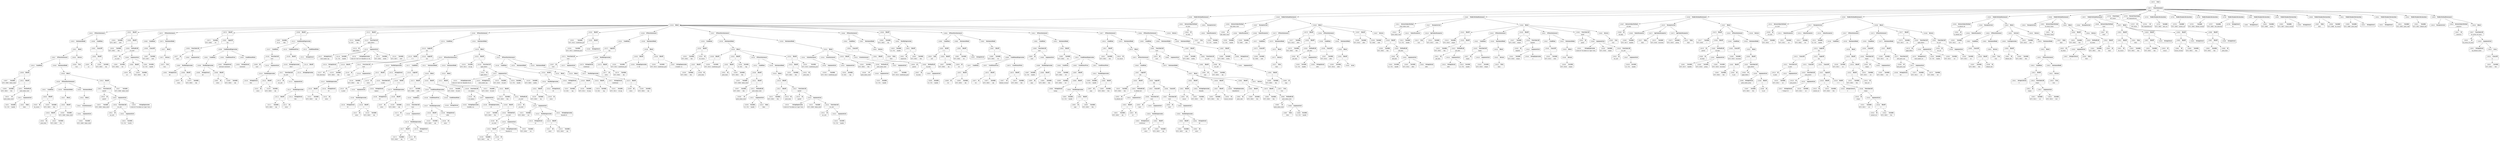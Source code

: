 digraph ast {
node [shape=none];
129025 [label=<<TABLE border='1' cellspacing='0' cellpadding='10' style='rounded' ><TR><TD border='0'>129025</TD><TD border='0'><B>Variable</B></TD></TR><HR/><TR><TD border='0' cellpadding='5'>(673, 2906)</TD><TD border='0' cellpadding='5'>inline_style</TD></TR></TABLE>>];
129024 [label=<<TABLE border='1' cellspacing='0' cellpadding='10' style='rounded' ><TR><TD border='0'>129024</TD><TD border='0'><B>FunctionCall</B></TD></TR><HR/><TR><TD border='0' cellpadding='5' colspan='2'>esc_attr</TD></TR></TABLE>>];
129024 -> 129021 [weight=2];
129024 -> 129023 [weight=2];
129027 [label=<<TABLE border='1' cellspacing='0' cellpadding='10' style='rounded' ><TR><TD border='0'>129027</TD><TD border='0'><B>FunctionCall</B></TD></TR><HR/><TR><TD border='0' cellpadding='5' colspan='2'>sprintf</TD></TR></TABLE>>];
129027 -> 129019 [weight=2];
129027 -> 129026 [weight=2];
129026 [label=<<TABLE border='1' cellspacing='0' cellpadding='10' style='rounded' ><TR><TD border='0'>129026</TD><TD border='0'><B>ArgumentList</B></TD></TR></TABLE>>];
129026 -> 129020 [weight=2];
129026 -> 129024 [weight=2];
129026 -> 129025 [weight=2];
129029 [label=<<TABLE border='1' cellspacing='0' cellpadding='10' style='rounded' ><TR><TD border='0'>129029</TD><TD border='0'><B>Id</B></TD></TR><HR/><TR><TD border='0' cellpadding='5' colspan='2'>do_concat</TD></TR></TABLE>>];
129028 [label=<<TABLE border='1' cellspacing='0' cellpadding='10' style='rounded' ><TR><TD border='0'>129028</TD><TD border='0'><B>Variable</B></TD></TR><HR/><TR><TD border='0' cellpadding='5'>(673, 2902)</TD><TD border='0' cellpadding='5'>this</TD></TR></TABLE>>];
129031 [label=<<TABLE border='1' cellspacing='0' cellpadding='10' style='rounded' ><TR><TD border='0'>129031</TD><TD border='0'><B>Condition</B></TD></TR></TABLE>>];
129031 -> 129030 [weight=2];
129030 [label=<<TABLE border='1' cellspacing='0' cellpadding='10' style='rounded' ><TR><TD border='0'>129030</TD><TD border='0'><B>BinOP</B></TD></TR><HR/><TR><TD border='0' cellpadding='5' colspan='2'>-&gt;</TD></TR></TABLE>>];
129030 -> 129028 [weight=2];
129030 -> 129029 [weight=2];
129033 [label=<<TABLE border='1' cellspacing='0' cellpadding='10' style='rounded' ><TR><TD border='0'>129033</TD><TD border='0'><B>Id</B></TD></TR><HR/><TR><TD border='0' cellpadding='5' colspan='2'>print_html</TD></TR></TABLE>>];
129032 [label=<<TABLE border='1' cellspacing='0' cellpadding='10' style='rounded' ><TR><TD border='0'>129032</TD><TD border='0'><B>Variable</B></TD></TR><HR/><TR><TD border='0' cellpadding='5'>(673, 2902)</TD><TD border='0' cellpadding='5'>this</TD></TR></TABLE>>];
129035 [label=<<TABLE border='1' cellspacing='0' cellpadding='10' style='rounded' ><TR><TD border='0'>129035</TD><TD border='0'><B>BinOP</B></TD></TR><HR/><TR><TD border='0' cellpadding='5' colspan='2'>.=</TD></TR></TABLE>>];
129035 -> 129034 [weight=2];
129035 -> 129036 [weight=2];
129034 [label=<<TABLE border='1' cellspacing='0' cellpadding='10' style='rounded' ><TR><TD border='0'>129034</TD><TD border='0'><B>BinOP</B></TD></TR><HR/><TR><TD border='0' cellpadding='5' colspan='2'>-&gt;</TD></TR></TABLE>>];
129034 -> 129032 [weight=2];
129034 -> 129033 [weight=2];
129037 [label=<<TABLE border='1' cellspacing='0' cellpadding='10' style='rounded' ><TR><TD border='0'>129037</TD><TD border='0'><B>Block</B></TD></TR></TABLE>>];
129037 -> 129035 [weight=2];
129036 [label=<<TABLE border='1' cellspacing='0' cellpadding='10' style='rounded' ><TR><TD border='0'>129036</TD><TD border='0'><B>Variable</B></TD></TR><HR/><TR><TD border='0' cellpadding='5'>(673, 2906)</TD><TD border='0' cellpadding='5'>inline_style</TD></TR></TABLE>>];
129039 [label=<<TABLE border='1' cellspacing='0' cellpadding='10' style='rounded' ><TR><TD border='0'>129039</TD><TD border='0'><B>StatementBody</B></TD></TR></TABLE>>];
129039 -> 129037 [weight=2];
129038 [label=<<TABLE border='1' cellspacing='0' cellpadding='10' style='rounded' ><TR><TD border='0'>129038</TD><TD border='0'><B>IfThenElseStatement</B></TD></TR></TABLE>>];
129038 -> 129031 [weight=2];
129038 -> 129039 [weight=2];
129038 -> 129045 [weight=2];
129041 [label=<<TABLE border='1' cellspacing='0' cellpadding='10' style='rounded' ><TR><TD border='0'>129041</TD><TD border='0'><B>ArgumentList</B></TD></TR></TABLE>>];
129041 -> 129040 [weight=2];
129040 [label=<<TABLE border='1' cellspacing='0' cellpadding='10' style='rounded' ><TR><TD border='0'>129040</TD><TD border='0'><B>Variable</B></TD></TR><HR/><TR><TD border='0' cellpadding='5'>(673, 2906)</TD><TD border='0' cellpadding='5'>inline_style</TD></TR></TABLE>>];
129043 [label=<<TABLE border='1' cellspacing='0' cellpadding='10' style='rounded' ><TR><TD border='0'>129043</TD><TD border='0'><B>Block</B></TD></TR></TABLE>>];
129043 -> 129042 [weight=2];
129042 [label=<<TABLE border='1' cellspacing='0' cellpadding='10' style='rounded' ><TR><TD border='0'>129042</TD><TD border='0'><B>EchoStatement</B></TD></TR></TABLE>>];
129042 -> 129041 [weight=2];
129045 [label=<<TABLE border='1' cellspacing='0' cellpadding='10' style='rounded' ><TR><TD border='0'>129045</TD><TD border='0'><B>StatementBody</B></TD></TR></TABLE>>];
129045 -> 129043 [weight=2];
129047 [label=<<TABLE border='1' cellspacing='0' cellpadding='10' style='rounded' ><TR><TD border='0'>129047</TD><TD border='0'><B>IfThenStatement</B></TD></TR></TABLE>>];
129047 -> 129016 [weight=2];
129047 -> 129048 [weight=2];
129046 [label=<<TABLE border='1' cellspacing='0' cellpadding='10' style='rounded' ><TR><TD border='0'>129046</TD><TD border='0'><B>Block</B></TD></TR></TABLE>>];
129046 -> 129018 [weight=2];
129046 -> 129038 [weight=2];
129049 [label=<<TABLE border='1' cellspacing='0' cellpadding='10' style='rounded' ><TR><TD border='0'>129049</TD><TD border='0'><B>True</B></TD></TR><HR/><TR><TD border='0' cellpadding='5' colspan='2'>true</TD></TR></TABLE>>];
129048 [label=<<TABLE border='1' cellspacing='0' cellpadding='10' style='rounded' ><TR><TD border='0'>129048</TD><TD border='0'><B>StatementBody</B></TD></TR></TABLE>>];
129048 -> 129046 [weight=2];
129051 [label=<<TABLE border='1' cellspacing='0' cellpadding='10' style='rounded' ><TR><TD border='0'>129051</TD><TD border='0'><B>Block</B></TD></TR></TABLE>>];
129051 -> 129047 [weight=2];
129051 -> 129050 [weight=2];
129050 [label=<<TABLE border='1' cellspacing='0' cellpadding='10' style='rounded' ><TR><TD border='0'>129050</TD><TD border='0'><B>Return</B></TD></TR></TABLE>>];
129050 -> 129049 [weight=2];
129053 [label=<<TABLE border='1' cellspacing='0' cellpadding='10' style='rounded' ><TR><TD border='0'>129053</TD><TD border='0'><B>StatementBody</B></TD></TR></TABLE>>];
129053 -> 129051 [weight=2];
129052 [label=<<TABLE border='1' cellspacing='0' cellpadding='10' style='rounded' ><TR><TD border='0'>129052</TD><TD border='0'><B>IfThenStatement</B></TD></TR></TABLE>>];
129052 -> 129006 [weight=2];
129052 -> 129053 [weight=2];
129055 [label=<<TABLE border='1' cellspacing='0' cellpadding='10' style='rounded' ><TR><TD border='0'>129055</TD><TD border='0'><B>BinOP</B></TD></TR><HR/><TR><TD border='0' cellpadding='5' colspan='2'>=</TD></TR></TABLE>>];
129055 -> 129054 [weight=2];
129055 -> 129065 [weight=2];
129054 [label=<<TABLE border='1' cellspacing='0' cellpadding='10' style='rounded' ><TR><TD border='0'>129054</TD><TD border='0'><B>Variable</B></TD></TR><HR/><TR><TD border='0' cellpadding='5'>(673, 2907)</TD><TD border='0' cellpadding='5'>href</TD></TR></TABLE>>];
129057 [label=<<TABLE border='1' cellspacing='0' cellpadding='10' style='rounded' ><TR><TD border='0'>129057</TD><TD border='0'><B>Id</B></TD></TR><HR/><TR><TD border='0' cellpadding='5' colspan='2'>_css_href</TD></TR></TABLE>>];
129056 [label=<<TABLE border='1' cellspacing='0' cellpadding='10' style='rounded' ><TR><TD border='0'>129056</TD><TD border='0'><B>Variable</B></TD></TR><HR/><TR><TD border='0' cellpadding='5'>(673, 2902)</TD><TD border='0' cellpadding='5'>this</TD></TR></TABLE>>];
129059 [label=<<TABLE border='1' cellspacing='0' cellpadding='10' style='rounded' ><TR><TD border='0'>129059</TD><TD border='0'><B>Id</B></TD></TR><HR/><TR><TD border='0' cellpadding='5' colspan='2'>src</TD></TR></TABLE>>];
129058 [label=<<TABLE border='1' cellspacing='0' cellpadding='10' style='rounded' ><TR><TD border='0'>129058</TD><TD border='0'><B>Variable</B></TD></TR><HR/><TR><TD border='0' cellpadding='5'>(673, 2903)</TD><TD border='0' cellpadding='5'>obj</TD></TR></TABLE>>];
129061 [label=<<TABLE border='1' cellspacing='0' cellpadding='10' style='rounded' ><TR><TD border='0'>129061</TD><TD border='0'><B>Variable</B></TD></TR><HR/><TR><TD border='0' cellpadding='5'>(673, 2904)</TD><TD border='0' cellpadding='5'>ver</TD></TR></TABLE>>];
129060 [label=<<TABLE border='1' cellspacing='0' cellpadding='10' style='rounded' ><TR><TD border='0'>129060</TD><TD border='0'><B>BinOP</B></TD></TR><HR/><TR><TD border='0' cellpadding='5' colspan='2'>-&gt;</TD></TR></TABLE>>];
129060 -> 129058 [weight=2];
129060 -> 129059 [weight=2];
129063 [label=<<TABLE border='1' cellspacing='0' cellpadding='10' style='rounded' ><TR><TD border='0'>129063</TD><TD border='0'><B>ArgumentList</B></TD></TR></TABLE>>];
129063 -> 129060 [weight=2];
129063 -> 129061 [weight=2];
129063 -> 129062 [weight=2];
129062 [label=<<TABLE border='1' cellspacing='0' cellpadding='10' style='rounded' ><TR><TD border='0'>129062</TD><TD border='0'><B>Variable</B></TD></TR><HR/><TR><TD border='0' cellpadding='5'>(0, 170)</TD><TD border='0' cellpadding='5'>handle</TD></TR></TABLE>>];
129065 [label=<<TABLE border='1' cellspacing='0' cellpadding='10' style='rounded' ><TR><TD border='0'>129065</TD><TD border='0'><B>BinOP</B></TD></TR><HR/><TR><TD border='0' cellpadding='5' colspan='2'>-&gt;</TD></TR></TABLE>>];
129065 -> 129056 [weight=2];
129065 -> 129064 [weight=2];
129064 [label=<<TABLE border='1' cellspacing='0' cellpadding='10' style='rounded' ><TR><TD border='0'>129064</TD><TD border='0'><B>MethodCall</B></TD></TR><HR/><TR><TD border='0' cellpadding='5' colspan='2'>_css_href</TD></TR></TABLE>>];
129064 -> 129057 [weight=2];
129064 -> 129063 [weight=2];
129067 [label=<<TABLE border='1' cellspacing='0' cellpadding='10' style='rounded' ><TR><TD border='0'>129067</TD><TD border='0'><B>Variable</B></TD></TR><HR/><TR><TD border='0' cellpadding='5'>(673, 2907)</TD><TD border='0' cellpadding='5'>href</TD></TR></TABLE>>];
129069 [label=<<TABLE border='1' cellspacing='0' cellpadding='10' style='rounded' ><TR><TD border='0'>129069</TD><TD border='0'><B>Condition</B></TD></TR></TABLE>>];
129069 -> 129068 [weight=2];
129068 [label=<<TABLE border='1' cellspacing='0' cellpadding='10' style='rounded' ><TR><TD border='0'>129068</TD><TD border='0'><B>UnaryOP</B></TD></TR><HR/><TR><TD border='0' cellpadding='5' colspan='2'>!</TD></TR></TABLE>>];
129068 -> 129067 [weight=2];
129071 [label=<<TABLE border='1' cellspacing='0' cellpadding='10' style='rounded' ><TR><TD border='0'>129071</TD><TD border='0'><B>Return</B></TD></TR></TABLE>>];
129071 -> 129070 [weight=2];
129070 [label=<<TABLE border='1' cellspacing='0' cellpadding='10' style='rounded' ><TR><TD border='0'>129070</TD><TD border='0'><B>True</B></TD></TR><HR/><TR><TD border='0' cellpadding='5' colspan='2'>true</TD></TR></TABLE>>];
129073 [label=<<TABLE border='1' cellspacing='0' cellpadding='10' style='rounded' ><TR><TD border='0'>129073</TD><TD border='0'><B>IfThenStatement</B></TD></TR></TABLE>>];
129073 -> 129069 [weight=2];
129073 -> 129074 [weight=2];
129072 [label=<<TABLE border='1' cellspacing='0' cellpadding='10' style='rounded' ><TR><TD border='0'>129072</TD><TD border='0'><B>Block</B></TD></TR></TABLE>>];
129072 -> 129071 [weight=2];
129075 [label=<<TABLE border='1' cellspacing='0' cellpadding='10' style='rounded' ><TR><TD border='0'>129075</TD><TD border='0'><B>Variable</B></TD></TR><HR/><TR><TD border='0' cellpadding='5'>(673, 2908)</TD><TD border='0' cellpadding='5'>rel</TD></TR></TABLE>>];
129074 [label=<<TABLE border='1' cellspacing='0' cellpadding='10' style='rounded' ><TR><TD border='0'>129074</TD><TD border='0'><B>StatementBody</B></TD></TR></TABLE>>];
129074 -> 129072 [weight=2];
129077 [label=<<TABLE border='1' cellspacing='0' cellpadding='10' style='rounded' ><TR><TD border='0'>129077</TD><TD border='0'><B>Id</B></TD></TR><HR/><TR><TD border='0' cellpadding='5' colspan='2'>isset</TD></TR></TABLE>>];
129076 [label=<<TABLE border='1' cellspacing='0' cellpadding='10' style='rounded' ><TR><TD border='0'>129076</TD><TD border='0'><B>BinOP</B></TD></TR><HR/><TR><TD border='0' cellpadding='5' colspan='2'>=</TD></TR></TABLE>>];
129076 -> 129075 [weight=2];
129076 -> 129085 [weight=2];
129079 [label=<<TABLE border='1' cellspacing='0' cellpadding='10' style='rounded' ><TR><TD border='0'>129079</TD><TD border='0'><B>Id</B></TD></TR><HR/><TR><TD border='0' cellpadding='5' colspan='2'>extra</TD></TR></TABLE>>];
129078 [label=<<TABLE border='1' cellspacing='0' cellpadding='10' style='rounded' ><TR><TD border='0'>129078</TD><TD border='0'><B>Variable</B></TD></TR><HR/><TR><TD border='0' cellpadding='5'>(673, 2903)</TD><TD border='0' cellpadding='5'>obj</TD></TR></TABLE>>];
129081 [label=<<TABLE border='1' cellspacing='0' cellpadding='10' style='rounded' ><TR><TD border='0'>129081</TD><TD border='0'><B>StringLiteral</B></TD></TR><HR/><TR><TD border='0' cellpadding='5' colspan='2'>alt</TD></TR></TABLE>>];
129080 [label=<<TABLE border='1' cellspacing='0' cellpadding='10' style='rounded' ><TR><TD border='0'>129080</TD><TD border='0'><B>BinOP</B></TD></TR><HR/><TR><TD border='0' cellpadding='5' colspan='2'>-&gt;</TD></TR></TABLE>>];
129080 -> 129078 [weight=2];
129080 -> 129079 [weight=2];
129083 [label=<<TABLE border='1' cellspacing='0' cellpadding='10' style='rounded' ><TR><TD border='0'>129083</TD><TD border='0'><B>ArgumentList</B></TD></TR></TABLE>>];
129083 -> 129082 [weight=2];
129082 [label=<<TABLE border='1' cellspacing='0' cellpadding='10' style='rounded' ><TR><TD border='0'>129082</TD><TD border='0'><B>PostfixExpression</B></TD></TR></TABLE>>];
129082 -> 129080 [weight=2];
129082 -> 129081 [weight=2];
129085 [label=<<TABLE border='1' cellspacing='0' cellpadding='10' style='rounded' ><TR><TD border='0'>129085</TD><TD border='0'><B>LogicOP</B></TD></TR><HR/><TR><TD border='0' cellpadding='5' colspan='2'>&amp;&amp;</TD></TR></TABLE>>];
129085 -> 129084 [weight=2];
129085 -> 129096 [weight=2];
129084 [label=<<TABLE border='1' cellspacing='0' cellpadding='10' style='rounded' ><TR><TD border='0'>129084</TD><TD border='0'><B>FunctionCall</B></TD></TR><HR/><TR><TD border='0' cellpadding='5' colspan='2'>isset</TD></TR></TABLE>>];
129084 -> 129077 [weight=2];
129084 -> 129083 [weight=2];
129087 [label=<<TABLE border='1' cellspacing='0' cellpadding='10' style='rounded' ><TR><TD border='0'>129087</TD><TD border='0'><B>Id</B></TD></TR><HR/><TR><TD border='0' cellpadding='5' colspan='2'>extra</TD></TR></TABLE>>];
129086 [label=<<TABLE border='1' cellspacing='0' cellpadding='10' style='rounded' ><TR><TD border='0'>129086</TD><TD border='0'><B>Variable</B></TD></TR><HR/><TR><TD border='0' cellpadding='5'>(673, 2903)</TD><TD border='0' cellpadding='5'>obj</TD></TR></TABLE>>];
129089 [label=<<TABLE border='1' cellspacing='0' cellpadding='10' style='rounded' ><TR><TD border='0'>129089</TD><TD border='0'><B>StringLiteral</B></TD></TR><HR/><TR><TD border='0' cellpadding='5' colspan='2'>alt</TD></TR></TABLE>>];
129088 [label=<<TABLE border='1' cellspacing='0' cellpadding='10' style='rounded' ><TR><TD border='0'>129088</TD><TD border='0'><B>BinOP</B></TD></TR><HR/><TR><TD border='0' cellpadding='5' colspan='2'>-&gt;</TD></TR></TABLE>>];
129088 -> 129086 [weight=2];
129088 -> 129087 [weight=2];
129091 [label=<<TABLE border='1' cellspacing='0' cellpadding='10' style='rounded' ><TR><TD border='0'>129091</TD><TD border='0'><B>Condition</B></TD></TR></TABLE>>];
129091 -> 129090 [weight=2];
129090 [label=<<TABLE border='1' cellspacing='0' cellpadding='10' style='rounded' ><TR><TD border='0'>129090</TD><TD border='0'><B>PostfixExpression</B></TD></TR></TABLE>>];
129090 -> 129088 [weight=2];
129090 -> 129089 [weight=2];
129093 [label=<<TABLE border='1' cellspacing='0' cellpadding='10' style='rounded' ><TR><TD border='0'>129093</TD><TD border='0'><B>ConditionalTrue</B></TD></TR></TABLE>>];
129093 -> 129092 [weight=2];
129092 [label=<<TABLE border='1' cellspacing='0' cellpadding='10' style='rounded' ><TR><TD border='0'>129092</TD><TD border='0'><B>StringLiteral</B></TD></TR><HR/><TR><TD border='0' cellpadding='5' colspan='2'>alternate stylesheet</TD></TR></TABLE>>];
129095 [label=<<TABLE border='1' cellspacing='0' cellpadding='10' style='rounded' ><TR><TD border='0'>129095</TD><TD border='0'><B>ConditionalFalse</B></TD></TR></TABLE>>];
129095 -> 129094 [weight=2];
129094 [label=<<TABLE border='1' cellspacing='0' cellpadding='10' style='rounded' ><TR><TD border='0'>129094</TD><TD border='0'><B>StringLiteral</B></TD></TR><HR/><TR><TD border='0' cellpadding='5' colspan='2'>stylesheet</TD></TR></TABLE>>];
129097 [label=<<TABLE border='1' cellspacing='0' cellpadding='10' style='rounded' ><TR><TD border='0'>129097</TD><TD border='0'><B>Variable</B></TD></TR><HR/><TR><TD border='0' cellpadding='5'>(0, 8)</TD><TD border='0' cellpadding='5'>title</TD></TR></TABLE>>];
129096 [label=<<TABLE border='1' cellspacing='0' cellpadding='10' style='rounded' ><TR><TD border='0'>129096</TD><TD border='0'><B>ConditionalExpression</B></TD></TR></TABLE>>];
129096 -> 129091 [weight=2];
129096 -> 129093 [weight=2];
129096 -> 129095 [weight=2];
129099 [label=<<TABLE border='1' cellspacing='0' cellpadding='10' style='rounded' ><TR><TD border='0'>129099</TD><TD border='0'><B>Id</B></TD></TR><HR/><TR><TD border='0' cellpadding='5' colspan='2'>isset</TD></TR></TABLE>>];
129098 [label=<<TABLE border='1' cellspacing='0' cellpadding='10' style='rounded' ><TR><TD border='0'>129098</TD><TD border='0'><B>BinOP</B></TD></TR><HR/><TR><TD border='0' cellpadding='5' colspan='2'>=</TD></TR></TABLE>>];
129098 -> 129097 [weight=2];
129098 -> 129123 [weight=2];
129101 [label=<<TABLE border='1' cellspacing='0' cellpadding='10' style='rounded' ><TR><TD border='0'>129101</TD><TD border='0'><B>Id</B></TD></TR><HR/><TR><TD border='0' cellpadding='5' colspan='2'>extra</TD></TR></TABLE>>];
129100 [label=<<TABLE border='1' cellspacing='0' cellpadding='10' style='rounded' ><TR><TD border='0'>129100</TD><TD border='0'><B>Variable</B></TD></TR><HR/><TR><TD border='0' cellpadding='5'>(673, 2903)</TD><TD border='0' cellpadding='5'>obj</TD></TR></TABLE>>];
129103 [label=<<TABLE border='1' cellspacing='0' cellpadding='10' style='rounded' ><TR><TD border='0'>129103</TD><TD border='0'><B>StringLiteral</B></TD></TR><HR/><TR><TD border='0' cellpadding='5' colspan='2'>title</TD></TR></TABLE>>];
129102 [label=<<TABLE border='1' cellspacing='0' cellpadding='10' style='rounded' ><TR><TD border='0'>129102</TD><TD border='0'><B>BinOP</B></TD></TR><HR/><TR><TD border='0' cellpadding='5' colspan='2'>-&gt;</TD></TR></TABLE>>];
129102 -> 129100 [weight=2];
129102 -> 129101 [weight=2];
129105 [label=<<TABLE border='1' cellspacing='0' cellpadding='10' style='rounded' ><TR><TD border='0'>129105</TD><TD border='0'><B>ArgumentList</B></TD></TR></TABLE>>];
129105 -> 129104 [weight=2];
129104 [label=<<TABLE border='1' cellspacing='0' cellpadding='10' style='rounded' ><TR><TD border='0'>129104</TD><TD border='0'><B>PostfixExpression</B></TD></TR></TABLE>>];
129104 -> 129102 [weight=2];
129104 -> 129103 [weight=2];
129107 [label=<<TABLE border='1' cellspacing='0' cellpadding='10' style='rounded' ><TR><TD border='0'>129107</TD><TD border='0'><B>Condition</B></TD></TR></TABLE>>];
129107 -> 129106 [weight=2];
129106 [label=<<TABLE border='1' cellspacing='0' cellpadding='10' style='rounded' ><TR><TD border='0'>129106</TD><TD border='0'><B>FunctionCall</B></TD></TR><HR/><TR><TD border='0' cellpadding='5' colspan='2'>isset</TD></TR></TABLE>>];
129106 -> 129099 [weight=2];
129106 -> 129105 [weight=2];
129109 [label=<<TABLE border='1' cellspacing='0' cellpadding='10' style='rounded' ><TR><TD border='0'>129109</TD><TD border='0'><B>BinOP</B></TD></TR><HR/><TR><TD border='0' cellpadding='5' colspan='2'>.</TD></TR></TABLE>>];
129109 -> 129108 [weight=2];
129109 -> 129118 [weight=2];
129108 [label=<<TABLE border='1' cellspacing='0' cellpadding='10' style='rounded' ><TR><TD border='0'>129108</TD><TD border='0'><B>StringExpression</B></TD></TR><HR/><TR><TD border='0' cellpadding='5' colspan='2'>title='</TD></TR></TABLE>>];
129111 [label=<<TABLE border='1' cellspacing='0' cellpadding='10' style='rounded' ><TR><TD border='0'>129111</TD><TD border='0'><B>Variable</B></TD></TR><HR/><TR><TD border='0' cellpadding='5'>(673, 2903)</TD><TD border='0' cellpadding='5'>obj</TD></TR></TABLE>>];
129110 [label=<<TABLE border='1' cellspacing='0' cellpadding='10' style='rounded' ><TR><TD border='0'>129110</TD><TD border='0'><B>Id</B></TD></TR><HR/><TR><TD border='0' cellpadding='5' colspan='2'>esc_attr</TD></TR></TABLE>>];
129113 [label=<<TABLE border='1' cellspacing='0' cellpadding='10' style='rounded' ><TR><TD border='0'>129113</TD><TD border='0'><B>BinOP</B></TD></TR><HR/><TR><TD border='0' cellpadding='5' colspan='2'>-&gt;</TD></TR></TABLE>>];
129113 -> 129111 [weight=2];
129113 -> 129112 [weight=2];
129112 [label=<<TABLE border='1' cellspacing='0' cellpadding='10' style='rounded' ><TR><TD border='0'>129112</TD><TD border='0'><B>Id</B></TD></TR><HR/><TR><TD border='0' cellpadding='5' colspan='2'>extra</TD></TR></TABLE>>];
129115 [label=<<TABLE border='1' cellspacing='0' cellpadding='10' style='rounded' ><TR><TD border='0'>129115</TD><TD border='0'><B>PostfixExpression</B></TD></TR></TABLE>>];
129115 -> 129113 [weight=2];
129115 -> 129114 [weight=2];
129114 [label=<<TABLE border='1' cellspacing='0' cellpadding='10' style='rounded' ><TR><TD border='0'>129114</TD><TD border='0'><B>StringLiteral</B></TD></TR><HR/><TR><TD border='0' cellpadding='5' colspan='2'>title</TD></TR></TABLE>>];
129117 [label=<<TABLE border='1' cellspacing='0' cellpadding='10' style='rounded' ><TR><TD border='0'>129117</TD><TD border='0'><B>FunctionCall</B></TD></TR><HR/><TR><TD border='0' cellpadding='5' colspan='2'>esc_attr</TD></TR></TABLE>>];
129117 -> 129110 [weight=2];
129117 -> 129116 [weight=2];
129116 [label=<<TABLE border='1' cellspacing='0' cellpadding='10' style='rounded' ><TR><TD border='0'>129116</TD><TD border='0'><B>ArgumentList</B></TD></TR></TABLE>>];
129116 -> 129115 [weight=2];
129119 [label=<<TABLE border='1' cellspacing='0' cellpadding='10' style='rounded' ><TR><TD border='0'>129119</TD><TD border='0'><B>StringExpression</B></TD></TR><HR/><TR><TD border='0' cellpadding='5' colspan='2'>'</TD></TR></TABLE>>];
129118 [label=<<TABLE border='1' cellspacing='0' cellpadding='10' style='rounded' ><TR><TD border='0'>129118</TD><TD border='0'><B>BinOP</B></TD></TR><HR/><TR><TD border='0' cellpadding='5' colspan='2'>.</TD></TR></TABLE>>];
129118 -> 129117 [weight=2];
129118 -> 129119 [weight=2];
129121 [label=<<TABLE border='1' cellspacing='0' cellpadding='10' style='rounded' ><TR><TD border='0'>129121</TD><TD border='0'><B>StringLiteral</B></TD></TR><HR/><TR><TD border='0' cellpadding='5' colspan='2'></TD></TR></TABLE>>];
129120 [label=<<TABLE border='1' cellspacing='0' cellpadding='10' style='rounded' ><TR><TD border='0'>129120</TD><TD border='0'><B>ConditionalTrue</B></TD></TR></TABLE>>];
129120 -> 129109 [weight=2];
129123 [label=<<TABLE border='1' cellspacing='0' cellpadding='10' style='rounded' ><TR><TD border='0'>129123</TD><TD border='0'><B>ConditionalExpression</B></TD></TR></TABLE>>];
129123 -> 129107 [weight=2];
129123 -> 129120 [weight=2];
129123 -> 129122 [weight=2];
129122 [label=<<TABLE border='1' cellspacing='0' cellpadding='10' style='rounded' ><TR><TD border='0'>129122</TD><TD border='0'><B>ConditionalFalse</B></TD></TR></TABLE>>];
129122 -> 129121 [weight=2];
129125 [label=<<TABLE border='1' cellspacing='0' cellpadding='10' style='rounded' ><TR><TD border='0'>129125</TD><TD border='0'><B>BinOP</B></TD></TR><HR/><TR><TD border='0' cellpadding='5' colspan='2'>=</TD></TR></TABLE>>];
129125 -> 129124 [weight=2];
129125 -> 129133 [weight=2];
129124 [label=<<TABLE border='1' cellspacing='0' cellpadding='10' style='rounded' ><TR><TD border='0'>129124</TD><TD border='0'><B>Variable</B></TD></TR><HR/><TR><TD border='0' cellpadding='5'>(0, 205)</TD><TD border='0' cellpadding='5'>tag</TD></TR></TABLE>>];
129127 [label=<<TABLE border='1' cellspacing='0' cellpadding='10' style='rounded' ><TR><TD border='0'>129127</TD><TD border='0'><B>StringLiteral</B></TD></TR><HR/><TR><TD border='0' cellpadding='5' colspan='2'>style_loader_tag</TD></TR></TABLE>>];
129126 [label=<<TABLE border='1' cellspacing='0' cellpadding='10' style='rounded' ><TR><TD border='0'>129126</TD><TD border='0'><B>Id</B></TD></TR><HR/><TR><TD border='0' cellpadding='5' colspan='2'>apply_filters</TD></TR></TABLE>>];
129129 [label=<<TABLE border='1' cellspacing='0' cellpadding='10' style='rounded' ><TR><TD border='0'>129129</TD><TD border='0'><B>Variable</B></TD></TR><HR/><TR><TD border='0' cellpadding='5'>(0, 170)</TD><TD border='0' cellpadding='5'>handle</TD></TR></TABLE>>];
129128 [label=<<TABLE border='1' cellspacing='0' cellpadding='10' style='rounded' ><TR><TD border='0'>129128</TD><TD border='0'><B>StringExpression</B></TD></TR><HR/><TR><TD border='0' cellpadding='5' colspan='2'>&lt;link rel='$rel' id='$handle-css' $ti...</TD></TR></TABLE>>];
129131 [label=<<TABLE border='1' cellspacing='0' cellpadding='10' style='rounded' ><TR><TD border='0'>129131</TD><TD border='0'><B>Variable</B></TD></TR><HR/><TR><TD border='0' cellpadding='5'>(673, 2905)</TD><TD border='0' cellpadding='5'>media</TD></TR></TABLE>>];
129130 [label=<<TABLE border='1' cellspacing='0' cellpadding='10' style='rounded' ><TR><TD border='0'>129130</TD><TD border='0'><B>Variable</B></TD></TR><HR/><TR><TD border='0' cellpadding='5'>(673, 2907)</TD><TD border='0' cellpadding='5'>href</TD></TR></TABLE>>];
129133 [label=<<TABLE border='1' cellspacing='0' cellpadding='10' style='rounded' ><TR><TD border='0'>129133</TD><TD border='0'><B>FunctionCall</B></TD></TR><HR/><TR><TD border='0' cellpadding='5' colspan='2'>apply_filters</TD></TR></TABLE>>];
129133 -> 129126 [weight=2];
129133 -> 129132 [weight=2];
129132 [label=<<TABLE border='1' cellspacing='0' cellpadding='10' style='rounded' ><TR><TD border='0'>129132</TD><TD border='0'><B>ArgumentList</B></TD></TR></TABLE>>];
129132 -> 129127 [weight=2];
129132 -> 129128 [weight=2];
129132 -> 129129 [weight=2];
129132 -> 129130 [weight=2];
129132 -> 129131 [weight=2];
129135 [label=<<TABLE border='1' cellspacing='0' cellpadding='10' style='rounded' ><TR><TD border='0'>129135</TD><TD border='0'><B>RelOP</B></TD></TR><HR/><TR><TD border='0' cellpadding='5' colspan='2'>===</TD></TR></TABLE>>];
129135 -> 129134 [weight=2];
129135 -> 129138 [weight=2];
129134 [label=<<TABLE border='1' cellspacing='0' cellpadding='10' style='rounded' ><TR><TD border='0'>129134</TD><TD border='0'><B>StringLiteral</B></TD></TR><HR/><TR><TD border='0' cellpadding='5' colspan='2'>rtl</TD></TR></TABLE>>];
129137 [label=<<TABLE border='1' cellspacing='0' cellpadding='10' style='rounded' ><TR><TD border='0'>129137</TD><TD border='0'><B>Id</B></TD></TR><HR/><TR><TD border='0' cellpadding='5' colspan='2'>text_direction</TD></TR></TABLE>>];
129136 [label=<<TABLE border='1' cellspacing='0' cellpadding='10' style='rounded' ><TR><TD border='0'>129136</TD><TD border='0'><B>Variable</B></TD></TR><HR/><TR><TD border='0' cellpadding='5'>(673, 2902)</TD><TD border='0' cellpadding='5'>this</TD></TR></TABLE>>];
129139 [label=<<TABLE border='1' cellspacing='0' cellpadding='10' style='rounded' ><TR><TD border='0'>129139</TD><TD border='0'><B>LogicOP</B></TD></TR><HR/><TR><TD border='0' cellpadding='5' colspan='2'>&amp;&amp;</TD></TR></TABLE>>];
129139 -> 129135 [weight=2];
129139 -> 129148 [weight=2];
129138 [label=<<TABLE border='1' cellspacing='0' cellpadding='10' style='rounded' ><TR><TD border='0'>129138</TD><TD border='0'><B>BinOP</B></TD></TR><HR/><TR><TD border='0' cellpadding='5' colspan='2'>-&gt;</TD></TR></TABLE>>];
129138 -> 129136 [weight=2];
129138 -> 129137 [weight=2];
129141 [label=<<TABLE border='1' cellspacing='0' cellpadding='10' style='rounded' ><TR><TD border='0'>129141</TD><TD border='0'><B>Variable</B></TD></TR><HR/><TR><TD border='0' cellpadding='5'>(673, 2903)</TD><TD border='0' cellpadding='5'>obj</TD></TR></TABLE>>];
129140 [label=<<TABLE border='1' cellspacing='0' cellpadding='10' style='rounded' ><TR><TD border='0'>129140</TD><TD border='0'><B>Id</B></TD></TR><HR/><TR><TD border='0' cellpadding='5' colspan='2'>isset</TD></TR></TABLE>>];
129143 [label=<<TABLE border='1' cellspacing='0' cellpadding='10' style='rounded' ><TR><TD border='0'>129143</TD><TD border='0'><B>BinOP</B></TD></TR><HR/><TR><TD border='0' cellpadding='5' colspan='2'>-&gt;</TD></TR></TABLE>>];
129143 -> 129141 [weight=2];
129143 -> 129142 [weight=2];
129142 [label=<<TABLE border='1' cellspacing='0' cellpadding='10' style='rounded' ><TR><TD border='0'>129142</TD><TD border='0'><B>Id</B></TD></TR><HR/><TR><TD border='0' cellpadding='5' colspan='2'>extra</TD></TR></TABLE>>];
129145 [label=<<TABLE border='1' cellspacing='0' cellpadding='10' style='rounded' ><TR><TD border='0'>129145</TD><TD border='0'><B>PostfixExpression</B></TD></TR></TABLE>>];
129145 -> 129143 [weight=2];
129145 -> 129144 [weight=2];
129144 [label=<<TABLE border='1' cellspacing='0' cellpadding='10' style='rounded' ><TR><TD border='0'>129144</TD><TD border='0'><B>StringLiteral</B></TD></TR><HR/><TR><TD border='0' cellpadding='5' colspan='2'>rtl</TD></TR></TABLE>>];
129147 [label=<<TABLE border='1' cellspacing='0' cellpadding='10' style='rounded' ><TR><TD border='0'>129147</TD><TD border='0'><B>FunctionCall</B></TD></TR><HR/><TR><TD border='0' cellpadding='5' colspan='2'>isset</TD></TR></TABLE>>];
129147 -> 129140 [weight=2];
129147 -> 129146 [weight=2];
129146 [label=<<TABLE border='1' cellspacing='0' cellpadding='10' style='rounded' ><TR><TD border='0'>129146</TD><TD border='0'><B>ArgumentList</B></TD></TR></TABLE>>];
129146 -> 129145 [weight=2];
129149 [label=<<TABLE border='1' cellspacing='0' cellpadding='10' style='rounded' ><TR><TD border='0'>129149</TD><TD border='0'><B>Variable</B></TD></TR><HR/><TR><TD border='0' cellpadding='5'>(673, 2903)</TD><TD border='0' cellpadding='5'>obj</TD></TR></TABLE>>];
129148 [label=<<TABLE border='1' cellspacing='0' cellpadding='10' style='rounded' ><TR><TD border='0'>129148</TD><TD border='0'><B>LogicOP</B></TD></TR><HR/><TR><TD border='0' cellpadding='5' colspan='2'>&amp;&amp;</TD></TR></TABLE>>];
129148 -> 129147 [weight=2];
129148 -> 129153 [weight=2];
129151 [label=<<TABLE border='1' cellspacing='0' cellpadding='10' style='rounded' ><TR><TD border='0'>129151</TD><TD border='0'><B>BinOP</B></TD></TR><HR/><TR><TD border='0' cellpadding='5' colspan='2'>-&gt;</TD></TR></TABLE>>];
129151 -> 129149 [weight=2];
129151 -> 129150 [weight=2];
129150 [label=<<TABLE border='1' cellspacing='0' cellpadding='10' style='rounded' ><TR><TD border='0'>129150</TD><TD border='0'><B>Id</B></TD></TR><HR/><TR><TD border='0' cellpadding='5' colspan='2'>extra</TD></TR></TABLE>>];
129153 [label=<<TABLE border='1' cellspacing='0' cellpadding='10' style='rounded' ><TR><TD border='0'>129153</TD><TD border='0'><B>PostfixExpression</B></TD></TR></TABLE>>];
129153 -> 129151 [weight=2];
129153 -> 129152 [weight=2];
129152 [label=<<TABLE border='1' cellspacing='0' cellpadding='10' style='rounded' ><TR><TD border='0'>129152</TD><TD border='0'><B>StringLiteral</B></TD></TR><HR/><TR><TD border='0' cellpadding='5' colspan='2'>rtl</TD></TR></TABLE>>];
129155 [label=<<TABLE border='1' cellspacing='0' cellpadding='10' style='rounded' ><TR><TD border='0'>129155</TD><TD border='0'><B>Id</B></TD></TR><HR/><TR><TD border='0' cellpadding='5' colspan='2'>is_bool</TD></TR></TABLE>>];
129154 [label=<<TABLE border='1' cellspacing='0' cellpadding='10' style='rounded' ><TR><TD border='0'>129154</TD><TD border='0'><B>Condition</B></TD></TR></TABLE>>];
129154 -> 129139 [weight=2];
129157 [label=<<TABLE border='1' cellspacing='0' cellpadding='10' style='rounded' ><TR><TD border='0'>129157</TD><TD border='0'><B>Id</B></TD></TR><HR/><TR><TD border='0' cellpadding='5' colspan='2'>extra</TD></TR></TABLE>>];
129156 [label=<<TABLE border='1' cellspacing='0' cellpadding='10' style='rounded' ><TR><TD border='0'>129156</TD><TD border='0'><B>Variable</B></TD></TR><HR/><TR><TD border='0' cellpadding='5'>(673, 2903)</TD><TD border='0' cellpadding='5'>obj</TD></TR></TABLE>>];
129159 [label=<<TABLE border='1' cellspacing='0' cellpadding='10' style='rounded' ><TR><TD border='0'>129159</TD><TD border='0'><B>StringLiteral</B></TD></TR><HR/><TR><TD border='0' cellpadding='5' colspan='2'>rtl</TD></TR></TABLE>>];
129158 [label=<<TABLE border='1' cellspacing='0' cellpadding='10' style='rounded' ><TR><TD border='0'>129158</TD><TD border='0'><B>BinOP</B></TD></TR><HR/><TR><TD border='0' cellpadding='5' colspan='2'>-&gt;</TD></TR></TABLE>>];
129158 -> 129156 [weight=2];
129158 -> 129157 [weight=2];
129161 [label=<<TABLE border='1' cellspacing='0' cellpadding='10' style='rounded' ><TR><TD border='0'>129161</TD><TD border='0'><B>ArgumentList</B></TD></TR></TABLE>>];
129161 -> 129160 [weight=2];
129160 [label=<<TABLE border='1' cellspacing='0' cellpadding='10' style='rounded' ><TR><TD border='0'>129160</TD><TD border='0'><B>PostfixExpression</B></TD></TR></TABLE>>];
129160 -> 129158 [weight=2];
129160 -> 129159 [weight=2];
129163 [label=<<TABLE border='1' cellspacing='0' cellpadding='10' style='rounded' ><TR><TD border='0'>129163</TD><TD border='0'><B>LogicOP</B></TD></TR><HR/><TR><TD border='0' cellpadding='5' colspan='2'>||</TD></TR></TABLE>>];
129163 -> 129162 [weight=2];
129163 -> 129165 [weight=2];
129162 [label=<<TABLE border='1' cellspacing='0' cellpadding='10' style='rounded' ><TR><TD border='0'>129162</TD><TD border='0'><B>FunctionCall</B></TD></TR><HR/><TR><TD border='0' cellpadding='5' colspan='2'>is_bool</TD></TR></TABLE>>];
129162 -> 129155 [weight=2];
129162 -> 129161 [weight=2];
129165 [label=<<TABLE border='1' cellspacing='0' cellpadding='10' style='rounded' ><TR><TD border='0'>129165</TD><TD border='0'><B>RelOP</B></TD></TR><HR/><TR><TD border='0' cellpadding='5' colspan='2'>===</TD></TR></TABLE>>];
129165 -> 129164 [weight=2];
129165 -> 129170 [weight=2];
129164 [label=<<TABLE border='1' cellspacing='0' cellpadding='10' style='rounded' ><TR><TD border='0'>129164</TD><TD border='0'><B>StringLiteral</B></TD></TR><HR/><TR><TD border='0' cellpadding='5' colspan='2'>replace</TD></TR></TABLE>>];
129167 [label=<<TABLE border='1' cellspacing='0' cellpadding='10' style='rounded' ><TR><TD border='0'>129167</TD><TD border='0'><B>Id</B></TD></TR><HR/><TR><TD border='0' cellpadding='5' colspan='2'>extra</TD></TR></TABLE>>];
129166 [label=<<TABLE border='1' cellspacing='0' cellpadding='10' style='rounded' ><TR><TD border='0'>129166</TD><TD border='0'><B>Variable</B></TD></TR><HR/><TR><TD border='0' cellpadding='5'>(673, 2903)</TD><TD border='0' cellpadding='5'>obj</TD></TR></TABLE>>];
129169 [label=<<TABLE border='1' cellspacing='0' cellpadding='10' style='rounded' ><TR><TD border='0'>129169</TD><TD border='0'><B>StringLiteral</B></TD></TR><HR/><TR><TD border='0' cellpadding='5' colspan='2'>rtl</TD></TR></TABLE>>];
129168 [label=<<TABLE border='1' cellspacing='0' cellpadding='10' style='rounded' ><TR><TD border='0'>129168</TD><TD border='0'><B>BinOP</B></TD></TR><HR/><TR><TD border='0' cellpadding='5' colspan='2'>-&gt;</TD></TR></TABLE>>];
129168 -> 129166 [weight=2];
129168 -> 129167 [weight=2];
129171 [label=<<TABLE border='1' cellspacing='0' cellpadding='10' style='rounded' ><TR><TD border='0'>129171</TD><TD border='0'><B>Condition</B></TD></TR></TABLE>>];
129171 -> 129163 [weight=2];
129170 [label=<<TABLE border='1' cellspacing='0' cellpadding='10' style='rounded' ><TR><TD border='0'>129170</TD><TD border='0'><B>PostfixExpression</B></TD></TR></TABLE>>];
129170 -> 129168 [weight=2];
129170 -> 129169 [weight=2];
129173 [label=<<TABLE border='1' cellspacing='0' cellpadding='10' style='rounded' ><TR><TD border='0'>129173</TD><TD border='0'><B>BinOP</B></TD></TR><HR/><TR><TD border='0' cellpadding='5' colspan='2'>=</TD></TR></TABLE>>];
129173 -> 129172 [weight=2];
129173 -> 129191 [weight=2];
129172 [label=<<TABLE border='1' cellspacing='0' cellpadding='10' style='rounded' ><TR><TD border='0'>129172</TD><TD border='0'><B>Variable</B></TD></TR><HR/><TR><TD border='0' cellpadding='5'>(673, 2909)</TD><TD border='0' cellpadding='5'>suffix</TD></TR></TABLE>>];
129175 [label=<<TABLE border='1' cellspacing='0' cellpadding='10' style='rounded' ><TR><TD border='0'>129175</TD><TD border='0'><B>Variable</B></TD></TR><HR/><TR><TD border='0' cellpadding='5'>(673, 2903)</TD><TD border='0' cellpadding='5'>obj</TD></TR></TABLE>>];
129174 [label=<<TABLE border='1' cellspacing='0' cellpadding='10' style='rounded' ><TR><TD border='0'>129174</TD><TD border='0'><B>Id</B></TD></TR><HR/><TR><TD border='0' cellpadding='5' colspan='2'>isset</TD></TR></TABLE>>];
129177 [label=<<TABLE border='1' cellspacing='0' cellpadding='10' style='rounded' ><TR><TD border='0'>129177</TD><TD border='0'><B>BinOP</B></TD></TR><HR/><TR><TD border='0' cellpadding='5' colspan='2'>-&gt;</TD></TR></TABLE>>];
129177 -> 129175 [weight=2];
129177 -> 129176 [weight=2];
129176 [label=<<TABLE border='1' cellspacing='0' cellpadding='10' style='rounded' ><TR><TD border='0'>129176</TD><TD border='0'><B>Id</B></TD></TR><HR/><TR><TD border='0' cellpadding='5' colspan='2'>extra</TD></TR></TABLE>>];
129179 [label=<<TABLE border='1' cellspacing='0' cellpadding='10' style='rounded' ><TR><TD border='0'>129179</TD><TD border='0'><B>PostfixExpression</B></TD></TR></TABLE>>];
129179 -> 129177 [weight=2];
129179 -> 129178 [weight=2];
129178 [label=<<TABLE border='1' cellspacing='0' cellpadding='10' style='rounded' ><TR><TD border='0'>129178</TD><TD border='0'><B>StringLiteral</B></TD></TR><HR/><TR><TD border='0' cellpadding='5' colspan='2'>suffix</TD></TR></TABLE>>];
129181 [label=<<TABLE border='1' cellspacing='0' cellpadding='10' style='rounded' ><TR><TD border='0'>129181</TD><TD border='0'><B>FunctionCall</B></TD></TR><HR/><TR><TD border='0' cellpadding='5' colspan='2'>isset</TD></TR></TABLE>>];
129181 -> 129174 [weight=2];
129181 -> 129180 [weight=2];
129180 [label=<<TABLE border='1' cellspacing='0' cellpadding='10' style='rounded' ><TR><TD border='0'>129180</TD><TD border='0'><B>ArgumentList</B></TD></TR></TABLE>>];
129180 -> 129179 [weight=2];
129183 [label=<<TABLE border='1' cellspacing='0' cellpadding='10' style='rounded' ><TR><TD border='0'>129183</TD><TD border='0'><B>Variable</B></TD></TR><HR/><TR><TD border='0' cellpadding='5'>(673, 2903)</TD><TD border='0' cellpadding='5'>obj</TD></TR></TABLE>>];
129182 [label=<<TABLE border='1' cellspacing='0' cellpadding='10' style='rounded' ><TR><TD border='0'>129182</TD><TD border='0'><B>Condition</B></TD></TR></TABLE>>];
129182 -> 129181 [weight=2];
129185 [label=<<TABLE border='1' cellspacing='0' cellpadding='10' style='rounded' ><TR><TD border='0'>129185</TD><TD border='0'><B>BinOP</B></TD></TR><HR/><TR><TD border='0' cellpadding='5' colspan='2'>-&gt;</TD></TR></TABLE>>];
129185 -> 129183 [weight=2];
129185 -> 129184 [weight=2];
129184 [label=<<TABLE border='1' cellspacing='0' cellpadding='10' style='rounded' ><TR><TD border='0'>129184</TD><TD border='0'><B>Id</B></TD></TR><HR/><TR><TD border='0' cellpadding='5' colspan='2'>extra</TD></TR></TABLE>>];
129187 [label=<<TABLE border='1' cellspacing='0' cellpadding='10' style='rounded' ><TR><TD border='0'>129187</TD><TD border='0'><B>PostfixExpression</B></TD></TR></TABLE>>];
129187 -> 129185 [weight=2];
129187 -> 129186 [weight=2];
129186 [label=<<TABLE border='1' cellspacing='0' cellpadding='10' style='rounded' ><TR><TD border='0'>129186</TD><TD border='0'><B>StringLiteral</B></TD></TR><HR/><TR><TD border='0' cellpadding='5' colspan='2'>suffix</TD></TR></TABLE>>];
129189 [label=<<TABLE border='1' cellspacing='0' cellpadding='10' style='rounded' ><TR><TD border='0'>129189</TD><TD border='0'><B>StringLiteral</B></TD></TR><HR/><TR><TD border='0' cellpadding='5' colspan='2'></TD></TR></TABLE>>];
129188 [label=<<TABLE border='1' cellspacing='0' cellpadding='10' style='rounded' ><TR><TD border='0'>129188</TD><TD border='0'><B>ConditionalTrue</B></TD></TR></TABLE>>];
129188 -> 129187 [weight=2];
129191 [label=<<TABLE border='1' cellspacing='0' cellpadding='10' style='rounded' ><TR><TD border='0'>129191</TD><TD border='0'><B>ConditionalExpression</B></TD></TR></TABLE>>];
129191 -> 129182 [weight=2];
129191 -> 129188 [weight=2];
129191 -> 129190 [weight=2];
129190 [label=<<TABLE border='1' cellspacing='0' cellpadding='10' style='rounded' ><TR><TD border='0'>129190</TD><TD border='0'><B>ConditionalFalse</B></TD></TR></TABLE>>];
129190 -> 129189 [weight=2];
129193 [label=<<TABLE border='1' cellspacing='0' cellpadding='10' style='rounded' ><TR><TD border='0'>129193</TD><TD border='0'><B>BinOP</B></TD></TR><HR/><TR><TD border='0' cellpadding='5' colspan='2'>=</TD></TR></TABLE>>];
129193 -> 129192 [weight=2];
129193 -> 129208 [weight=2];
129192 [label=<<TABLE border='1' cellspacing='0' cellpadding='10' style='rounded' ><TR><TD border='0'>129192</TD><TD border='0'><B>Variable</B></TD></TR><HR/><TR><TD border='0' cellpadding='5'>(673, 2910)</TD><TD border='0' cellpadding='5'>rtl_href</TD></TR></TABLE>>];
129195 [label=<<TABLE border='1' cellspacing='0' cellpadding='10' style='rounded' ><TR><TD border='0'>129195</TD><TD border='0'><B>StringExpression</B></TD></TR><HR/><TR><TD border='0' cellpadding='5' colspan='2'>{$suffix}.css</TD></TR></TABLE>>];
129194 [label=<<TABLE border='1' cellspacing='0' cellpadding='10' style='rounded' ><TR><TD border='0'>129194</TD><TD border='0'><B>Id</B></TD></TR><HR/><TR><TD border='0' cellpadding='5' colspan='2'>str_replace</TD></TR></TABLE>>];
129197 [label=<<TABLE border='1' cellspacing='0' cellpadding='10' style='rounded' ><TR><TD border='0'>129197</TD><TD border='0'><B>Variable</B></TD></TR><HR/><TR><TD border='0' cellpadding='5'>(673, 2902)</TD><TD border='0' cellpadding='5'>this</TD></TR></TABLE>>];
129196 [label=<<TABLE border='1' cellspacing='0' cellpadding='10' style='rounded' ><TR><TD border='0'>129196</TD><TD border='0'><B>StringExpression</B></TD></TR><HR/><TR><TD border='0' cellpadding='5' colspan='2'>-rtl</TD></TR></TABLE>>];
129199 [label=<<TABLE border='1' cellspacing='0' cellpadding='10' style='rounded' ><TR><TD border='0'>129199</TD><TD border='0'><B>Variable</B></TD></TR><HR/><TR><TD border='0' cellpadding='5'>(673, 2903)</TD><TD border='0' cellpadding='5'>obj</TD></TR></TABLE>>];
129198 [label=<<TABLE border='1' cellspacing='0' cellpadding='10' style='rounded' ><TR><TD border='0'>129198</TD><TD border='0'><B>Id</B></TD></TR><HR/><TR><TD border='0' cellpadding='5' colspan='2'>_css_href</TD></TR></TABLE>>];
129201 [label=<<TABLE border='1' cellspacing='0' cellpadding='10' style='rounded' ><TR><TD border='0'>129201</TD><TD border='0'><B>BinOP</B></TD></TR><HR/><TR><TD border='0' cellpadding='5' colspan='2'>-&gt;</TD></TR></TABLE>>];
129201 -> 129199 [weight=2];
129201 -> 129200 [weight=2];
129200 [label=<<TABLE border='1' cellspacing='0' cellpadding='10' style='rounded' ><TR><TD border='0'>129200</TD><TD border='0'><B>Id</B></TD></TR><HR/><TR><TD border='0' cellpadding='5' colspan='2'>src</TD></TR></TABLE>>];
129203 [label=<<TABLE border='1' cellspacing='0' cellpadding='10' style='rounded' ><TR><TD border='0'>129203</TD><TD border='0'><B>StringExpression</B></TD></TR><HR/><TR><TD border='0' cellpadding='5' colspan='2'>$handle-rtl</TD></TR></TABLE>>];
129202 [label=<<TABLE border='1' cellspacing='0' cellpadding='10' style='rounded' ><TR><TD border='0'>129202</TD><TD border='0'><B>Variable</B></TD></TR><HR/><TR><TD border='0' cellpadding='5'>(673, 2904)</TD><TD border='0' cellpadding='5'>ver</TD></TR></TABLE>>];
129205 [label=<<TABLE border='1' cellspacing='0' cellpadding='10' style='rounded' ><TR><TD border='0'>129205</TD><TD border='0'><B>MethodCall</B></TD></TR><HR/><TR><TD border='0' cellpadding='5' colspan='2'>_css_href</TD></TR></TABLE>>];
129205 -> 129198 [weight=2];
129205 -> 129204 [weight=2];
129204 [label=<<TABLE border='1' cellspacing='0' cellpadding='10' style='rounded' ><TR><TD border='0'>129204</TD><TD border='0'><B>ArgumentList</B></TD></TR></TABLE>>];
129204 -> 129201 [weight=2];
129204 -> 129202 [weight=2];
129204 -> 129203 [weight=2];
129207 [label=<<TABLE border='1' cellspacing='0' cellpadding='10' style='rounded' ><TR><TD border='0'>129207</TD><TD border='0'><B>ArgumentList</B></TD></TR></TABLE>>];
129207 -> 129195 [weight=2];
129207 -> 129196 [weight=2];
129207 -> 129206 [weight=2];
129206 [label=<<TABLE border='1' cellspacing='0' cellpadding='10' style='rounded' ><TR><TD border='0'>129206</TD><TD border='0'><B>BinOP</B></TD></TR><HR/><TR><TD border='0' cellpadding='5' colspan='2'>-&gt;</TD></TR></TABLE>>];
129206 -> 129197 [weight=2];
129206 -> 129205 [weight=2];
129209 [label=<<TABLE border='1' cellspacing='0' cellpadding='10' style='rounded' ><TR><TD border='0'>129209</TD><TD border='0'><B>Block</B></TD></TR></TABLE>>];
129209 -> 129173 [weight=2];
129209 -> 129193 [weight=2];
129208 [label=<<TABLE border='1' cellspacing='0' cellpadding='10' style='rounded' ><TR><TD border='0'>129208</TD><TD border='0'><B>FunctionCall</B></TD></TR><HR/><TR><TD border='0' cellpadding='5' colspan='2'>str_replace</TD></TR></TABLE>>];
129208 -> 129194 [weight=2];
129208 -> 129207 [weight=2];
129211 [label=<<TABLE border='1' cellspacing='0' cellpadding='10' style='rounded' ><TR><TD border='0'>129211</TD><TD border='0'><B>StatementBody</B></TD></TR></TABLE>>];
129211 -> 129209 [weight=2];
129210 [label=<<TABLE border='1' cellspacing='0' cellpadding='10' style='rounded' ><TR><TD border='0'>129210</TD><TD border='0'><B>IfThenElseStatement</B></TD></TR></TABLE>>];
129210 -> 129171 [weight=2];
129210 -> 129211 [weight=2];
129210 -> 129228 [weight=2];
129213 [label=<<TABLE border='1' cellspacing='0' cellpadding='10' style='rounded' ><TR><TD border='0'>129213</TD><TD border='0'><B>BinOP</B></TD></TR><HR/><TR><TD border='0' cellpadding='5' colspan='2'>=</TD></TR></TABLE>>];
129213 -> 129212 [weight=2];
129213 -> 129225 [weight=2];
129212 [label=<<TABLE border='1' cellspacing='0' cellpadding='10' style='rounded' ><TR><TD border='0'>129212</TD><TD border='0'><B>Variable</B></TD></TR><HR/><TR><TD border='0' cellpadding='5'>(673, 2910)</TD><TD border='0' cellpadding='5'>rtl_href</TD></TR></TABLE>>];
129215 [label=<<TABLE border='1' cellspacing='0' cellpadding='10' style='rounded' ><TR><TD border='0'>129215</TD><TD border='0'><B>Id</B></TD></TR><HR/><TR><TD border='0' cellpadding='5' colspan='2'>_css_href</TD></TR></TABLE>>];
129214 [label=<<TABLE border='1' cellspacing='0' cellpadding='10' style='rounded' ><TR><TD border='0'>129214</TD><TD border='0'><B>Variable</B></TD></TR><HR/><TR><TD border='0' cellpadding='5'>(673, 2902)</TD><TD border='0' cellpadding='5'>this</TD></TR></TABLE>>];
129217 [label=<<TABLE border='1' cellspacing='0' cellpadding='10' style='rounded' ><TR><TD border='0'>129217</TD><TD border='0'><B>Id</B></TD></TR><HR/><TR><TD border='0' cellpadding='5' colspan='2'>extra</TD></TR></TABLE>>];
129216 [label=<<TABLE border='1' cellspacing='0' cellpadding='10' style='rounded' ><TR><TD border='0'>129216</TD><TD border='0'><B>Variable</B></TD></TR><HR/><TR><TD border='0' cellpadding='5'>(673, 2903)</TD><TD border='0' cellpadding='5'>obj</TD></TR></TABLE>>];
129219 [label=<<TABLE border='1' cellspacing='0' cellpadding='10' style='rounded' ><TR><TD border='0'>129219</TD><TD border='0'><B>StringLiteral</B></TD></TR><HR/><TR><TD border='0' cellpadding='5' colspan='2'>rtl</TD></TR></TABLE>>];
129218 [label=<<TABLE border='1' cellspacing='0' cellpadding='10' style='rounded' ><TR><TD border='0'>129218</TD><TD border='0'><B>BinOP</B></TD></TR><HR/><TR><TD border='0' cellpadding='5' colspan='2'>-&gt;</TD></TR></TABLE>>];
129218 -> 129216 [weight=2];
129218 -> 129217 [weight=2];
129221 [label=<<TABLE border='1' cellspacing='0' cellpadding='10' style='rounded' ><TR><TD border='0'>129221</TD><TD border='0'><B>Variable</B></TD></TR><HR/><TR><TD border='0' cellpadding='5'>(673, 2904)</TD><TD border='0' cellpadding='5'>ver</TD></TR></TABLE>>];
129220 [label=<<TABLE border='1' cellspacing='0' cellpadding='10' style='rounded' ><TR><TD border='0'>129220</TD><TD border='0'><B>PostfixExpression</B></TD></TR></TABLE>>];
129220 -> 129218 [weight=2];
129220 -> 129219 [weight=2];
129223 [label=<<TABLE border='1' cellspacing='0' cellpadding='10' style='rounded' ><TR><TD border='0'>129223</TD><TD border='0'><B>ArgumentList</B></TD></TR></TABLE>>];
129223 -> 129220 [weight=2];
129223 -> 129221 [weight=2];
129223 -> 129222 [weight=2];
129222 [label=<<TABLE border='1' cellspacing='0' cellpadding='10' style='rounded' ><TR><TD border='0'>129222</TD><TD border='0'><B>StringExpression</B></TD></TR><HR/><TR><TD border='0' cellpadding='5' colspan='2'>$handle-rtl</TD></TR></TABLE>>];
129225 [label=<<TABLE border='1' cellspacing='0' cellpadding='10' style='rounded' ><TR><TD border='0'>129225</TD><TD border='0'><B>BinOP</B></TD></TR><HR/><TR><TD border='0' cellpadding='5' colspan='2'>-&gt;</TD></TR></TABLE>>];
129225 -> 129214 [weight=2];
129225 -> 129224 [weight=2];
129224 [label=<<TABLE border='1' cellspacing='0' cellpadding='10' style='rounded' ><TR><TD border='0'>129224</TD><TD border='0'><B>MethodCall</B></TD></TR><HR/><TR><TD border='0' cellpadding='5' colspan='2'>_css_href</TD></TR></TABLE>>];
129224 -> 129215 [weight=2];
129224 -> 129223 [weight=2];
129226 [label=<<TABLE border='1' cellspacing='0' cellpadding='10' style='rounded' ><TR><TD border='0'>129226</TD><TD border='0'><B>Block</B></TD></TR></TABLE>>];
129226 -> 129213 [weight=2];
129229 [label=<<TABLE border='1' cellspacing='0' cellpadding='10' style='rounded' ><TR><TD border='0'>129229</TD><TD border='0'><B>Variable</B></TD></TR><HR/><TR><TD border='0' cellpadding='5'>(673, 2911)</TD><TD border='0' cellpadding='5'>rtl_tag</TD></TR></TABLE>>];
129228 [label=<<TABLE border='1' cellspacing='0' cellpadding='10' style='rounded' ><TR><TD border='0'>129228</TD><TD border='0'><B>StatementBody</B></TD></TR></TABLE>>];
129228 -> 129226 [weight=2];
129231 [label=<<TABLE border='1' cellspacing='0' cellpadding='10' style='rounded' ><TR><TD border='0'>129231</TD><TD border='0'><B>Id</B></TD></TR><HR/><TR><TD border='0' cellpadding='5' colspan='2'>apply_filters</TD></TR></TABLE>>];
129230 [label=<<TABLE border='1' cellspacing='0' cellpadding='10' style='rounded' ><TR><TD border='0'>129230</TD><TD border='0'><B>BinOP</B></TD></TR><HR/><TR><TD border='0' cellpadding='5' colspan='2'>=</TD></TR></TABLE>>];
129230 -> 129229 [weight=2];
129230 -> 129238 [weight=2];
129233 [label=<<TABLE border='1' cellspacing='0' cellpadding='10' style='rounded' ><TR><TD border='0'>129233</TD><TD border='0'><B>StringExpression</B></TD></TR><HR/><TR><TD border='0' cellpadding='5' colspan='2'>&lt;link rel='$rel' id='$handle-rtl-css'...</TD></TR></TABLE>>];
129232 [label=<<TABLE border='1' cellspacing='0' cellpadding='10' style='rounded' ><TR><TD border='0'>129232</TD><TD border='0'><B>StringLiteral</B></TD></TR><HR/><TR><TD border='0' cellpadding='5' colspan='2'>style_loader_tag</TD></TR></TABLE>>];
129235 [label=<<TABLE border='1' cellspacing='0' cellpadding='10' style='rounded' ><TR><TD border='0'>129235</TD><TD border='0'><B>Variable</B></TD></TR><HR/><TR><TD border='0' cellpadding='5'>(673, 2910)</TD><TD border='0' cellpadding='5'>rtl_href</TD></TR></TABLE>>];
129234 [label=<<TABLE border='1' cellspacing='0' cellpadding='10' style='rounded' ><TR><TD border='0'>129234</TD><TD border='0'><B>Variable</B></TD></TR><HR/><TR><TD border='0' cellpadding='5'>(0, 170)</TD><TD border='0' cellpadding='5'>handle</TD></TR></TABLE>>];
129237 [label=<<TABLE border='1' cellspacing='0' cellpadding='10' style='rounded' ><TR><TD border='0'>129237</TD><TD border='0'><B>ArgumentList</B></TD></TR></TABLE>>];
129237 -> 129232 [weight=2];
129237 -> 129233 [weight=2];
129237 -> 129234 [weight=2];
129237 -> 129235 [weight=2];
129237 -> 129236 [weight=2];
129236 [label=<<TABLE border='1' cellspacing='0' cellpadding='10' style='rounded' ><TR><TD border='0'>129236</TD><TD border='0'><B>Variable</B></TD></TR><HR/><TR><TD border='0' cellpadding='5'>(673, 2905)</TD><TD border='0' cellpadding='5'>media</TD></TR></TABLE>>];
129239 [label=<<TABLE border='1' cellspacing='0' cellpadding='10' style='rounded' ><TR><TD border='0'>129239</TD><TD border='0'><B>Variable</B></TD></TR><HR/><TR><TD border='0' cellpadding='5'>(673, 2903)</TD><TD border='0' cellpadding='5'>obj</TD></TR></TABLE>>];
129238 [label=<<TABLE border='1' cellspacing='0' cellpadding='10' style='rounded' ><TR><TD border='0'>129238</TD><TD border='0'><B>FunctionCall</B></TD></TR><HR/><TR><TD border='0' cellpadding='5' colspan='2'>apply_filters</TD></TR></TABLE>>];
129238 -> 129231 [weight=2];
129238 -> 129237 [weight=2];
129241 [label=<<TABLE border='1' cellspacing='0' cellpadding='10' style='rounded' ><TR><TD border='0'>129241</TD><TD border='0'><B>BinOP</B></TD></TR><HR/><TR><TD border='0' cellpadding='5' colspan='2'>-&gt;</TD></TR></TABLE>>];
129241 -> 129239 [weight=2];
129241 -> 129240 [weight=2];
129240 [label=<<TABLE border='1' cellspacing='0' cellpadding='10' style='rounded' ><TR><TD border='0'>129240</TD><TD border='0'><B>Id</B></TD></TR><HR/><TR><TD border='0' cellpadding='5' colspan='2'>extra</TD></TR></TABLE>>];
129243 [label=<<TABLE border='1' cellspacing='0' cellpadding='10' style='rounded' ><TR><TD border='0'>129243</TD><TD border='0'><B>PostfixExpression</B></TD></TR></TABLE>>];
129243 -> 129241 [weight=2];
129243 -> 129242 [weight=2];
129242 [label=<<TABLE border='1' cellspacing='0' cellpadding='10' style='rounded' ><TR><TD border='0'>129242</TD><TD border='0'><B>StringLiteral</B></TD></TR><HR/><TR><TD border='0' cellpadding='5' colspan='2'>rtl</TD></TR></TABLE>>];
129245 [label=<<TABLE border='1' cellspacing='0' cellpadding='10' style='rounded' ><TR><TD border='0'>129245</TD><TD border='0'><B>StringLiteral</B></TD></TR><HR/><TR><TD border='0' cellpadding='5' colspan='2'>replace</TD></TR></TABLE>>];
129244 [label=<<TABLE border='1' cellspacing='0' cellpadding='10' style='rounded' ><TR><TD border='0'>129244</TD><TD border='0'><B>RelOP</B></TD></TR><HR/><TR><TD border='0' cellpadding='5' colspan='2'>===</TD></TR></TABLE>>];
129244 -> 129243 [weight=2];
129244 -> 129245 [weight=2];
129247 [label=<<TABLE border='1' cellspacing='0' cellpadding='10' style='rounded' ><TR><TD border='0'>129247</TD><TD border='0'><B>Variable</B></TD></TR><HR/><TR><TD border='0' cellpadding='5'>(0, 205)</TD><TD border='0' cellpadding='5'>tag</TD></TR></TABLE>>];
129246 [label=<<TABLE border='1' cellspacing='0' cellpadding='10' style='rounded' ><TR><TD border='0'>129246</TD><TD border='0'><B>Condition</B></TD></TR></TABLE>>];
129246 -> 129244 [weight=2];
129249 [label=<<TABLE border='1' cellspacing='0' cellpadding='10' style='rounded' ><TR><TD border='0'>129249</TD><TD border='0'><B>Variable</B></TD></TR><HR/><TR><TD border='0' cellpadding='5'>(673, 2911)</TD><TD border='0' cellpadding='5'>rtl_tag</TD></TR></TABLE>>];
129248 [label=<<TABLE border='1' cellspacing='0' cellpadding='10' style='rounded' ><TR><TD border='0'>129248</TD><TD border='0'><B>BinOP</B></TD></TR><HR/><TR><TD border='0' cellpadding='5' colspan='2'>=</TD></TR></TABLE>>];
129248 -> 129247 [weight=2];
129248 -> 129249 [weight=2];
129251 [label=<<TABLE border='1' cellspacing='0' cellpadding='10' style='rounded' ><TR><TD border='0'>129251</TD><TD border='0'><B>IfThenElseStatement</B></TD></TR></TABLE>>];
129251 -> 129246 [weight=2];
129251 -> 129252 [weight=2];
129251 -> 129258 [weight=2];
129250 [label=<<TABLE border='1' cellspacing='0' cellpadding='10' style='rounded' ><TR><TD border='0'>129250</TD><TD border='0'><B>Block</B></TD></TR></TABLE>>];
129250 -> 129248 [weight=2];
129253 [label=<<TABLE border='1' cellspacing='0' cellpadding='10' style='rounded' ><TR><TD border='0'>129253</TD><TD border='0'><B>Variable</B></TD></TR><HR/><TR><TD border='0' cellpadding='5'>(0, 205)</TD><TD border='0' cellpadding='5'>tag</TD></TR></TABLE>>];
129252 [label=<<TABLE border='1' cellspacing='0' cellpadding='10' style='rounded' ><TR><TD border='0'>129252</TD><TD border='0'><B>StatementBody</B></TD></TR></TABLE>>];
129252 -> 129250 [weight=2];
129255 [label=<<TABLE border='1' cellspacing='0' cellpadding='10' style='rounded' ><TR><TD border='0'>129255</TD><TD border='0'><B>Variable</B></TD></TR><HR/><TR><TD border='0' cellpadding='5'>(673, 2911)</TD><TD border='0' cellpadding='5'>rtl_tag</TD></TR></TABLE>>];
129254 [label=<<TABLE border='1' cellspacing='0' cellpadding='10' style='rounded' ><TR><TD border='0'>129254</TD><TD border='0'><B>BinOP</B></TD></TR><HR/><TR><TD border='0' cellpadding='5' colspan='2'>.=</TD></TR></TABLE>>];
129254 -> 129253 [weight=2];
129254 -> 129255 [weight=2];
129256 [label=<<TABLE border='1' cellspacing='0' cellpadding='10' style='rounded' ><TR><TD border='0'>129256</TD><TD border='0'><B>Block</B></TD></TR></TABLE>>];
129256 -> 129254 [weight=2];
129259 [label=<<TABLE border='1' cellspacing='0' cellpadding='10' style='rounded' ><TR><TD border='0'>129259</TD><TD border='0'><B>Block</B></TD></TR></TABLE>>];
129259 -> 129210 [weight=2];
129259 -> 129230 [weight=2];
129259 -> 129251 [weight=2];
129258 [label=<<TABLE border='1' cellspacing='0' cellpadding='10' style='rounded' ><TR><TD border='0'>129258</TD><TD border='0'><B>StatementBody</B></TD></TR></TABLE>>];
129258 -> 129256 [weight=2];
129261 [label=<<TABLE border='1' cellspacing='0' cellpadding='10' style='rounded' ><TR><TD border='0'>129261</TD><TD border='0'><B>StatementBody</B></TD></TR></TABLE>>];
129261 -> 129259 [weight=2];
129260 [label=<<TABLE border='1' cellspacing='0' cellpadding='10' style='rounded' ><TR><TD border='0'>129260</TD><TD border='0'><B>IfThenStatement</B></TD></TR></TABLE>>];
129260 -> 129154 [weight=2];
129260 -> 129261 [weight=2];
129263 [label=<<TABLE border='1' cellspacing='0' cellpadding='10' style='rounded' ><TR><TD border='0'>129263</TD><TD border='0'><B>BinOP</B></TD></TR><HR/><TR><TD border='0' cellpadding='5' colspan='2'>=</TD></TR></TABLE>>];
129263 -> 129262 [weight=2];
129263 -> 129265 [weight=2];
129262 [label=<<TABLE border='1' cellspacing='0' cellpadding='10' style='rounded' ><TR><TD border='0'>129262</TD><TD border='0'><B>Variable</B></TD></TR><HR/><TR><TD border='0' cellpadding='5'>(673, 2912)</TD><TD border='0' cellpadding='5'>conditional_pre</TD></TR></TABLE>>];
129265 [label=<<TABLE border='1' cellspacing='0' cellpadding='10' style='rounded' ><TR><TD border='0'>129265</TD><TD border='0'><B>BinOP</B></TD></TR><HR/><TR><TD border='0' cellpadding='5' colspan='2'>=</TD></TR></TABLE>>];
129265 -> 129264 [weight=2];
129265 -> 129266 [weight=2];
129264 [label=<<TABLE border='1' cellspacing='0' cellpadding='10' style='rounded' ><TR><TD border='0'>129264</TD><TD border='0'><B>Variable</B></TD></TR><HR/><TR><TD border='0' cellpadding='5'>(673, 2913)</TD><TD border='0' cellpadding='5'>conditional_post</TD></TR></TABLE>>];
129267 [label=<<TABLE border='1' cellspacing='0' cellpadding='10' style='rounded' ><TR><TD border='0'>129267</TD><TD border='0'><B>Id</B></TD></TR><HR/><TR><TD border='0' cellpadding='5' colspan='2'>isset</TD></TR></TABLE>>];
129266 [label=<<TABLE border='1' cellspacing='0' cellpadding='10' style='rounded' ><TR><TD border='0'>129266</TD><TD border='0'><B>StringLiteral</B></TD></TR><HR/><TR><TD border='0' cellpadding='5' colspan='2'></TD></TR></TABLE>>];
129269 [label=<<TABLE border='1' cellspacing='0' cellpadding='10' style='rounded' ><TR><TD border='0'>129269</TD><TD border='0'><B>Id</B></TD></TR><HR/><TR><TD border='0' cellpadding='5' colspan='2'>extra</TD></TR></TABLE>>];
129268 [label=<<TABLE border='1' cellspacing='0' cellpadding='10' style='rounded' ><TR><TD border='0'>129268</TD><TD border='0'><B>Variable</B></TD></TR><HR/><TR><TD border='0' cellpadding='5'>(673, 2903)</TD><TD border='0' cellpadding='5'>obj</TD></TR></TABLE>>];
129271 [label=<<TABLE border='1' cellspacing='0' cellpadding='10' style='rounded' ><TR><TD border='0'>129271</TD><TD border='0'><B>StringLiteral</B></TD></TR><HR/><TR><TD border='0' cellpadding='5' colspan='2'>conditional</TD></TR></TABLE>>];
129270 [label=<<TABLE border='1' cellspacing='0' cellpadding='10' style='rounded' ><TR><TD border='0'>129270</TD><TD border='0'><B>BinOP</B></TD></TR><HR/><TR><TD border='0' cellpadding='5' colspan='2'>-&gt;</TD></TR></TABLE>>];
129270 -> 129268 [weight=2];
129270 -> 129269 [weight=2];
129273 [label=<<TABLE border='1' cellspacing='0' cellpadding='10' style='rounded' ><TR><TD border='0'>129273</TD><TD border='0'><B>ArgumentList</B></TD></TR></TABLE>>];
129273 -> 129272 [weight=2];
129272 [label=<<TABLE border='1' cellspacing='0' cellpadding='10' style='rounded' ><TR><TD border='0'>129272</TD><TD border='0'><B>PostfixExpression</B></TD></TR></TABLE>>];
129272 -> 129270 [weight=2];
129272 -> 129271 [weight=2];
129275 [label=<<TABLE border='1' cellspacing='0' cellpadding='10' style='rounded' ><TR><TD border='0'>129275</TD><TD border='0'><B>LogicOP</B></TD></TR><HR/><TR><TD border='0' cellpadding='5' colspan='2'>&amp;&amp;</TD></TR></TABLE>>];
129275 -> 129274 [weight=2];
129275 -> 129280 [weight=2];
129274 [label=<<TABLE border='1' cellspacing='0' cellpadding='10' style='rounded' ><TR><TD border='0'>129274</TD><TD border='0'><B>FunctionCall</B></TD></TR><HR/><TR><TD border='0' cellpadding='5' colspan='2'>isset</TD></TR></TABLE>>];
129274 -> 129267 [weight=2];
129274 -> 129273 [weight=2];
129277 [label=<<TABLE border='1' cellspacing='0' cellpadding='10' style='rounded' ><TR><TD border='0'>129277</TD><TD border='0'><B>Id</B></TD></TR><HR/><TR><TD border='0' cellpadding='5' colspan='2'>extra</TD></TR></TABLE>>];
129276 [label=<<TABLE border='1' cellspacing='0' cellpadding='10' style='rounded' ><TR><TD border='0'>129276</TD><TD border='0'><B>Variable</B></TD></TR><HR/><TR><TD border='0' cellpadding='5'>(673, 2903)</TD><TD border='0' cellpadding='5'>obj</TD></TR></TABLE>>];
129279 [label=<<TABLE border='1' cellspacing='0' cellpadding='10' style='rounded' ><TR><TD border='0'>129279</TD><TD border='0'><B>StringLiteral</B></TD></TR><HR/><TR><TD border='0' cellpadding='5' colspan='2'>conditional</TD></TR></TABLE>>];
129278 [label=<<TABLE border='1' cellspacing='0' cellpadding='10' style='rounded' ><TR><TD border='0'>129278</TD><TD border='0'><B>BinOP</B></TD></TR><HR/><TR><TD border='0' cellpadding='5' colspan='2'>-&gt;</TD></TR></TABLE>>];
129278 -> 129276 [weight=2];
129278 -> 129277 [weight=2];
129281 [label=<<TABLE border='1' cellspacing='0' cellpadding='10' style='rounded' ><TR><TD border='0'>129281</TD><TD border='0'><B>Condition</B></TD></TR></TABLE>>];
129281 -> 129275 [weight=2];
129280 [label=<<TABLE border='1' cellspacing='0' cellpadding='10' style='rounded' ><TR><TD border='0'>129280</TD><TD border='0'><B>PostfixExpression</B></TD></TR></TABLE>>];
129280 -> 129278 [weight=2];
129280 -> 129279 [weight=2];
129283 [label=<<TABLE border='1' cellspacing='0' cellpadding='10' style='rounded' ><TR><TD border='0'>129283</TD><TD border='0'><B>BinOP</B></TD></TR><HR/><TR><TD border='0' cellpadding='5' colspan='2'>=</TD></TR></TABLE>>];
129283 -> 129282 [weight=2];
129283 -> 129284 [weight=2];
129282 [label=<<TABLE border='1' cellspacing='0' cellpadding='10' style='rounded' ><TR><TD border='0'>129282</TD><TD border='0'><B>Variable</B></TD></TR><HR/><TR><TD border='0' cellpadding='5'>(673, 2912)</TD><TD border='0' cellpadding='5'>conditional_pre</TD></TR></TABLE>>];
129285 [label=<<TABLE border='1' cellspacing='0' cellpadding='10' style='rounded' ><TR><TD border='0'>129285</TD><TD border='0'><B>Variable</B></TD></TR><HR/><TR><TD border='0' cellpadding='5'>(673, 2913)</TD><TD border='0' cellpadding='5'>conditional_post</TD></TR></TABLE>>];
129284 [label=<<TABLE border='1' cellspacing='0' cellpadding='10' style='rounded' ><TR><TD border='0'>129284</TD><TD border='0'><B>StringExpression</B></TD></TR><HR/><TR><TD border='0' cellpadding='5' colspan='2'>&lt;!--[if </TD></TR></TABLE>>];
129287 [label=<<TABLE border='1' cellspacing='0' cellpadding='10' style='rounded' ><TR><TD border='0'>129287</TD><TD border='0'><B>StringExpression</B></TD></TR><HR/><TR><TD border='0' cellpadding='5' colspan='2'>&lt;![endif]--&gt;n</TD></TR></TABLE>>];
129286 [label=<<TABLE border='1' cellspacing='0' cellpadding='10' style='rounded' ><TR><TD border='0'>129286</TD><TD border='0'><B>BinOP</B></TD></TR><HR/><TR><TD border='0' cellpadding='5' colspan='2'>=</TD></TR></TABLE>>];
129286 -> 129285 [weight=2];
129286 -> 129287 [weight=2];
129289 [label=<<TABLE border='1' cellspacing='0' cellpadding='10' style='rounded' ><TR><TD border='0'>129289</TD><TD border='0'><B>IfThenStatement</B></TD></TR></TABLE>>];
129289 -> 129281 [weight=2];
129289 -> 129290 [weight=2];
129288 [label=<<TABLE border='1' cellspacing='0' cellpadding='10' style='rounded' ><TR><TD border='0'>129288</TD><TD border='0'><B>Block</B></TD></TR></TABLE>>];
129288 -> 129283 [weight=2];
129288 -> 129286 [weight=2];
129291 [label=<<TABLE border='1' cellspacing='0' cellpadding='10' style='rounded' ><TR><TD border='0'>129291</TD><TD border='0'><B>Variable</B></TD></TR><HR/><TR><TD border='0' cellpadding='5'>(673, 2902)</TD><TD border='0' cellpadding='5'>this</TD></TR></TABLE>>];
129290 [label=<<TABLE border='1' cellspacing='0' cellpadding='10' style='rounded' ><TR><TD border='0'>129290</TD><TD border='0'><B>StatementBody</B></TD></TR></TABLE>>];
129290 -> 129288 [weight=2];
129293 [label=<<TABLE border='1' cellspacing='0' cellpadding='10' style='rounded' ><TR><TD border='0'>129293</TD><TD border='0'><B>BinOP</B></TD></TR><HR/><TR><TD border='0' cellpadding='5' colspan='2'>-&gt;</TD></TR></TABLE>>];
129293 -> 129291 [weight=2];
129293 -> 129292 [weight=2];
129292 [label=<<TABLE border='1' cellspacing='0' cellpadding='10' style='rounded' ><TR><TD border='0'>129292</TD><TD border='0'><B>Id</B></TD></TR><HR/><TR><TD border='0' cellpadding='5' colspan='2'>do_concat</TD></TR></TABLE>>];
129295 [label=<<TABLE border='1' cellspacing='0' cellpadding='10' style='rounded' ><TR><TD border='0'>129295</TD><TD border='0'><B>Variable</B></TD></TR><HR/><TR><TD border='0' cellpadding='5'>(673, 2902)</TD><TD border='0' cellpadding='5'>this</TD></TR></TABLE>>];
129294 [label=<<TABLE border='1' cellspacing='0' cellpadding='10' style='rounded' ><TR><TD border='0'>129294</TD><TD border='0'><B>Condition</B></TD></TR></TABLE>>];
129294 -> 129293 [weight=2];
129297 [label=<<TABLE border='1' cellspacing='0' cellpadding='10' style='rounded' ><TR><TD border='0'>129297</TD><TD border='0'><B>BinOP</B></TD></TR><HR/><TR><TD border='0' cellpadding='5' colspan='2'>-&gt;</TD></TR></TABLE>>];
129297 -> 129295 [weight=2];
129297 -> 129296 [weight=2];
129296 [label=<<TABLE border='1' cellspacing='0' cellpadding='10' style='rounded' ><TR><TD border='0'>129296</TD><TD border='0'><B>Id</B></TD></TR><HR/><TR><TD border='0' cellpadding='5' colspan='2'>print_html</TD></TR></TABLE>>];
129299 [label=<<TABLE border='1' cellspacing='0' cellpadding='10' style='rounded' ><TR><TD border='0'>129299</TD><TD border='0'><B>Variable</B></TD></TR><HR/><TR><TD border='0' cellpadding='5'>(673, 2912)</TD><TD border='0' cellpadding='5'>conditional_pre</TD></TR></TABLE>>];
129298 [label=<<TABLE border='1' cellspacing='0' cellpadding='10' style='rounded' ><TR><TD border='0'>129298</TD><TD border='0'><B>BinOP</B></TD></TR><HR/><TR><TD border='0' cellpadding='5' colspan='2'>.=</TD></TR></TABLE>>];
129298 -> 129297 [weight=2];
129298 -> 129299 [weight=2];
129301 [label=<<TABLE border='1' cellspacing='0' cellpadding='10' style='rounded' ><TR><TD border='0'>129301</TD><TD border='0'><B>Id</B></TD></TR><HR/><TR><TD border='0' cellpadding='5' colspan='2'>print_html</TD></TR></TABLE>>];
129300 [label=<<TABLE border='1' cellspacing='0' cellpadding='10' style='rounded' ><TR><TD border='0'>129300</TD><TD border='0'><B>Variable</B></TD></TR><HR/><TR><TD border='0' cellpadding='5'>(673, 2902)</TD><TD border='0' cellpadding='5'>this</TD></TR></TABLE>>];
129303 [label=<<TABLE border='1' cellspacing='0' cellpadding='10' style='rounded' ><TR><TD border='0'>129303</TD><TD border='0'><B>BinOP</B></TD></TR><HR/><TR><TD border='0' cellpadding='5' colspan='2'>.=</TD></TR></TABLE>>];
129303 -> 129302 [weight=2];
129303 -> 129304 [weight=2];
129302 [label=<<TABLE border='1' cellspacing='0' cellpadding='10' style='rounded' ><TR><TD border='0'>129302</TD><TD border='0'><B>BinOP</B></TD></TR><HR/><TR><TD border='0' cellpadding='5' colspan='2'>-&gt;</TD></TR></TABLE>>];
129302 -> 129300 [weight=2];
129302 -> 129301 [weight=2];
129305 [label=<<TABLE border='1' cellspacing='0' cellpadding='10' style='rounded' ><TR><TD border='0'>129305</TD><TD border='0'><B>Variable</B></TD></TR><HR/><TR><TD border='0' cellpadding='5'>(673, 2906)</TD><TD border='0' cellpadding='5'>inline_style</TD></TR></TABLE>>];
129304 [label=<<TABLE border='1' cellspacing='0' cellpadding='10' style='rounded' ><TR><TD border='0'>129304</TD><TD border='0'><B>Variable</B></TD></TR><HR/><TR><TD border='0' cellpadding='5'>(0, 205)</TD><TD border='0' cellpadding='5'>tag</TD></TR></TABLE>>];
129307 [label=<<TABLE border='1' cellspacing='0' cellpadding='10' style='rounded' ><TR><TD border='0'>129307</TD><TD border='0'><B>Variable</B></TD></TR><HR/><TR><TD border='0' cellpadding='5'>(673, 2902)</TD><TD border='0' cellpadding='5'>this</TD></TR></TABLE>>];
129306 [label=<<TABLE border='1' cellspacing='0' cellpadding='10' style='rounded' ><TR><TD border='0'>129306</TD><TD border='0'><B>BinOP</B></TD></TR><HR/><TR><TD border='0' cellpadding='5' colspan='2'>=</TD></TR></TABLE>>];
129306 -> 129305 [weight=2];
129306 -> 129313 [weight=2];
129309 [label=<<TABLE border='1' cellspacing='0' cellpadding='10' style='rounded' ><TR><TD border='0'>129309</TD><TD border='0'><B>Variable</B></TD></TR><HR/><TR><TD border='0' cellpadding='5'>(0, 170)</TD><TD border='0' cellpadding='5'>handle</TD></TR></TABLE>>];
129308 [label=<<TABLE border='1' cellspacing='0' cellpadding='10' style='rounded' ><TR><TD border='0'>129308</TD><TD border='0'><B>Id</B></TD></TR><HR/><TR><TD border='0' cellpadding='5' colspan='2'>print_inline_style</TD></TR></TABLE>>];
129311 [label=<<TABLE border='1' cellspacing='0' cellpadding='10' style='rounded' ><TR><TD border='0'>129311</TD><TD border='0'><B>ArgumentList</B></TD></TR></TABLE>>];
129311 -> 129309 [weight=2];
129311 -> 129310 [weight=2];
129310 [label=<<TABLE border='1' cellspacing='0' cellpadding='10' style='rounded' ><TR><TD border='0'>129310</TD><TD border='0'><B>False</B></TD></TR><HR/><TR><TD border='0' cellpadding='5' colspan='2'>false</TD></TR></TABLE>>];
129313 [label=<<TABLE border='1' cellspacing='0' cellpadding='10' style='rounded' ><TR><TD border='0'>129313</TD><TD border='0'><B>BinOP</B></TD></TR><HR/><TR><TD border='0' cellpadding='5' colspan='2'>-&gt;</TD></TR></TABLE>>];
129313 -> 129307 [weight=2];
129313 -> 129312 [weight=2];
129312 [label=<<TABLE border='1' cellspacing='0' cellpadding='10' style='rounded' ><TR><TD border='0'>129312</TD><TD border='0'><B>MethodCall</B></TD></TR><HR/><TR><TD border='0' cellpadding='5' colspan='2'>print_inline_style</TD></TR></TABLE>>];
129312 -> 129308 [weight=2];
129312 -> 129311 [weight=2];
129315 [label=<<TABLE border='1' cellspacing='0' cellpadding='10' style='rounded' ><TR><TD border='0'>129315</TD><TD border='0'><B>Variable</B></TD></TR><HR/><TR><TD border='0' cellpadding='5'>(673, 2902)</TD><TD border='0' cellpadding='5'>this</TD></TR></TABLE>>];
129314 [label=<<TABLE border='1' cellspacing='0' cellpadding='10' style='rounded' ><TR><TD border='0'>129314</TD><TD border='0'><B>Condition</B></TD></TR></TABLE>>];
129314 -> 129306 [weight=2];
129317 [label=<<TABLE border='1' cellspacing='0' cellpadding='10' style='rounded' ><TR><TD border='0'>129317</TD><TD border='0'><B>BinOP</B></TD></TR><HR/><TR><TD border='0' cellpadding='5' colspan='2'>-&gt;</TD></TR></TABLE>>];
129317 -> 129315 [weight=2];
129317 -> 129316 [weight=2];
129316 [label=<<TABLE border='1' cellspacing='0' cellpadding='10' style='rounded' ><TR><TD border='0'>129316</TD><TD border='0'><B>Id</B></TD></TR><HR/><TR><TD border='0' cellpadding='5' colspan='2'>print_html</TD></TR></TABLE>>];
129319 [label=<<TABLE border='1' cellspacing='0' cellpadding='10' style='rounded' ><TR><TD border='0'>129319</TD><TD border='0'><B>Id</B></TD></TR><HR/><TR><TD border='0' cellpadding='5' colspan='2'>sprintf</TD></TR></TABLE>>];
129318 [label=<<TABLE border='1' cellspacing='0' cellpadding='10' style='rounded' ><TR><TD border='0'>129318</TD><TD border='0'><B>BinOP</B></TD></TR><HR/><TR><TD border='0' cellpadding='5' colspan='2'>.=</TD></TR></TABLE>>];
129318 -> 129317 [weight=2];
129318 -> 129327 [weight=2];
129321 [label=<<TABLE border='1' cellspacing='0' cellpadding='10' style='rounded' ><TR><TD border='0'>129321</TD><TD border='0'><B>Id</B></TD></TR><HR/><TR><TD border='0' cellpadding='5' colspan='2'>esc_attr</TD></TR></TABLE>>];
129320 [label=<<TABLE border='1' cellspacing='0' cellpadding='10' style='rounded' ><TR><TD border='0'>129320</TD><TD border='0'><B>StringExpression</B></TD></TR><HR/><TR><TD border='0' cellpadding='5' colspan='2'>&lt;style id='%s-inline-css' type='text...</TD></TR></TABLE>>];
129323 [label=<<TABLE border='1' cellspacing='0' cellpadding='10' style='rounded' ><TR><TD border='0'>129323</TD><TD border='0'><B>ArgumentList</B></TD></TR></TABLE>>];
129323 -> 129322 [weight=2];
129322 [label=<<TABLE border='1' cellspacing='0' cellpadding='10' style='rounded' ><TR><TD border='0'>129322</TD><TD border='0'><B>Variable</B></TD></TR><HR/><TR><TD border='0' cellpadding='5'>(0, 170)</TD><TD border='0' cellpadding='5'>handle</TD></TR></TABLE>>];
129325 [label=<<TABLE border='1' cellspacing='0' cellpadding='10' style='rounded' ><TR><TD border='0'>129325</TD><TD border='0'><B>Variable</B></TD></TR><HR/><TR><TD border='0' cellpadding='5'>(673, 2906)</TD><TD border='0' cellpadding='5'>inline_style</TD></TR></TABLE>>];
129324 [label=<<TABLE border='1' cellspacing='0' cellpadding='10' style='rounded' ><TR><TD border='0'>129324</TD><TD border='0'><B>FunctionCall</B></TD></TR><HR/><TR><TD border='0' cellpadding='5' colspan='2'>esc_attr</TD></TR></TABLE>>];
129324 -> 129321 [weight=2];
129324 -> 129323 [weight=2];
129327 [label=<<TABLE border='1' cellspacing='0' cellpadding='10' style='rounded' ><TR><TD border='0'>129327</TD><TD border='0'><B>FunctionCall</B></TD></TR><HR/><TR><TD border='0' cellpadding='5' colspan='2'>sprintf</TD></TR></TABLE>>];
129327 -> 129319 [weight=2];
129327 -> 129326 [weight=2];
129326 [label=<<TABLE border='1' cellspacing='0' cellpadding='10' style='rounded' ><TR><TD border='0'>129326</TD><TD border='0'><B>ArgumentList</B></TD></TR></TABLE>>];
129326 -> 129320 [weight=2];
129326 -> 129324 [weight=2];
129326 -> 129325 [weight=2];
129329 [label=<<TABLE border='1' cellspacing='0' cellpadding='10' style='rounded' ><TR><TD border='0'>129329</TD><TD border='0'><B>IfThenStatement</B></TD></TR></TABLE>>];
129329 -> 129314 [weight=2];
129329 -> 129330 [weight=2];
129328 [label=<<TABLE border='1' cellspacing='0' cellpadding='10' style='rounded' ><TR><TD border='0'>129328</TD><TD border='0'><B>Block</B></TD></TR></TABLE>>];
129328 -> 129318 [weight=2];
129331 [label=<<TABLE border='1' cellspacing='0' cellpadding='10' style='rounded' ><TR><TD border='0'>129331</TD><TD border='0'><B>Variable</B></TD></TR><HR/><TR><TD border='0' cellpadding='5'>(673, 2902)</TD><TD border='0' cellpadding='5'>this</TD></TR></TABLE>>];
129330 [label=<<TABLE border='1' cellspacing='0' cellpadding='10' style='rounded' ><TR><TD border='0'>129330</TD><TD border='0'><B>StatementBody</B></TD></TR></TABLE>>];
129330 -> 129328 [weight=2];
129333 [label=<<TABLE border='1' cellspacing='0' cellpadding='10' style='rounded' ><TR><TD border='0'>129333</TD><TD border='0'><B>BinOP</B></TD></TR><HR/><TR><TD border='0' cellpadding='5' colspan='2'>-&gt;</TD></TR></TABLE>>];
129333 -> 129331 [weight=2];
129333 -> 129332 [weight=2];
129332 [label=<<TABLE border='1' cellspacing='0' cellpadding='10' style='rounded' ><TR><TD border='0'>129332</TD><TD border='0'><B>Id</B></TD></TR><HR/><TR><TD border='0' cellpadding='5' colspan='2'>print_html</TD></TR></TABLE>>];
129335 [label=<<TABLE border='1' cellspacing='0' cellpadding='10' style='rounded' ><TR><TD border='0'>129335</TD><TD border='0'><B>Variable</B></TD></TR><HR/><TR><TD border='0' cellpadding='5'>(673, 2913)</TD><TD border='0' cellpadding='5'>conditional_post</TD></TR></TABLE>>];
129334 [label=<<TABLE border='1' cellspacing='0' cellpadding='10' style='rounded' ><TR><TD border='0'>129334</TD><TD border='0'><B>BinOP</B></TD></TR><HR/><TR><TD border='0' cellpadding='5' colspan='2'>.=</TD></TR></TABLE>>];
129334 -> 129333 [weight=2];
129334 -> 129335 [weight=2];
129337 [label=<<TABLE border='1' cellspacing='0' cellpadding='10' style='rounded' ><TR><TD border='0'>129337</TD><TD border='0'><B>IfThenElseStatement</B></TD></TR></TABLE>>];
129337 -> 129294 [weight=2];
129337 -> 129338 [weight=2];
129337 -> 129356 [weight=2];
129336 [label=<<TABLE border='1' cellspacing='0' cellpadding='10' style='rounded' ><TR><TD border='0'>129336</TD><TD border='0'><B>Block</B></TD></TR></TABLE>>];
129336 -> 129298 [weight=2];
129336 -> 129303 [weight=2];
129336 -> 129329 [weight=2];
129336 -> 129334 [weight=2];
129339 [label=<<TABLE border='1' cellspacing='0' cellpadding='10' style='rounded' ><TR><TD border='0'>129339</TD><TD border='0'><B>Variable</B></TD></TR><HR/><TR><TD border='0' cellpadding='5'>(673, 2912)</TD><TD border='0' cellpadding='5'>conditional_pre</TD></TR></TABLE>>];
129338 [label=<<TABLE border='1' cellspacing='0' cellpadding='10' style='rounded' ><TR><TD border='0'>129338</TD><TD border='0'><B>StatementBody</B></TD></TR></TABLE>>];
129338 -> 129336 [weight=2];
129341 [label=<<TABLE border='1' cellspacing='0' cellpadding='10' style='rounded' ><TR><TD border='0'>129341</TD><TD border='0'><B>EchoStatement</B></TD></TR></TABLE>>];
129341 -> 129340 [weight=2];
129340 [label=<<TABLE border='1' cellspacing='0' cellpadding='10' style='rounded' ><TR><TD border='0'>129340</TD><TD border='0'><B>ArgumentList</B></TD></TR></TABLE>>];
129340 -> 129339 [weight=2];
129343 [label=<<TABLE border='1' cellspacing='0' cellpadding='10' style='rounded' ><TR><TD border='0'>129343</TD><TD border='0'><B>ArgumentList</B></TD></TR></TABLE>>];
129343 -> 129342 [weight=2];
129342 [label=<<TABLE border='1' cellspacing='0' cellpadding='10' style='rounded' ><TR><TD border='0'>129342</TD><TD border='0'><B>Variable</B></TD></TR><HR/><TR><TD border='0' cellpadding='5'>(0, 205)</TD><TD border='0' cellpadding='5'>tag</TD></TR></TABLE>>];
129345 [label=<<TABLE border='1' cellspacing='0' cellpadding='10' style='rounded' ><TR><TD border='0'>129345</TD><TD border='0'><B>Variable</B></TD></TR><HR/><TR><TD border='0' cellpadding='5'>(673, 2902)</TD><TD border='0' cellpadding='5'>this</TD></TR></TABLE>>];
129344 [label=<<TABLE border='1' cellspacing='0' cellpadding='10' style='rounded' ><TR><TD border='0'>129344</TD><TD border='0'><B>EchoStatement</B></TD></TR></TABLE>>];
129344 -> 129343 [weight=2];
129347 [label=<<TABLE border='1' cellspacing='0' cellpadding='10' style='rounded' ><TR><TD border='0'>129347</TD><TD border='0'><B>Variable</B></TD></TR><HR/><TR><TD border='0' cellpadding='5'>(0, 170)</TD><TD border='0' cellpadding='5'>handle</TD></TR></TABLE>>];
129346 [label=<<TABLE border='1' cellspacing='0' cellpadding='10' style='rounded' ><TR><TD border='0'>129346</TD><TD border='0'><B>Id</B></TD></TR><HR/><TR><TD border='0' cellpadding='5' colspan='2'>print_inline_style</TD></TR></TABLE>>];
129349 [label=<<TABLE border='1' cellspacing='0' cellpadding='10' style='rounded' ><TR><TD border='0'>129349</TD><TD border='0'><B>MethodCall</B></TD></TR><HR/><TR><TD border='0' cellpadding='5' colspan='2'>print_inline_style</TD></TR></TABLE>>];
129349 -> 129346 [weight=2];
129349 -> 129348 [weight=2];
129348 [label=<<TABLE border='1' cellspacing='0' cellpadding='10' style='rounded' ><TR><TD border='0'>129348</TD><TD border='0'><B>ArgumentList</B></TD></TR></TABLE>>];
129348 -> 129347 [weight=2];
129351 [label=<<TABLE border='1' cellspacing='0' cellpadding='10' style='rounded' ><TR><TD border='0'>129351</TD><TD border='0'><B>Variable</B></TD></TR><HR/><TR><TD border='0' cellpadding='5'>(673, 2913)</TD><TD border='0' cellpadding='5'>conditional_post</TD></TR></TABLE>>];
129350 [label=<<TABLE border='1' cellspacing='0' cellpadding='10' style='rounded' ><TR><TD border='0'>129350</TD><TD border='0'><B>BinOP</B></TD></TR><HR/><TR><TD border='0' cellpadding='5' colspan='2'>-&gt;</TD></TR></TABLE>>];
129350 -> 129345 [weight=2];
129350 -> 129349 [weight=2];
129353 [label=<<TABLE border='1' cellspacing='0' cellpadding='10' style='rounded' ><TR><TD border='0'>129353</TD><TD border='0'><B>EchoStatement</B></TD></TR></TABLE>>];
129353 -> 129352 [weight=2];
129352 [label=<<TABLE border='1' cellspacing='0' cellpadding='10' style='rounded' ><TR><TD border='0'>129352</TD><TD border='0'><B>ArgumentList</B></TD></TR></TABLE>>];
129352 -> 129351 [weight=2];
129354 [label=<<TABLE border='1' cellspacing='0' cellpadding='10' style='rounded' ><TR><TD border='0'>129354</TD><TD border='0'><B>Block</B></TD></TR></TABLE>>];
129354 -> 129341 [weight=2];
129354 -> 129344 [weight=2];
129354 -> 129350 [weight=2];
129354 -> 129353 [weight=2];
129357 [label=<<TABLE border='1' cellspacing='0' cellpadding='10' style='rounded' ><TR><TD border='0'>129357</TD><TD border='0'><B>True</B></TD></TR><HR/><TR><TD border='0' cellpadding='5' colspan='2'>true</TD></TR></TABLE>>];
129356 [label=<<TABLE border='1' cellspacing='0' cellpadding='10' style='rounded' ><TR><TD border='0'>129356</TD><TD border='0'><B>StatementBody</B></TD></TR></TABLE>>];
129356 -> 129354 [weight=2];
129359 [label=<<TABLE border='1' cellspacing='0' cellpadding='10' style='rounded' ><TR><TD border='0'>129359</TD><TD border='0'><B>Block</B></TD></TR></TABLE>>];
129359 -> 128846 [weight=2];
129359 -> 128849 [weight=2];
129359 -> 128864 [weight=2];
129359 -> 128913 [weight=2];
129359 -> 128977 [weight=2];
129359 -> 128994 [weight=2];
129359 -> 129052 [weight=2];
129359 -> 129055 [weight=2];
129359 -> 129073 [weight=2];
129359 -> 129076 [weight=2];
129359 -> 129098 [weight=2];
129359 -> 129125 [weight=2];
129359 -> 129260 [weight=2];
129359 -> 129263 [weight=2];
129359 -> 129289 [weight=2];
129359 -> 129337 [weight=2];
129359 -> 129358 [weight=2];
129358 [label=<<TABLE border='1' cellspacing='0' cellpadding='10' style='rounded' ><TR><TD border='0'>129358</TD><TD border='0'><B>Return</B></TD></TR></TABLE>>];
129358 -> 129357 [weight=2];
129361 [label=<<TABLE border='1' cellspacing='0' cellpadding='10' style='rounded' ><TR><TD border='0'>129361</TD><TD border='0'><B>Id</B></TD></TR><HR/><TR><TD border='0' cellpadding='5' colspan='2'>add_inline_style</TD></TR></TABLE>>];
129360 [label=<<TABLE border='1' cellspacing='0' cellpadding='10' style='rounded' ><TR><TD border='0'>129360</TD><TD border='0'><B>PublicMethodStatement</B></TD></TR></TABLE>>];
129360 -> 128831 [weight=2];
129360 -> 128834 [weight=2];
129360 -> 129359 [weight=2];
129363 [label=<<TABLE border='1' cellspacing='0' cellpadding='10' style='rounded' ><TR><TD border='0'>129363</TD><TD border='0'><B>Variable</B></TD></TR><HR/><TR><TD border='0' cellpadding='5'>(0, 170)</TD><TD border='0' cellpadding='5'>handle</TD></TR></TABLE>>];
129362 [label=<<TABLE border='1' cellspacing='0' cellpadding='10' style='rounded' ><TR><TD border='0'>129362</TD><TD border='0'><B>ReturnValueMethod</B></TD></TR><HR/><TR><TD border='0' cellpadding='5' colspan='2'>add_inline_style</TD></TR></TABLE>>];
129362 -> 129361 [weight=2];
129365 [label=<<TABLE border='1' cellspacing='0' cellpadding='10' style='rounded' ><TR><TD border='0'>129365</TD><TD border='0'><B>Variable</B></TD></TR><HR/><TR><TD border='0' cellpadding='5'>(0, 2560)</TD><TD border='0' cellpadding='5'>code</TD></TR></TABLE>>];
129364 [label=<<TABLE border='1' cellspacing='0' cellpadding='10' style='rounded' ><TR><TD border='0'>129364</TD><TD border='0'><B>ValueParameter</B></TD></TR></TABLE>>];
129364 -> 129363 [weight=2];
129367 [label=<<TABLE border='1' cellspacing='0' cellpadding='10' style='rounded' ><TR><TD border='0'>129367</TD><TD border='0'><B>ParameterList</B></TD></TR></TABLE>>];
129367 -> 129364 [weight=2];
129367 -> 129366 [weight=2];
129366 [label=<<TABLE border='1' cellspacing='0' cellpadding='10' style='rounded' ><TR><TD border='0'>129366</TD><TD border='0'><B>ValueParameter</B></TD></TR></TABLE>>];
129366 -> 129365 [weight=2];
129369 [label=<<TABLE border='1' cellspacing='0' cellpadding='10' style='rounded' ><TR><TD border='0'>129369</TD><TD border='0'><B>Variable</B></TD></TR><HR/><TR><TD border='0' cellpadding='5'>(0, 2560)</TD><TD border='0' cellpadding='5'>code</TD></TR></TABLE>>];
129371 [label=<<TABLE border='1' cellspacing='0' cellpadding='10' style='rounded' ><TR><TD border='0'>129371</TD><TD border='0'><B>Condition</B></TD></TR></TABLE>>];
129371 -> 129370 [weight=2];
129370 [label=<<TABLE border='1' cellspacing='0' cellpadding='10' style='rounded' ><TR><TD border='0'>129370</TD><TD border='0'><B>UnaryOP</B></TD></TR><HR/><TR><TD border='0' cellpadding='5' colspan='2'>!</TD></TR></TABLE>>];
129370 -> 129369 [weight=2];
129373 [label=<<TABLE border='1' cellspacing='0' cellpadding='10' style='rounded' ><TR><TD border='0'>129373</TD><TD border='0'><B>Return</B></TD></TR></TABLE>>];
129373 -> 129372 [weight=2];
129372 [label=<<TABLE border='1' cellspacing='0' cellpadding='10' style='rounded' ><TR><TD border='0'>129372</TD><TD border='0'><B>False</B></TD></TR><HR/><TR><TD border='0' cellpadding='5' colspan='2'>false</TD></TR></TABLE>>];
129375 [label=<<TABLE border='1' cellspacing='0' cellpadding='10' style='rounded' ><TR><TD border='0'>129375</TD><TD border='0'><B>IfThenStatement</B></TD></TR></TABLE>>];
129375 -> 129371 [weight=2];
129375 -> 129376 [weight=2];
129374 [label=<<TABLE border='1' cellspacing='0' cellpadding='10' style='rounded' ><TR><TD border='0'>129374</TD><TD border='0'><B>Block</B></TD></TR></TABLE>>];
129374 -> 129373 [weight=2];
129377 [label=<<TABLE border='1' cellspacing='0' cellpadding='10' style='rounded' ><TR><TD border='0'>129377</TD><TD border='0'><B>Variable</B></TD></TR><HR/><TR><TD border='0' cellpadding='5'>(673, 2914)</TD><TD border='0' cellpadding='5'>after</TD></TR></TABLE>>];
129376 [label=<<TABLE border='1' cellspacing='0' cellpadding='10' style='rounded' ><TR><TD border='0'>129376</TD><TD border='0'><B>StatementBody</B></TD></TR></TABLE>>];
129376 -> 129374 [weight=2];
129379 [label=<<TABLE border='1' cellspacing='0' cellpadding='10' style='rounded' ><TR><TD border='0'>129379</TD><TD border='0'><B>Variable</B></TD></TR><HR/><TR><TD border='0' cellpadding='5'>(673, 2902)</TD><TD border='0' cellpadding='5'>this</TD></TR></TABLE>>];
129378 [label=<<TABLE border='1' cellspacing='0' cellpadding='10' style='rounded' ><TR><TD border='0'>129378</TD><TD border='0'><B>BinOP</B></TD></TR><HR/><TR><TD border='0' cellpadding='5' colspan='2'>=</TD></TR></TABLE>>];
129378 -> 129377 [weight=2];
129378 -> 129385 [weight=2];
129381 [label=<<TABLE border='1' cellspacing='0' cellpadding='10' style='rounded' ><TR><TD border='0'>129381</TD><TD border='0'><B>Variable</B></TD></TR><HR/><TR><TD border='0' cellpadding='5'>(0, 170)</TD><TD border='0' cellpadding='5'>handle</TD></TR></TABLE>>];
129380 [label=<<TABLE border='1' cellspacing='0' cellpadding='10' style='rounded' ><TR><TD border='0'>129380</TD><TD border='0'><B>Id</B></TD></TR><HR/><TR><TD border='0' cellpadding='5' colspan='2'>get_data</TD></TR></TABLE>>];
129383 [label=<<TABLE border='1' cellspacing='0' cellpadding='10' style='rounded' ><TR><TD border='0'>129383</TD><TD border='0'><B>ArgumentList</B></TD></TR></TABLE>>];
129383 -> 129381 [weight=2];
129383 -> 129382 [weight=2];
129382 [label=<<TABLE border='1' cellspacing='0' cellpadding='10' style='rounded' ><TR><TD border='0'>129382</TD><TD border='0'><B>StringLiteral</B></TD></TR><HR/><TR><TD border='0' cellpadding='5' colspan='2'>after</TD></TR></TABLE>>];
129385 [label=<<TABLE border='1' cellspacing='0' cellpadding='10' style='rounded' ><TR><TD border='0'>129385</TD><TD border='0'><B>BinOP</B></TD></TR><HR/><TR><TD border='0' cellpadding='5' colspan='2'>-&gt;</TD></TR></TABLE>>];
129385 -> 129379 [weight=2];
129385 -> 129384 [weight=2];
129384 [label=<<TABLE border='1' cellspacing='0' cellpadding='10' style='rounded' ><TR><TD border='0'>129384</TD><TD border='0'><B>MethodCall</B></TD></TR><HR/><TR><TD border='0' cellpadding='5' colspan='2'>get_data</TD></TR></TABLE>>];
129384 -> 129380 [weight=2];
129384 -> 129383 [weight=2];
129387 [label=<<TABLE border='1' cellspacing='0' cellpadding='10' style='rounded' ><TR><TD border='0'>129387</TD><TD border='0'><B>Variable</B></TD></TR><HR/><TR><TD border='0' cellpadding='5'>(673, 2914)</TD><TD border='0' cellpadding='5'>after</TD></TR></TABLE>>];
129389 [label=<<TABLE border='1' cellspacing='0' cellpadding='10' style='rounded' ><TR><TD border='0'>129389</TD><TD border='0'><B>Condition</B></TD></TR></TABLE>>];
129389 -> 129388 [weight=2];
129388 [label=<<TABLE border='1' cellspacing='0' cellpadding='10' style='rounded' ><TR><TD border='0'>129388</TD><TD border='0'><B>UnaryOP</B></TD></TR><HR/><TR><TD border='0' cellpadding='5' colspan='2'>!</TD></TR></TABLE>>];
129388 -> 129387 [weight=2];
129391 [label=<<TABLE border='1' cellspacing='0' cellpadding='10' style='rounded' ><TR><TD border='0'>129391</TD><TD border='0'><B>BinOP</B></TD></TR><HR/><TR><TD border='0' cellpadding='5' colspan='2'>=</TD></TR></TABLE>>];
129391 -> 129390 [weight=2];
129391 -> 129392 [weight=2];
129390 [label=<<TABLE border='1' cellspacing='0' cellpadding='10' style='rounded' ><TR><TD border='0'>129390</TD><TD border='0'><B>Variable</B></TD></TR><HR/><TR><TD border='0' cellpadding='5'>(673, 2914)</TD><TD border='0' cellpadding='5'>after</TD></TR></TABLE>>];
129393 [label=<<TABLE border='1' cellspacing='0' cellpadding='10' style='rounded' ><TR><TD border='0'>129393</TD><TD border='0'><B>Block</B></TD></TR></TABLE>>];
129393 -> 129391 [weight=2];
129392 [label=<<TABLE border='1' cellspacing='0' cellpadding='10' style='rounded' ><TR><TD border='0'>129392</TD><TD border='0'><B>Array</B></TD></TR></TABLE>>];
129395 [label=<<TABLE border='1' cellspacing='0' cellpadding='10' style='rounded' ><TR><TD border='0'>129395</TD><TD border='0'><B>StatementBody</B></TD></TR></TABLE>>];
129395 -> 129393 [weight=2];
129394 [label=<<TABLE border='1' cellspacing='0' cellpadding='10' style='rounded' ><TR><TD border='0'>129394</TD><TD border='0'><B>IfThenStatement</B></TD></TR></TABLE>>];
129394 -> 129389 [weight=2];
129394 -> 129395 [weight=2];
129397 [label=<<TABLE border='1' cellspacing='0' cellpadding='10' style='rounded' ><TR><TD border='0'>129397</TD><TD border='0'><B>BinOP</B></TD></TR><HR/><TR><TD border='0' cellpadding='5' colspan='2'>=</TD></TR></TABLE>>];
129397 -> 129396 [weight=2];
129397 -> 129398 [weight=2];
129396 [label=<<TABLE border='1' cellspacing='0' cellpadding='10' style='rounded' ><TR><TD border='0'>129396</TD><TD border='0'><B>Variable</B></TD></TR><HR/><TR><TD border='0' cellpadding='5'>(673, 2914)</TD><TD border='0' cellpadding='5'>after</TD></TR></TABLE>>];
129399 [label=<<TABLE border='1' cellspacing='0' cellpadding='10' style='rounded' ><TR><TD border='0'>129399</TD><TD border='0'><B>Variable</B></TD></TR><HR/><TR><TD border='0' cellpadding='5'>(673, 2902)</TD><TD border='0' cellpadding='5'>this</TD></TR></TABLE>>];
129398 [label=<<TABLE border='1' cellspacing='0' cellpadding='10' style='rounded' ><TR><TD border='0'>129398</TD><TD border='0'><B>Variable</B></TD></TR><HR/><TR><TD border='0' cellpadding='5'>(0, 2560)</TD><TD border='0' cellpadding='5'>code</TD></TR></TABLE>>];
129401 [label=<<TABLE border='1' cellspacing='0' cellpadding='10' style='rounded' ><TR><TD border='0'>129401</TD><TD border='0'><B>Variable</B></TD></TR><HR/><TR><TD border='0' cellpadding='5'>(0, 170)</TD><TD border='0' cellpadding='5'>handle</TD></TR></TABLE>>];
129400 [label=<<TABLE border='1' cellspacing='0' cellpadding='10' style='rounded' ><TR><TD border='0'>129400</TD><TD border='0'><B>Id</B></TD></TR><HR/><TR><TD border='0' cellpadding='5' colspan='2'>add_data</TD></TR></TABLE>>];
129403 [label=<<TABLE border='1' cellspacing='0' cellpadding='10' style='rounded' ><TR><TD border='0'>129403</TD><TD border='0'><B>Variable</B></TD></TR><HR/><TR><TD border='0' cellpadding='5'>(673, 2914)</TD><TD border='0' cellpadding='5'>after</TD></TR></TABLE>>];
129402 [label=<<TABLE border='1' cellspacing='0' cellpadding='10' style='rounded' ><TR><TD border='0'>129402</TD><TD border='0'><B>StringLiteral</B></TD></TR><HR/><TR><TD border='0' cellpadding='5' colspan='2'>after</TD></TR></TABLE>>];
129405 [label=<<TABLE border='1' cellspacing='0' cellpadding='10' style='rounded' ><TR><TD border='0'>129405</TD><TD border='0'><B>MethodCall</B></TD></TR><HR/><TR><TD border='0' cellpadding='5' colspan='2'>add_data</TD></TR></TABLE>>];
129405 -> 129400 [weight=2];
129405 -> 129404 [weight=2];
129404 [label=<<TABLE border='1' cellspacing='0' cellpadding='10' style='rounded' ><TR><TD border='0'>129404</TD><TD border='0'><B>ArgumentList</B></TD></TR></TABLE>>];
129404 -> 129401 [weight=2];
129404 -> 129402 [weight=2];
129404 -> 129403 [weight=2];
129407 [label=<<TABLE border='1' cellspacing='0' cellpadding='10' style='rounded' ><TR><TD border='0'>129407</TD><TD border='0'><B>Return</B></TD></TR></TABLE>>];
129407 -> 129406 [weight=2];
129406 [label=<<TABLE border='1' cellspacing='0' cellpadding='10' style='rounded' ><TR><TD border='0'>129406</TD><TD border='0'><B>BinOP</B></TD></TR><HR/><TR><TD border='0' cellpadding='5' colspan='2'>-&gt;</TD></TR></TABLE>>];
129406 -> 129399 [weight=2];
129406 -> 129405 [weight=2];
129409 [label=<<TABLE border='1' cellspacing='0' cellpadding='10' style='rounded' ><TR><TD border='0'>129409</TD><TD border='0'><B>PublicMethodStatement</B></TD></TR></TABLE>>];
129409 -> 129362 [weight=2];
129409 -> 129367 [weight=2];
129409 -> 129408 [weight=2];
129408 [label=<<TABLE border='1' cellspacing='0' cellpadding='10' style='rounded' ><TR><TD border='0'>129408</TD><TD border='0'><B>Block</B></TD></TR></TABLE>>];
129408 -> 129375 [weight=2];
129408 -> 129378 [weight=2];
129408 -> 129394 [weight=2];
129408 -> 129397 [weight=2];
129408 -> 129407 [weight=2];
129411 [label=<<TABLE border='1' cellspacing='0' cellpadding='10' style='rounded' ><TR><TD border='0'>129411</TD><TD border='0'><B>ReturnValueMethod</B></TD></TR><HR/><TR><TD border='0' cellpadding='5' colspan='2'>print_inline_style</TD></TR></TABLE>>];
129411 -> 129410 [weight=2];
129410 [label=<<TABLE border='1' cellspacing='0' cellpadding='10' style='rounded' ><TR><TD border='0'>129410</TD><TD border='0'><B>Id</B></TD></TR><HR/><TR><TD border='0' cellpadding='5' colspan='2'>print_inline_style</TD></TR></TABLE>>];
129413 [label=<<TABLE border='1' cellspacing='0' cellpadding='10' style='rounded' ><TR><TD border='0'>129413</TD><TD border='0'><B>ValueParameter</B></TD></TR></TABLE>>];
129413 -> 129412 [weight=2];
129412 [label=<<TABLE border='1' cellspacing='0' cellpadding='10' style='rounded' ><TR><TD border='0'>129412</TD><TD border='0'><B>Variable</B></TD></TR><HR/><TR><TD border='0' cellpadding='5'>(0, 170)</TD><TD border='0' cellpadding='5'>handle</TD></TR></TABLE>>];
129415 [label=<<TABLE border='1' cellspacing='0' cellpadding='10' style='rounded' ><TR><TD border='0'>129415</TD><TD border='0'><B>True</B></TD></TR><HR/><TR><TD border='0' cellpadding='5' colspan='2'>true</TD></TR></TABLE>>];
129414 [label=<<TABLE border='1' cellspacing='0' cellpadding='10' style='rounded' ><TR><TD border='0'>129414</TD><TD border='0'><B>Variable</B></TD></TR><HR/><TR><TD border='0' cellpadding='5'>(673, 2915)</TD><TD border='0' cellpadding='5'>echo</TD></TR></TABLE>>];
129417 [label=<<TABLE border='1' cellspacing='0' cellpadding='10' style='rounded' ><TR><TD border='0'>129417</TD><TD border='0'><B>ParameterList</B></TD></TR></TABLE>>];
129417 -> 129413 [weight=2];
129417 -> 129416 [weight=2];
129416 [label=<<TABLE border='1' cellspacing='0' cellpadding='10' style='rounded' ><TR><TD border='0'>129416</TD><TD border='0'><B>OptValueParameter</B></TD></TR></TABLE>>];
129416 -> 129414 [weight=2];
129416 -> 129415 [weight=2];
129419 [label=<<TABLE border='1' cellspacing='0' cellpadding='10' style='rounded' ><TR><TD border='0'>129419</TD><TD border='0'><B>BinOP</B></TD></TR><HR/><TR><TD border='0' cellpadding='5' colspan='2'>=</TD></TR></TABLE>>];
129419 -> 129418 [weight=2];
129419 -> 129426 [weight=2];
129418 [label=<<TABLE border='1' cellspacing='0' cellpadding='10' style='rounded' ><TR><TD border='0'>129418</TD><TD border='0'><B>Variable</B></TD></TR><HR/><TR><TD border='0' cellpadding='5'>(673, 2916)</TD><TD border='0' cellpadding='5'>output</TD></TR></TABLE>>];
129421 [label=<<TABLE border='1' cellspacing='0' cellpadding='10' style='rounded' ><TR><TD border='0'>129421</TD><TD border='0'><B>Id</B></TD></TR><HR/><TR><TD border='0' cellpadding='5' colspan='2'>get_data</TD></TR></TABLE>>];
129420 [label=<<TABLE border='1' cellspacing='0' cellpadding='10' style='rounded' ><TR><TD border='0'>129420</TD><TD border='0'><B>Variable</B></TD></TR><HR/><TR><TD border='0' cellpadding='5'>(673, 2902)</TD><TD border='0' cellpadding='5'>this</TD></TR></TABLE>>];
129423 [label=<<TABLE border='1' cellspacing='0' cellpadding='10' style='rounded' ><TR><TD border='0'>129423</TD><TD border='0'><B>StringLiteral</B></TD></TR><HR/><TR><TD border='0' cellpadding='5' colspan='2'>after</TD></TR></TABLE>>];
129422 [label=<<TABLE border='1' cellspacing='0' cellpadding='10' style='rounded' ><TR><TD border='0'>129422</TD><TD border='0'><B>Variable</B></TD></TR><HR/><TR><TD border='0' cellpadding='5'>(0, 170)</TD><TD border='0' cellpadding='5'>handle</TD></TR></TABLE>>];
129425 [label=<<TABLE border='1' cellspacing='0' cellpadding='10' style='rounded' ><TR><TD border='0'>129425</TD><TD border='0'><B>MethodCall</B></TD></TR><HR/><TR><TD border='0' cellpadding='5' colspan='2'>get_data</TD></TR></TABLE>>];
129425 -> 129421 [weight=2];
129425 -> 129424 [weight=2];
129424 [label=<<TABLE border='1' cellspacing='0' cellpadding='10' style='rounded' ><TR><TD border='0'>129424</TD><TD border='0'><B>ArgumentList</B></TD></TR></TABLE>>];
129424 -> 129422 [weight=2];
129424 -> 129423 [weight=2];
129427 [label=<<TABLE border='1' cellspacing='0' cellpadding='10' style='rounded' ><TR><TD border='0'>129427</TD><TD border='0'><B>Id</B></TD></TR><HR/><TR><TD border='0' cellpadding='5' colspan='2'>empty</TD></TR></TABLE>>];
129426 [label=<<TABLE border='1' cellspacing='0' cellpadding='10' style='rounded' ><TR><TD border='0'>129426</TD><TD border='0'><B>BinOP</B></TD></TR><HR/><TR><TD border='0' cellpadding='5' colspan='2'>-&gt;</TD></TR></TABLE>>];
129426 -> 129420 [weight=2];
129426 -> 129425 [weight=2];
129429 [label=<<TABLE border='1' cellspacing='0' cellpadding='10' style='rounded' ><TR><TD border='0'>129429</TD><TD border='0'><B>ArgumentList</B></TD></TR></TABLE>>];
129429 -> 129428 [weight=2];
129428 [label=<<TABLE border='1' cellspacing='0' cellpadding='10' style='rounded' ><TR><TD border='0'>129428</TD><TD border='0'><B>Variable</B></TD></TR><HR/><TR><TD border='0' cellpadding='5'>(673, 2916)</TD><TD border='0' cellpadding='5'>output</TD></TR></TABLE>>];
129431 [label=<<TABLE border='1' cellspacing='0' cellpadding='10' style='rounded' ><TR><TD border='0'>129431</TD><TD border='0'><B>Condition</B></TD></TR></TABLE>>];
129431 -> 129430 [weight=2];
129430 [label=<<TABLE border='1' cellspacing='0' cellpadding='10' style='rounded' ><TR><TD border='0'>129430</TD><TD border='0'><B>FunctionCall</B></TD></TR><HR/><TR><TD border='0' cellpadding='5' colspan='2'>empty</TD></TR></TABLE>>];
129430 -> 129427 [weight=2];
129430 -> 129429 [weight=2];
129433 [label=<<TABLE border='1' cellspacing='0' cellpadding='10' style='rounded' ><TR><TD border='0'>129433</TD><TD border='0'><B>Return</B></TD></TR></TABLE>>];
129433 -> 129432 [weight=2];
129432 [label=<<TABLE border='1' cellspacing='0' cellpadding='10' style='rounded' ><TR><TD border='0'>129432</TD><TD border='0'><B>False</B></TD></TR><HR/><TR><TD border='0' cellpadding='5' colspan='2'>false</TD></TR></TABLE>>];
129435 [label=<<TABLE border='1' cellspacing='0' cellpadding='10' style='rounded' ><TR><TD border='0'>129435</TD><TD border='0'><B>IfThenStatement</B></TD></TR></TABLE>>];
129435 -> 129431 [weight=2];
129435 -> 129436 [weight=2];
129434 [label=<<TABLE border='1' cellspacing='0' cellpadding='10' style='rounded' ><TR><TD border='0'>129434</TD><TD border='0'><B>Block</B></TD></TR></TABLE>>];
129434 -> 129433 [weight=2];
129437 [label=<<TABLE border='1' cellspacing='0' cellpadding='10' style='rounded' ><TR><TD border='0'>129437</TD><TD border='0'><B>Variable</B></TD></TR><HR/><TR><TD border='0' cellpadding='5'>(673, 2916)</TD><TD border='0' cellpadding='5'>output</TD></TR></TABLE>>];
129436 [label=<<TABLE border='1' cellspacing='0' cellpadding='10' style='rounded' ><TR><TD border='0'>129436</TD><TD border='0'><B>StatementBody</B></TD></TR></TABLE>>];
129436 -> 129434 [weight=2];
129439 [label=<<TABLE border='1' cellspacing='0' cellpadding='10' style='rounded' ><TR><TD border='0'>129439</TD><TD border='0'><B>Id</B></TD></TR><HR/><TR><TD border='0' cellpadding='5' colspan='2'>implode</TD></TR></TABLE>>];
129438 [label=<<TABLE border='1' cellspacing='0' cellpadding='10' style='rounded' ><TR><TD border='0'>129438</TD><TD border='0'><B>BinOP</B></TD></TR><HR/><TR><TD border='0' cellpadding='5' colspan='2'>=</TD></TR></TABLE>>];
129438 -> 129437 [weight=2];
129438 -> 129443 [weight=2];
129441 [label=<<TABLE border='1' cellspacing='0' cellpadding='10' style='rounded' ><TR><TD border='0'>129441</TD><TD border='0'><B>Variable</B></TD></TR><HR/><TR><TD border='0' cellpadding='5'>(673, 2916)</TD><TD border='0' cellpadding='5'>output</TD></TR></TABLE>>];
129440 [label=<<TABLE border='1' cellspacing='0' cellpadding='10' style='rounded' ><TR><TD border='0'>129440</TD><TD border='0'><B>StringExpression</B></TD></TR><HR/><TR><TD border='0' cellpadding='5' colspan='2'>n</TD></TR></TABLE>>];
129443 [label=<<TABLE border='1' cellspacing='0' cellpadding='10' style='rounded' ><TR><TD border='0'>129443</TD><TD border='0'><B>FunctionCall</B></TD></TR><HR/><TR><TD border='0' cellpadding='5' colspan='2'>implode</TD></TR></TABLE>>];
129443 -> 129439 [weight=2];
129443 -> 129442 [weight=2];
129442 [label=<<TABLE border='1' cellspacing='0' cellpadding='10' style='rounded' ><TR><TD border='0'>129442</TD><TD border='0'><B>ArgumentList</B></TD></TR></TABLE>>];
129442 -> 129440 [weight=2];
129442 -> 129441 [weight=2];
129445 [label=<<TABLE border='1' cellspacing='0' cellpadding='10' style='rounded' ><TR><TD border='0'>129445</TD><TD border='0'><B>Variable</B></TD></TR><HR/><TR><TD border='0' cellpadding='5'>(673, 2915)</TD><TD border='0' cellpadding='5'>echo</TD></TR></TABLE>>];
129447 [label=<<TABLE border='1' cellspacing='0' cellpadding='10' style='rounded' ><TR><TD border='0'>129447</TD><TD border='0'><B>Condition</B></TD></TR></TABLE>>];
129447 -> 129446 [weight=2];
129446 [label=<<TABLE border='1' cellspacing='0' cellpadding='10' style='rounded' ><TR><TD border='0'>129446</TD><TD border='0'><B>UnaryOP</B></TD></TR><HR/><TR><TD border='0' cellpadding='5' colspan='2'>!</TD></TR></TABLE>>];
129446 -> 129445 [weight=2];
129449 [label=<<TABLE border='1' cellspacing='0' cellpadding='10' style='rounded' ><TR><TD border='0'>129449</TD><TD border='0'><B>Return</B></TD></TR></TABLE>>];
129449 -> 129448 [weight=2];
129448 [label=<<TABLE border='1' cellspacing='0' cellpadding='10' style='rounded' ><TR><TD border='0'>129448</TD><TD border='0'><B>Variable</B></TD></TR><HR/><TR><TD border='0' cellpadding='5'>(673, 2916)</TD><TD border='0' cellpadding='5'>output</TD></TR></TABLE>>];
129451 [label=<<TABLE border='1' cellspacing='0' cellpadding='10' style='rounded' ><TR><TD border='0'>129451</TD><TD border='0'><B>IfThenStatement</B></TD></TR></TABLE>>];
129451 -> 129447 [weight=2];
129451 -> 129452 [weight=2];
129450 [label=<<TABLE border='1' cellspacing='0' cellpadding='10' style='rounded' ><TR><TD border='0'>129450</TD><TD border='0'><B>Block</B></TD></TR></TABLE>>];
129450 -> 129449 [weight=2];
129453 [label=<<TABLE border='1' cellspacing='0' cellpadding='10' style='rounded' ><TR><TD border='0'>129453</TD><TD border='0'><B>Id</B></TD></TR><HR/><TR><TD border='0' cellpadding='5' colspan='2'>printf</TD></TR></TABLE>>];
129452 [label=<<TABLE border='1' cellspacing='0' cellpadding='10' style='rounded' ><TR><TD border='0'>129452</TD><TD border='0'><B>StatementBody</B></TD></TR></TABLE>>];
129452 -> 129450 [weight=2];
129455 [label=<<TABLE border='1' cellspacing='0' cellpadding='10' style='rounded' ><TR><TD border='0'>129455</TD><TD border='0'><B>Id</B></TD></TR><HR/><TR><TD border='0' cellpadding='5' colspan='2'>esc_attr</TD></TR></TABLE>>];
129454 [label=<<TABLE border='1' cellspacing='0' cellpadding='10' style='rounded' ><TR><TD border='0'>129454</TD><TD border='0'><B>StringExpression</B></TD></TR><HR/><TR><TD border='0' cellpadding='5' colspan='2'>&lt;style id='%s-inline-css' type='text...</TD></TR></TABLE>>];
129457 [label=<<TABLE border='1' cellspacing='0' cellpadding='10' style='rounded' ><TR><TD border='0'>129457</TD><TD border='0'><B>ArgumentList</B></TD></TR></TABLE>>];
129457 -> 129456 [weight=2];
129456 [label=<<TABLE border='1' cellspacing='0' cellpadding='10' style='rounded' ><TR><TD border='0'>129456</TD><TD border='0'><B>Variable</B></TD></TR><HR/><TR><TD border='0' cellpadding='5'>(0, 170)</TD><TD border='0' cellpadding='5'>handle</TD></TR></TABLE>>];
129459 [label=<<TABLE border='1' cellspacing='0' cellpadding='10' style='rounded' ><TR><TD border='0'>129459</TD><TD border='0'><B>Variable</B></TD></TR><HR/><TR><TD border='0' cellpadding='5'>(673, 2916)</TD><TD border='0' cellpadding='5'>output</TD></TR></TABLE>>];
129458 [label=<<TABLE border='1' cellspacing='0' cellpadding='10' style='rounded' ><TR><TD border='0'>129458</TD><TD border='0'><B>FunctionCall</B></TD></TR><HR/><TR><TD border='0' cellpadding='5' colspan='2'>esc_attr</TD></TR></TABLE>>];
129458 -> 129455 [weight=2];
129458 -> 129457 [weight=2];
129461 [label=<<TABLE border='1' cellspacing='0' cellpadding='10' style='rounded' ><TR><TD border='0'>129461</TD><TD border='0'><B>FunctionCall</B></TD></TR><HR/><TR><TD border='0' cellpadding='5' colspan='2'>printf</TD></TR></TABLE>>];
129461 -> 129453 [weight=2];
129461 -> 129460 [weight=2];
129460 [label=<<TABLE border='1' cellspacing='0' cellpadding='10' style='rounded' ><TR><TD border='0'>129460</TD><TD border='0'><B>ArgumentList</B></TD></TR></TABLE>>];
129460 -> 129454 [weight=2];
129460 -> 129458 [weight=2];
129460 -> 129459 [weight=2];
129463 [label=<<TABLE border='1' cellspacing='0' cellpadding='10' style='rounded' ><TR><TD border='0'>129463</TD><TD border='0'><B>Return</B></TD></TR></TABLE>>];
129463 -> 129462 [weight=2];
129462 [label=<<TABLE border='1' cellspacing='0' cellpadding='10' style='rounded' ><TR><TD border='0'>129462</TD><TD border='0'><B>True</B></TD></TR><HR/><TR><TD border='0' cellpadding='5' colspan='2'>true</TD></TR></TABLE>>];
129465 [label=<<TABLE border='1' cellspacing='0' cellpadding='10' style='rounded' ><TR><TD border='0'>129465</TD><TD border='0'><B>PublicMethodStatement</B></TD></TR></TABLE>>];
129465 -> 129411 [weight=2];
129465 -> 129417 [weight=2];
129465 -> 129464 [weight=2];
129464 [label=<<TABLE border='1' cellspacing='0' cellpadding='10' style='rounded' ><TR><TD border='0'>129464</TD><TD border='0'><B>Block</B></TD></TR></TABLE>>];
129464 -> 129419 [weight=2];
129464 -> 129435 [weight=2];
129464 -> 129438 [weight=2];
129464 -> 129451 [weight=2];
129464 -> 129461 [weight=2];
129464 -> 129463 [weight=2];
129467 [label=<<TABLE border='1' cellspacing='0' cellpadding='10' style='rounded' ><TR><TD border='0'>129467</TD><TD border='0'><B>ReturnValueMethod</B></TD></TR><HR/><TR><TD border='0' cellpadding='5' colspan='2'>all_deps</TD></TR></TABLE>>];
129467 -> 129466 [weight=2];
129466 [label=<<TABLE border='1' cellspacing='0' cellpadding='10' style='rounded' ><TR><TD border='0'>129466</TD><TD border='0'><B>Id</B></TD></TR><HR/><TR><TD border='0' cellpadding='5' colspan='2'>all_deps</TD></TR></TABLE>>];
129469 [label=<<TABLE border='1' cellspacing='0' cellpadding='10' style='rounded' ><TR><TD border='0'>129469</TD><TD border='0'><B>ValueParameter</B></TD></TR></TABLE>>];
129469 -> 129468 [weight=2];
129468 [label=<<TABLE border='1' cellspacing='0' cellpadding='10' style='rounded' ><TR><TD border='0'>129468</TD><TD border='0'><B>Variable</B></TD></TR><HR/><TR><TD border='0' cellpadding='5'>(673, 2917)</TD><TD border='0' cellpadding='5'>handles</TD></TR></TABLE>>];
129471 [label=<<TABLE border='1' cellspacing='0' cellpadding='10' style='rounded' ><TR><TD border='0'>129471</TD><TD border='0'><B>False</B></TD></TR><HR/><TR><TD border='0' cellpadding='5' colspan='2'>false</TD></TR></TABLE>>];
129470 [label=<<TABLE border='1' cellspacing='0' cellpadding='10' style='rounded' ><TR><TD border='0'>129470</TD><TD border='0'><B>Variable</B></TD></TR><HR/><TR><TD border='0' cellpadding='5'>(673, 2918)</TD><TD border='0' cellpadding='5'>recursion</TD></TR></TABLE>>];
129473 [label=<<TABLE border='1' cellspacing='0' cellpadding='10' style='rounded' ><TR><TD border='0'>129473</TD><TD border='0'><B>Variable</B></TD></TR><HR/><TR><TD border='0' cellpadding='5'>(673, 2919)</TD><TD border='0' cellpadding='5'>group</TD></TR></TABLE>>];
129472 [label=<<TABLE border='1' cellspacing='0' cellpadding='10' style='rounded' ><TR><TD border='0'>129472</TD><TD border='0'><B>OptValueParameter</B></TD></TR></TABLE>>];
129472 -> 129470 [weight=2];
129472 -> 129471 [weight=2];
129475 [label=<<TABLE border='1' cellspacing='0' cellpadding='10' style='rounded' ><TR><TD border='0'>129475</TD><TD border='0'><B>OptValueParameter</B></TD></TR></TABLE>>];
129475 -> 129473 [weight=2];
129475 -> 129474 [weight=2];
129474 [label=<<TABLE border='1' cellspacing='0' cellpadding='10' style='rounded' ><TR><TD border='0'>129474</TD><TD border='0'><B>False</B></TD></TR><HR/><TR><TD border='0' cellpadding='5' colspan='2'>false</TD></TR></TABLE>>];
129477 [label=<<TABLE border='1' cellspacing='0' cellpadding='10' style='rounded' ><TR><TD border='0'>129477</TD><TD border='0'><B>Variable</B></TD></TR><HR/><TR><TD border='0' cellpadding='5'>(673, 2920)</TD><TD border='0' cellpadding='5'>r</TD></TR></TABLE>>];
129476 [label=<<TABLE border='1' cellspacing='0' cellpadding='10' style='rounded' ><TR><TD border='0'>129476</TD><TD border='0'><B>ParameterList</B></TD></TR></TABLE>>];
129476 -> 129469 [weight=2];
129476 -> 129472 [weight=2];
129476 -> 129475 [weight=2];
129479 [label=<<TABLE border='1' cellspacing='0' cellpadding='10' style='rounded' ><TR><TD border='0'>129479</TD><TD border='0'><B>Id</B></TD></TR><HR/><TR><TD border='0' cellpadding='5' colspan='2'>parent</TD></TR></TABLE>>];
129478 [label=<<TABLE border='1' cellspacing='0' cellpadding='10' style='rounded' ><TR><TD border='0'>129478</TD><TD border='0'><B>BinOP</B></TD></TR><HR/><TR><TD border='0' cellpadding='5' colspan='2'>=</TD></TR></TABLE>>];
129478 -> 129477 [weight=2];
129478 -> 129486 [weight=2];
129481 [label=<<TABLE border='1' cellspacing='0' cellpadding='10' style='rounded' ><TR><TD border='0'>129481</TD><TD border='0'><B>Variable</B></TD></TR><HR/><TR><TD border='0' cellpadding='5'>(673, 2917)</TD><TD border='0' cellpadding='5'>handles</TD></TR></TABLE>>];
129480 [label=<<TABLE border='1' cellspacing='0' cellpadding='10' style='rounded' ><TR><TD border='0'>129480</TD><TD border='0'><B>Id</B></TD></TR><HR/><TR><TD border='0' cellpadding='5' colspan='2'>all_deps</TD></TR></TABLE>>];
129483 [label=<<TABLE border='1' cellspacing='0' cellpadding='10' style='rounded' ><TR><TD border='0'>129483</TD><TD border='0'><B>Variable</B></TD></TR><HR/><TR><TD border='0' cellpadding='5'>(673, 2919)</TD><TD border='0' cellpadding='5'>group</TD></TR></TABLE>>];
129482 [label=<<TABLE border='1' cellspacing='0' cellpadding='10' style='rounded' ><TR><TD border='0'>129482</TD><TD border='0'><B>Variable</B></TD></TR><HR/><TR><TD border='0' cellpadding='5'>(673, 2918)</TD><TD border='0' cellpadding='5'>recursion</TD></TR></TABLE>>];
129485 [label=<<TABLE border='1' cellspacing='0' cellpadding='10' style='rounded' ><TR><TD border='0'>129485</TD><TD border='0'><B>MethodCall</B></TD></TR><HR/><TR><TD border='0' cellpadding='5' colspan='2'>all_deps</TD></TR></TABLE>>];
129485 -> 129480 [weight=2];
129485 -> 129484 [weight=2];
129484 [label=<<TABLE border='1' cellspacing='0' cellpadding='10' style='rounded' ><TR><TD border='0'>129484</TD><TD border='0'><B>ArgumentList</B></TD></TR></TABLE>>];
129484 -> 129481 [weight=2];
129484 -> 129482 [weight=2];
129484 -> 129483 [weight=2];
129486 [label=<<TABLE border='1' cellspacing='0' cellpadding='10' style='rounded' ><TR><TD border='0'>129486</TD><TD border='0'><B>BinOP</B></TD></TR><HR/><TR><TD border='0' cellpadding='5' colspan='2'>::</TD></TR></TABLE>>];
129486 -> 129479 [weight=2];
129486 -> 129485 [weight=2];
129489 [label=<<TABLE border='1' cellspacing='0' cellpadding='10' style='rounded' ><TR><TD border='0'>129489</TD><TD border='0'><B>UnaryOP</B></TD></TR><HR/><TR><TD border='0' cellpadding='5' colspan='2'>!</TD></TR></TABLE>>];
129489 -> 129488 [weight=2];
129488 [label=<<TABLE border='1' cellspacing='0' cellpadding='10' style='rounded' ><TR><TD border='0'>129488</TD><TD border='0'><B>Variable</B></TD></TR><HR/><TR><TD border='0' cellpadding='5'>(673, 2918)</TD><TD border='0' cellpadding='5'>recursion</TD></TR></TABLE>>];
129491 [label=<<TABLE border='1' cellspacing='0' cellpadding='10' style='rounded' ><TR><TD border='0'>129491</TD><TD border='0'><B>Variable</B></TD></TR><HR/><TR><TD border='0' cellpadding='5'>(673, 2902)</TD><TD border='0' cellpadding='5'>this</TD></TR></TABLE>>];
129490 [label=<<TABLE border='1' cellspacing='0' cellpadding='10' style='rounded' ><TR><TD border='0'>129490</TD><TD border='0'><B>Condition</B></TD></TR></TABLE>>];
129490 -> 129489 [weight=2];
129493 [label=<<TABLE border='1' cellspacing='0' cellpadding='10' style='rounded' ><TR><TD border='0'>129493</TD><TD border='0'><B>BinOP</B></TD></TR><HR/><TR><TD border='0' cellpadding='5' colspan='2'>-&gt;</TD></TR></TABLE>>];
129493 -> 129491 [weight=2];
129493 -> 129492 [weight=2];
129492 [label=<<TABLE border='1' cellspacing='0' cellpadding='10' style='rounded' ><TR><TD border='0'>129492</TD><TD border='0'><B>Id</B></TD></TR><HR/><TR><TD border='0' cellpadding='5' colspan='2'>to_do</TD></TR></TABLE>>];
129495 [label=<<TABLE border='1' cellspacing='0' cellpadding='10' style='rounded' ><TR><TD border='0'>129495</TD><TD border='0'><B>Id</B></TD></TR><HR/><TR><TD border='0' cellpadding='5' colspan='2'>apply_filters</TD></TR></TABLE>>];
129494 [label=<<TABLE border='1' cellspacing='0' cellpadding='10' style='rounded' ><TR><TD border='0'>129494</TD><TD border='0'><B>BinOP</B></TD></TR><HR/><TR><TD border='0' cellpadding='5' colspan='2'>=</TD></TR></TABLE>>];
129494 -> 129493 [weight=2];
129494 -> 129501 [weight=2];
129497 [label=<<TABLE border='1' cellspacing='0' cellpadding='10' style='rounded' ><TR><TD border='0'>129497</TD><TD border='0'><B>Variable</B></TD></TR><HR/><TR><TD border='0' cellpadding='5'>(673, 2902)</TD><TD border='0' cellpadding='5'>this</TD></TR></TABLE>>];
129496 [label=<<TABLE border='1' cellspacing='0' cellpadding='10' style='rounded' ><TR><TD border='0'>129496</TD><TD border='0'><B>StringLiteral</B></TD></TR><HR/><TR><TD border='0' cellpadding='5' colspan='2'>print_styles_array</TD></TR></TABLE>>];
129499 [label=<<TABLE border='1' cellspacing='0' cellpadding='10' style='rounded' ><TR><TD border='0'>129499</TD><TD border='0'><B>BinOP</B></TD></TR><HR/><TR><TD border='0' cellpadding='5' colspan='2'>-&gt;</TD></TR></TABLE>>];
129499 -> 129497 [weight=2];
129499 -> 129498 [weight=2];
129498 [label=<<TABLE border='1' cellspacing='0' cellpadding='10' style='rounded' ><TR><TD border='0'>129498</TD><TD border='0'><B>Id</B></TD></TR><HR/><TR><TD border='0' cellpadding='5' colspan='2'>to_do</TD></TR></TABLE>>];
129501 [label=<<TABLE border='1' cellspacing='0' cellpadding='10' style='rounded' ><TR><TD border='0'>129501</TD><TD border='0'><B>FunctionCall</B></TD></TR><HR/><TR><TD border='0' cellpadding='5' colspan='2'>apply_filters</TD></TR></TABLE>>];
129501 -> 129495 [weight=2];
129501 -> 129500 [weight=2];
129500 [label=<<TABLE border='1' cellspacing='0' cellpadding='10' style='rounded' ><TR><TD border='0'>129500</TD><TD border='0'><B>ArgumentList</B></TD></TR></TABLE>>];
129500 -> 129496 [weight=2];
129500 -> 129499 [weight=2];
129503 [label=<<TABLE border='1' cellspacing='0' cellpadding='10' style='rounded' ><TR><TD border='0'>129503</TD><TD border='0'><B>IfThenStatement</B></TD></TR></TABLE>>];
129503 -> 129490 [weight=2];
129503 -> 129504 [weight=2];
129502 [label=<<TABLE border='1' cellspacing='0' cellpadding='10' style='rounded' ><TR><TD border='0'>129502</TD><TD border='0'><B>Block</B></TD></TR></TABLE>>];
129502 -> 129494 [weight=2];
129505 [label=<<TABLE border='1' cellspacing='0' cellpadding='10' style='rounded' ><TR><TD border='0'>129505</TD><TD border='0'><B>Variable</B></TD></TR><HR/><TR><TD border='0' cellpadding='5'>(673, 2920)</TD><TD border='0' cellpadding='5'>r</TD></TR></TABLE>>];
129504 [label=<<TABLE border='1' cellspacing='0' cellpadding='10' style='rounded' ><TR><TD border='0'>129504</TD><TD border='0'><B>StatementBody</B></TD></TR></TABLE>>];
129504 -> 129502 [weight=2];
129507 [label=<<TABLE border='1' cellspacing='0' cellpadding='10' style='rounded' ><TR><TD border='0'>129507</TD><TD border='0'><B>Block</B></TD></TR></TABLE>>];
129507 -> 129478 [weight=2];
129507 -> 129503 [weight=2];
129507 -> 129506 [weight=2];
129506 [label=<<TABLE border='1' cellspacing='0' cellpadding='10' style='rounded' ><TR><TD border='0'>129506</TD><TD border='0'><B>Return</B></TD></TR></TABLE>>];
129506 -> 129505 [weight=2];
129509 [label=<<TABLE border='1' cellspacing='0' cellpadding='10' style='rounded' ><TR><TD border='0'>129509</TD><TD border='0'><B>Id</B></TD></TR><HR/><TR><TD border='0' cellpadding='5' colspan='2'>_css_href</TD></TR></TABLE>>];
129508 [label=<<TABLE border='1' cellspacing='0' cellpadding='10' style='rounded' ><TR><TD border='0'>129508</TD><TD border='0'><B>PublicMethodStatement</B></TD></TR></TABLE>>];
129508 -> 129467 [weight=2];
129508 -> 129476 [weight=2];
129508 -> 129507 [weight=2];
129511 [label=<<TABLE border='1' cellspacing='0' cellpadding='10' style='rounded' ><TR><TD border='0'>129511</TD><TD border='0'><B>Variable</B></TD></TR><HR/><TR><TD border='0' cellpadding='5'>(673, 2921)</TD><TD border='0' cellpadding='5'>src</TD></TR></TABLE>>];
129510 [label=<<TABLE border='1' cellspacing='0' cellpadding='10' style='rounded' ><TR><TD border='0'>129510</TD><TD border='0'><B>ReturnValueMethod</B></TD></TR><HR/><TR><TD border='0' cellpadding='5' colspan='2'>_css_href</TD></TR></TABLE>>];
129510 -> 129509 [weight=2];
129513 [label=<<TABLE border='1' cellspacing='0' cellpadding='10' style='rounded' ><TR><TD border='0'>129513</TD><TD border='0'><B>Variable</B></TD></TR><HR/><TR><TD border='0' cellpadding='5'>(673, 2904)</TD><TD border='0' cellpadding='5'>ver</TD></TR></TABLE>>];
129512 [label=<<TABLE border='1' cellspacing='0' cellpadding='10' style='rounded' ><TR><TD border='0'>129512</TD><TD border='0'><B>ValueParameter</B></TD></TR></TABLE>>];
129512 -> 129511 [weight=2];
129515 [label=<<TABLE border='1' cellspacing='0' cellpadding='10' style='rounded' ><TR><TD border='0'>129515</TD><TD border='0'><B>Variable</B></TD></TR><HR/><TR><TD border='0' cellpadding='5'>(0, 170)</TD><TD border='0' cellpadding='5'>handle</TD></TR></TABLE>>];
129514 [label=<<TABLE border='1' cellspacing='0' cellpadding='10' style='rounded' ><TR><TD border='0'>129514</TD><TD border='0'><B>ValueParameter</B></TD></TR></TABLE>>];
129514 -> 129513 [weight=2];
129517 [label=<<TABLE border='1' cellspacing='0' cellpadding='10' style='rounded' ><TR><TD border='0'>129517</TD><TD border='0'><B>ParameterList</B></TD></TR></TABLE>>];
129517 -> 129512 [weight=2];
129517 -> 129514 [weight=2];
129517 -> 129516 [weight=2];
129516 [label=<<TABLE border='1' cellspacing='0' cellpadding='10' style='rounded' ><TR><TD border='0'>129516</TD><TD border='0'><B>ValueParameter</B></TD></TR></TABLE>>];
129516 -> 129515 [weight=2];
129519 [label=<<TABLE border='1' cellspacing='0' cellpadding='10' style='rounded' ><TR><TD border='0'>129519</TD><TD border='0'><B>Id</B></TD></TR><HR/><TR><TD border='0' cellpadding='5' colspan='2'>is_bool</TD></TR></TABLE>>];
129521 [label=<<TABLE border='1' cellspacing='0' cellpadding='10' style='rounded' ><TR><TD border='0'>129521</TD><TD border='0'><B>ArgumentList</B></TD></TR></TABLE>>];
129521 -> 129520 [weight=2];
129520 [label=<<TABLE border='1' cellspacing='0' cellpadding='10' style='rounded' ><TR><TD border='0'>129520</TD><TD border='0'><B>Variable</B></TD></TR><HR/><TR><TD border='0' cellpadding='5'>(673, 2921)</TD><TD border='0' cellpadding='5'>src</TD></TR></TABLE>>];
129523 [label=<<TABLE border='1' cellspacing='0' cellpadding='10' style='rounded' ><TR><TD border='0'>129523</TD><TD border='0'><B>UnaryOP</B></TD></TR><HR/><TR><TD border='0' cellpadding='5' colspan='2'>!</TD></TR></TABLE>>];
129523 -> 129522 [weight=2];
129522 [label=<<TABLE border='1' cellspacing='0' cellpadding='10' style='rounded' ><TR><TD border='0'>129522</TD><TD border='0'><B>FunctionCall</B></TD></TR><HR/><TR><TD border='0' cellpadding='5' colspan='2'>is_bool</TD></TR></TABLE>>];
129522 -> 129519 [weight=2];
129522 -> 129521 [weight=2];
129524 [label=<<TABLE border='1' cellspacing='0' cellpadding='10' style='rounded' ><TR><TD border='0'>129524</TD><TD border='0'><B>LogicOP</B></TD></TR><HR/><TR><TD border='0' cellpadding='5' colspan='2'>&amp;&amp;</TD></TR></TABLE>>];
129524 -> 129523 [weight=2];
129524 -> 129532 [weight=2];
129527 [label=<<TABLE border='1' cellspacing='0' cellpadding='10' style='rounded' ><TR><TD border='0'>129527</TD><TD border='0'><B>StringLiteral</B></TD></TR><HR/><TR><TD border='0' cellpadding='5' colspan='2'>|^(https?:)?|</TD></TR></TABLE>>];
129526 [label=<<TABLE border='1' cellspacing='0' cellpadding='10' style='rounded' ><TR><TD border='0'>129526</TD><TD border='0'><B>Id</B></TD></TR><HR/><TR><TD border='0' cellpadding='5' colspan='2'>preg_match</TD></TR></TABLE>>];
129529 [label=<<TABLE border='1' cellspacing='0' cellpadding='10' style='rounded' ><TR><TD border='0'>129529</TD><TD border='0'><B>ArgumentList</B></TD></TR></TABLE>>];
129529 -> 129527 [weight=2];
129529 -> 129528 [weight=2];
129528 [label=<<TABLE border='1' cellspacing='0' cellpadding='10' style='rounded' ><TR><TD border='0'>129528</TD><TD border='0'><B>Variable</B></TD></TR><HR/><TR><TD border='0' cellpadding='5'>(673, 2921)</TD><TD border='0' cellpadding='5'>src</TD></TR></TABLE>>];
129531 [label=<<TABLE border='1' cellspacing='0' cellpadding='10' style='rounded' ><TR><TD border='0'>129531</TD><TD border='0'><B>UnaryOP</B></TD></TR><HR/><TR><TD border='0' cellpadding='5' colspan='2'>!</TD></TR></TABLE>>];
129531 -> 129530 [weight=2];
129530 [label=<<TABLE border='1' cellspacing='0' cellpadding='10' style='rounded' ><TR><TD border='0'>129530</TD><TD border='0'><B>FunctionCall</B></TD></TR><HR/><TR><TD border='0' cellpadding='5' colspan='2'>preg_match</TD></TR></TABLE>>];
129530 -> 129526 [weight=2];
129530 -> 129529 [weight=2];
129532 [label=<<TABLE border='1' cellspacing='0' cellpadding='10' style='rounded' ><TR><TD border='0'>129532</TD><TD border='0'><B>LogicOP</B></TD></TR><HR/><TR><TD border='0' cellpadding='5' colspan='2'>&amp;&amp;</TD></TR></TABLE>>];
129532 -> 129531 [weight=2];
129532 -> 129547 [weight=2];
129535 [label=<<TABLE border='1' cellspacing='0' cellpadding='10' style='rounded' ><TR><TD border='0'>129535</TD><TD border='0'><B>Id</B></TD></TR><HR/><TR><TD border='0' cellpadding='5' colspan='2'>content_url</TD></TR></TABLE>>];
129534 [label=<<TABLE border='1' cellspacing='0' cellpadding='10' style='rounded' ><TR><TD border='0'>129534</TD><TD border='0'><B>Variable</B></TD></TR><HR/><TR><TD border='0' cellpadding='5'>(673, 2902)</TD><TD border='0' cellpadding='5'>this</TD></TR></TABLE>>];
129537 [label=<<TABLE border='1' cellspacing='0' cellpadding='10' style='rounded' ><TR><TD border='0'>129537</TD><TD border='0'><B>LogicOP</B></TD></TR><HR/><TR><TD border='0' cellpadding='5' colspan='2'>&amp;&amp;</TD></TR></TABLE>>];
129537 -> 129536 [weight=2];
129537 -> 129539 [weight=2];
129536 [label=<<TABLE border='1' cellspacing='0' cellpadding='10' style='rounded' ><TR><TD border='0'>129536</TD><TD border='0'><B>BinOP</B></TD></TR><HR/><TR><TD border='0' cellpadding='5' colspan='2'>-&gt;</TD></TR></TABLE>>];
129536 -> 129534 [weight=2];
129536 -> 129535 [weight=2];
129539 [label=<<TABLE border='1' cellspacing='0' cellpadding='10' style='rounded' ><TR><TD border='0'>129539</TD><TD border='0'><B>RelOP</B></TD></TR><HR/><TR><TD border='0' cellpadding='5' colspan='2'>===</TD></TR></TABLE>>];
129539 -> 129538 [weight=2];
129539 -> 129546 [weight=2];
129538 [label=<<TABLE border='1' cellspacing='0' cellpadding='10' style='rounded' ><TR><TD border='0'>129538</TD><TD border='0'><B>IntegerLiteral</B></TD></TR><HR/><TR><TD border='0' cellpadding='5' colspan='2'>0</TD></TR></TABLE>>];
129541 [label=<<TABLE border='1' cellspacing='0' cellpadding='10' style='rounded' ><TR><TD border='0'>129541</TD><TD border='0'><B>Variable</B></TD></TR><HR/><TR><TD border='0' cellpadding='5'>(673, 2921)</TD><TD border='0' cellpadding='5'>src</TD></TR></TABLE>>];
129540 [label=<<TABLE border='1' cellspacing='0' cellpadding='10' style='rounded' ><TR><TD border='0'>129540</TD><TD border='0'><B>Id</B></TD></TR><HR/><TR><TD border='0' cellpadding='5' colspan='2'>strpos</TD></TR></TABLE>>];
129543 [label=<<TABLE border='1' cellspacing='0' cellpadding='10' style='rounded' ><TR><TD border='0'>129543</TD><TD border='0'><B>Id</B></TD></TR><HR/><TR><TD border='0' cellpadding='5' colspan='2'>content_url</TD></TR></TABLE>>];
129542 [label=<<TABLE border='1' cellspacing='0' cellpadding='10' style='rounded' ><TR><TD border='0'>129542</TD><TD border='0'><B>Variable</B></TD></TR><HR/><TR><TD border='0' cellpadding='5'>(673, 2902)</TD><TD border='0' cellpadding='5'>this</TD></TR></TABLE>>];
129545 [label=<<TABLE border='1' cellspacing='0' cellpadding='10' style='rounded' ><TR><TD border='0'>129545</TD><TD border='0'><B>ArgumentList</B></TD></TR></TABLE>>];
129545 -> 129541 [weight=2];
129545 -> 129544 [weight=2];
129544 [label=<<TABLE border='1' cellspacing='0' cellpadding='10' style='rounded' ><TR><TD border='0'>129544</TD><TD border='0'><B>BinOP</B></TD></TR><HR/><TR><TD border='0' cellpadding='5' colspan='2'>-&gt;</TD></TR></TABLE>>];
129544 -> 129542 [weight=2];
129544 -> 129543 [weight=2];
129547 [label=<<TABLE border='1' cellspacing='0' cellpadding='10' style='rounded' ><TR><TD border='0'>129547</TD><TD border='0'><B>UnaryOP</B></TD></TR><HR/><TR><TD border='0' cellpadding='5' colspan='2'>!</TD></TR></TABLE>>];
129547 -> 129537 [weight=2];
129546 [label=<<TABLE border='1' cellspacing='0' cellpadding='10' style='rounded' ><TR><TD border='0'>129546</TD><TD border='0'><B>FunctionCall</B></TD></TR><HR/><TR><TD border='0' cellpadding='5' colspan='2'>strpos</TD></TR></TABLE>>];
129546 -> 129540 [weight=2];
129546 -> 129545 [weight=2];
129549 [label=<<TABLE border='1' cellspacing='0' cellpadding='10' style='rounded' ><TR><TD border='0'>129549</TD><TD border='0'><B>Variable</B></TD></TR><HR/><TR><TD border='0' cellpadding='5'>(673, 2921)</TD><TD border='0' cellpadding='5'>src</TD></TR></TABLE>>];
129548 [label=<<TABLE border='1' cellspacing='0' cellpadding='10' style='rounded' ><TR><TD border='0'>129548</TD><TD border='0'><B>Condition</B></TD></TR></TABLE>>];
129548 -> 129524 [weight=2];
129551 [label=<<TABLE border='1' cellspacing='0' cellpadding='10' style='rounded' ><TR><TD border='0'>129551</TD><TD border='0'><B>Variable</B></TD></TR><HR/><TR><TD border='0' cellpadding='5'>(673, 2902)</TD><TD border='0' cellpadding='5'>this</TD></TR></TABLE>>];
129550 [label=<<TABLE border='1' cellspacing='0' cellpadding='10' style='rounded' ><TR><TD border='0'>129550</TD><TD border='0'><B>BinOP</B></TD></TR><HR/><TR><TD border='0' cellpadding='5' colspan='2'>=</TD></TR></TABLE>>];
129550 -> 129549 [weight=2];
129550 -> 129554 [weight=2];
129553 [label=<<TABLE border='1' cellspacing='0' cellpadding='10' style='rounded' ><TR><TD border='0'>129553</TD><TD border='0'><B>BinOP</B></TD></TR><HR/><TR><TD border='0' cellpadding='5' colspan='2'>-&gt;</TD></TR></TABLE>>];
129553 -> 129551 [weight=2];
129553 -> 129552 [weight=2];
129552 [label=<<TABLE border='1' cellspacing='0' cellpadding='10' style='rounded' ><TR><TD border='0'>129552</TD><TD border='0'><B>Id</B></TD></TR><HR/><TR><TD border='0' cellpadding='5' colspan='2'>base_url</TD></TR></TABLE>>];
129555 [label=<<TABLE border='1' cellspacing='0' cellpadding='10' style='rounded' ><TR><TD border='0'>129555</TD><TD border='0'><B>Variable</B></TD></TR><HR/><TR><TD border='0' cellpadding='5'>(673, 2921)</TD><TD border='0' cellpadding='5'>src</TD></TR></TABLE>>];
129554 [label=<<TABLE border='1' cellspacing='0' cellpadding='10' style='rounded' ><TR><TD border='0'>129554</TD><TD border='0'><B>BinOP</B></TD></TR><HR/><TR><TD border='0' cellpadding='5' colspan='2'>.</TD></TR></TABLE>>];
129554 -> 129553 [weight=2];
129554 -> 129555 [weight=2];
129557 [label=<<TABLE border='1' cellspacing='0' cellpadding='10' style='rounded' ><TR><TD border='0'>129557</TD><TD border='0'><B>IfThenStatement</B></TD></TR></TABLE>>];
129557 -> 129548 [weight=2];
129557 -> 129558 [weight=2];
129556 [label=<<TABLE border='1' cellspacing='0' cellpadding='10' style='rounded' ><TR><TD border='0'>129556</TD><TD border='0'><B>Block</B></TD></TR></TABLE>>];
129556 -> 129550 [weight=2];
129558 [label=<<TABLE border='1' cellspacing='0' cellpadding='10' style='rounded' ><TR><TD border='0'>129558</TD><TD border='0'><B>StatementBody</B></TD></TR></TABLE>>];
129558 -> 129556 [weight=2];
129561 [label=<<TABLE border='1' cellspacing='0' cellpadding='10' style='rounded' ><TR><TD border='0'>129561</TD><TD border='0'><B>Variable</B></TD></TR><HR/><TR><TD border='0' cellpadding='5'>(673, 2904)</TD><TD border='0' cellpadding='5'>ver</TD></TR></TABLE>>];
129560 [label=<<TABLE border='1' cellspacing='0' cellpadding='10' style='rounded' ><TR><TD border='0'>129560</TD><TD border='0'><B>Id</B></TD></TR><HR/><TR><TD border='0' cellpadding='5' colspan='2'>empty</TD></TR></TABLE>>];
129563 [label=<<TABLE border='1' cellspacing='0' cellpadding='10' style='rounded' ><TR><TD border='0'>129563</TD><TD border='0'><B>FunctionCall</B></TD></TR><HR/><TR><TD border='0' cellpadding='5' colspan='2'>empty</TD></TR></TABLE>>];
129563 -> 129560 [weight=2];
129563 -> 129562 [weight=2];
129562 [label=<<TABLE border='1' cellspacing='0' cellpadding='10' style='rounded' ><TR><TD border='0'>129562</TD><TD border='0'><B>ArgumentList</B></TD></TR></TABLE>>];
129562 -> 129561 [weight=2];
129565 [label=<<TABLE border='1' cellspacing='0' cellpadding='10' style='rounded' ><TR><TD border='0'>129565</TD><TD border='0'><B>Condition</B></TD></TR></TABLE>>];
129565 -> 129564 [weight=2];
129564 [label=<<TABLE border='1' cellspacing='0' cellpadding='10' style='rounded' ><TR><TD border='0'>129564</TD><TD border='0'><B>UnaryOP</B></TD></TR><HR/><TR><TD border='0' cellpadding='5' colspan='2'>!</TD></TR></TABLE>>];
129564 -> 129563 [weight=2];
129567 [label=<<TABLE border='1' cellspacing='0' cellpadding='10' style='rounded' ><TR><TD border='0'>129567</TD><TD border='0'><B>BinOP</B></TD></TR><HR/><TR><TD border='0' cellpadding='5' colspan='2'>=</TD></TR></TABLE>>];
129567 -> 129566 [weight=2];
129567 -> 129573 [weight=2];
129566 [label=<<TABLE border='1' cellspacing='0' cellpadding='10' style='rounded' ><TR><TD border='0'>129566</TD><TD border='0'><B>Variable</B></TD></TR><HR/><TR><TD border='0' cellpadding='5'>(673, 2921)</TD><TD border='0' cellpadding='5'>src</TD></TR></TABLE>>];
129569 [label=<<TABLE border='1' cellspacing='0' cellpadding='10' style='rounded' ><TR><TD border='0'>129569</TD><TD border='0'><B>StringLiteral</B></TD></TR><HR/><TR><TD border='0' cellpadding='5' colspan='2'>ver</TD></TR></TABLE>>];
129568 [label=<<TABLE border='1' cellspacing='0' cellpadding='10' style='rounded' ><TR><TD border='0'>129568</TD><TD border='0'><B>Id</B></TD></TR><HR/><TR><TD border='0' cellpadding='5' colspan='2'>add_query_arg</TD></TR></TABLE>>];
129571 [label=<<TABLE border='1' cellspacing='0' cellpadding='10' style='rounded' ><TR><TD border='0'>129571</TD><TD border='0'><B>Variable</B></TD></TR><HR/><TR><TD border='0' cellpadding='5'>(673, 2921)</TD><TD border='0' cellpadding='5'>src</TD></TR></TABLE>>];
129570 [label=<<TABLE border='1' cellspacing='0' cellpadding='10' style='rounded' ><TR><TD border='0'>129570</TD><TD border='0'><B>Variable</B></TD></TR><HR/><TR><TD border='0' cellpadding='5'>(673, 2904)</TD><TD border='0' cellpadding='5'>ver</TD></TR></TABLE>>];
129573 [label=<<TABLE border='1' cellspacing='0' cellpadding='10' style='rounded' ><TR><TD border='0'>129573</TD><TD border='0'><B>FunctionCall</B></TD></TR><HR/><TR><TD border='0' cellpadding='5' colspan='2'>add_query_arg</TD></TR></TABLE>>];
129573 -> 129568 [weight=2];
129573 -> 129572 [weight=2];
129572 [label=<<TABLE border='1' cellspacing='0' cellpadding='10' style='rounded' ><TR><TD border='0'>129572</TD><TD border='0'><B>ArgumentList</B></TD></TR></TABLE>>];
129572 -> 129569 [weight=2];
129572 -> 129570 [weight=2];
129572 -> 129571 [weight=2];
129575 [label=<<TABLE border='1' cellspacing='0' cellpadding='10' style='rounded' ><TR><TD border='0'>129575</TD><TD border='0'><B>StatementBody</B></TD></TR></TABLE>>];
129575 -> 129567 [weight=2];
129574 [label=<<TABLE border='1' cellspacing='0' cellpadding='10' style='rounded' ><TR><TD border='0'>129574</TD><TD border='0'><B>IfThenStatement</B></TD></TR></TABLE>>];
129574 -> 129565 [weight=2];
129574 -> 129575 [weight=2];
129577 [label=<<TABLE border='1' cellspacing='0' cellpadding='10' style='rounded' ><TR><TD border='0'>129577</TD><TD border='0'><B>BinOP</B></TD></TR><HR/><TR><TD border='0' cellpadding='5' colspan='2'>=</TD></TR></TABLE>>];
129577 -> 129576 [weight=2];
129577 -> 129583 [weight=2];
129576 [label=<<TABLE border='1' cellspacing='0' cellpadding='10' style='rounded' ><TR><TD border='0'>129576</TD><TD border='0'><B>Variable</B></TD></TR><HR/><TR><TD border='0' cellpadding='5'>(673, 2921)</TD><TD border='0' cellpadding='5'>src</TD></TR></TABLE>>];
129579 [label=<<TABLE border='1' cellspacing='0' cellpadding='10' style='rounded' ><TR><TD border='0'>129579</TD><TD border='0'><B>StringLiteral</B></TD></TR><HR/><TR><TD border='0' cellpadding='5' colspan='2'>style_loader_src</TD></TR></TABLE>>];
129578 [label=<<TABLE border='1' cellspacing='0' cellpadding='10' style='rounded' ><TR><TD border='0'>129578</TD><TD border='0'><B>Id</B></TD></TR><HR/><TR><TD border='0' cellpadding='5' colspan='2'>apply_filters</TD></TR></TABLE>>];
129581 [label=<<TABLE border='1' cellspacing='0' cellpadding='10' style='rounded' ><TR><TD border='0'>129581</TD><TD border='0'><B>Variable</B></TD></TR><HR/><TR><TD border='0' cellpadding='5'>(0, 170)</TD><TD border='0' cellpadding='5'>handle</TD></TR></TABLE>>];
129580 [label=<<TABLE border='1' cellspacing='0' cellpadding='10' style='rounded' ><TR><TD border='0'>129580</TD><TD border='0'><B>Variable</B></TD></TR><HR/><TR><TD border='0' cellpadding='5'>(673, 2921)</TD><TD border='0' cellpadding='5'>src</TD></TR></TABLE>>];
129583 [label=<<TABLE border='1' cellspacing='0' cellpadding='10' style='rounded' ><TR><TD border='0'>129583</TD><TD border='0'><B>FunctionCall</B></TD></TR><HR/><TR><TD border='0' cellpadding='5' colspan='2'>apply_filters</TD></TR></TABLE>>];
129583 -> 129578 [weight=2];
129583 -> 129582 [weight=2];
129582 [label=<<TABLE border='1' cellspacing='0' cellpadding='10' style='rounded' ><TR><TD border='0'>129582</TD><TD border='0'><B>ArgumentList</B></TD></TR></TABLE>>];
129582 -> 129579 [weight=2];
129582 -> 129580 [weight=2];
129582 -> 129581 [weight=2];
129585 [label=<<TABLE border='1' cellspacing='0' cellpadding='10' style='rounded' ><TR><TD border='0'>129585</TD><TD border='0'><B>Variable</B></TD></TR><HR/><TR><TD border='0' cellpadding='5'>(673, 2921)</TD><TD border='0' cellpadding='5'>src</TD></TR></TABLE>>];
129584 [label=<<TABLE border='1' cellspacing='0' cellpadding='10' style='rounded' ><TR><TD border='0'>129584</TD><TD border='0'><B>Id</B></TD></TR><HR/><TR><TD border='0' cellpadding='5' colspan='2'>esc_url</TD></TR></TABLE>>];
129587 [label=<<TABLE border='1' cellspacing='0' cellpadding='10' style='rounded' ><TR><TD border='0'>129587</TD><TD border='0'><B>FunctionCall</B></TD></TR><HR/><TR><TD border='0' cellpadding='5' colspan='2'>esc_url</TD></TR></TABLE>>];
129587 -> 129584 [weight=2];
129587 -> 129586 [weight=2];
129586 [label=<<TABLE border='1' cellspacing='0' cellpadding='10' style='rounded' ><TR><TD border='0'>129586</TD><TD border='0'><B>ArgumentList</B></TD></TR></TABLE>>];
129586 -> 129585 [weight=2];
129589 [label=<<TABLE border='1' cellspacing='0' cellpadding='10' style='rounded' ><TR><TD border='0'>129589</TD><TD border='0'><B>Block</B></TD></TR></TABLE>>];
129589 -> 129557 [weight=2];
129589 -> 129574 [weight=2];
129589 -> 129577 [weight=2];
129589 -> 129588 [weight=2];
129588 [label=<<TABLE border='1' cellspacing='0' cellpadding='10' style='rounded' ><TR><TD border='0'>129588</TD><TD border='0'><B>Return</B></TD></TR></TABLE>>];
129588 -> 129587 [weight=2];
129591 [label=<<TABLE border='1' cellspacing='0' cellpadding='10' style='rounded' ><TR><TD border='0'>129591</TD><TD border='0'><B>Id</B></TD></TR><HR/><TR><TD border='0' cellpadding='5' colspan='2'>in_default_dir</TD></TR></TABLE>>];
129590 [label=<<TABLE border='1' cellspacing='0' cellpadding='10' style='rounded' ><TR><TD border='0'>129590</TD><TD border='0'><B>PublicMethodStatement</B></TD></TR></TABLE>>];
129590 -> 129510 [weight=2];
129590 -> 129517 [weight=2];
129590 -> 129589 [weight=2];
129593 [label=<<TABLE border='1' cellspacing='0' cellpadding='10' style='rounded' ><TR><TD border='0'>129593</TD><TD border='0'><B>Variable</B></TD></TR><HR/><TR><TD border='0' cellpadding='5'>(673, 2921)</TD><TD border='0' cellpadding='5'>src</TD></TR></TABLE>>];
129592 [label=<<TABLE border='1' cellspacing='0' cellpadding='10' style='rounded' ><TR><TD border='0'>129592</TD><TD border='0'><B>ReturnValueMethod</B></TD></TR><HR/><TR><TD border='0' cellpadding='5' colspan='2'>in_default_dir</TD></TR></TABLE>>];
129592 -> 129591 [weight=2];
129595 [label=<<TABLE border='1' cellspacing='0' cellpadding='10' style='rounded' ><TR><TD border='0'>129595</TD><TD border='0'><B>ParameterList</B></TD></TR></TABLE>>];
129595 -> 129594 [weight=2];
129594 [label=<<TABLE border='1' cellspacing='0' cellpadding='10' style='rounded' ><TR><TD border='0'>129594</TD><TD border='0'><B>ValueParameter</B></TD></TR></TABLE>>];
129594 -> 129593 [weight=2];
129597 [label=<<TABLE border='1' cellspacing='0' cellpadding='10' style='rounded' ><TR><TD border='0'>129597</TD><TD border='0'><B>Variable</B></TD></TR><HR/><TR><TD border='0' cellpadding='5'>(673, 2902)</TD><TD border='0' cellpadding='5'>this</TD></TR></TABLE>>];
129599 [label=<<TABLE border='1' cellspacing='0' cellpadding='10' style='rounded' ><TR><TD border='0'>129599</TD><TD border='0'><B>BinOP</B></TD></TR><HR/><TR><TD border='0' cellpadding='5' colspan='2'>-&gt;</TD></TR></TABLE>>];
129599 -> 129597 [weight=2];
129599 -> 129598 [weight=2];
129598 [label=<<TABLE border='1' cellspacing='0' cellpadding='10' style='rounded' ><TR><TD border='0'>129598</TD><TD border='0'><B>Id</B></TD></TR><HR/><TR><TD border='0' cellpadding='5' colspan='2'>default_dirs</TD></TR></TABLE>>];
129601 [label=<<TABLE border='1' cellspacing='0' cellpadding='10' style='rounded' ><TR><TD border='0'>129601</TD><TD border='0'><B>Condition</B></TD></TR></TABLE>>];
129601 -> 129600 [weight=2];
129600 [label=<<TABLE border='1' cellspacing='0' cellpadding='10' style='rounded' ><TR><TD border='0'>129600</TD><TD border='0'><B>UnaryOP</B></TD></TR><HR/><TR><TD border='0' cellpadding='5' colspan='2'>!</TD></TR></TABLE>>];
129600 -> 129599 [weight=2];
129603 [label=<<TABLE border='1' cellspacing='0' cellpadding='10' style='rounded' ><TR><TD border='0'>129603</TD><TD border='0'><B>Return</B></TD></TR></TABLE>>];
129603 -> 129602 [weight=2];
129602 [label=<<TABLE border='1' cellspacing='0' cellpadding='10' style='rounded' ><TR><TD border='0'>129602</TD><TD border='0'><B>True</B></TD></TR><HR/><TR><TD border='0' cellpadding='5' colspan='2'>true</TD></TR></TABLE>>];
129605 [label=<<TABLE border='1' cellspacing='0' cellpadding='10' style='rounded' ><TR><TD border='0'>129605</TD><TD border='0'><B>StatementBody</B></TD></TR></TABLE>>];
129605 -> 129603 [weight=2];
129604 [label=<<TABLE border='1' cellspacing='0' cellpadding='10' style='rounded' ><TR><TD border='0'>129604</TD><TD border='0'><B>IfThenStatement</B></TD></TR></TABLE>>];
129604 -> 129601 [weight=2];
129604 -> 129605 [weight=2];
129607 [label=<<TABLE border='1' cellspacing='0' cellpadding='10' style='rounded' ><TR><TD border='0'>129607</TD><TD border='0'><B>Id</B></TD></TR><HR/><TR><TD border='0' cellpadding='5' colspan='2'>default_dirs</TD></TR></TABLE>>];
129606 [label=<<TABLE border='1' cellspacing='0' cellpadding='10' style='rounded' ><TR><TD border='0'>129606</TD><TD border='0'><B>Variable</B></TD></TR><HR/><TR><TD border='0' cellpadding='5'>(673, 2902)</TD><TD border='0' cellpadding='5'>this</TD></TR></TABLE>>];
129609 [label=<<TABLE border='1' cellspacing='0' cellpadding='10' style='rounded' ><TR><TD border='0'>129609</TD><TD border='0'><B>CastExpression</B></TD></TR></TABLE>>];
129609 -> 129608 [weight=2];
129608 [label=<<TABLE border='1' cellspacing='0' cellpadding='10' style='rounded' ><TR><TD border='0'>129608</TD><TD border='0'><B>BinOP</B></TD></TR><HR/><TR><TD border='0' cellpadding='5' colspan='2'>-&gt;</TD></TR></TABLE>>];
129608 -> 129606 [weight=2];
129608 -> 129607 [weight=2];
129610 [label=<<TABLE border='1' cellspacing='0' cellpadding='10' style='rounded' ><TR><TD border='0'>129610</TD><TD border='0'><B>Variable</B></TD></TR><HR/><TR><TD border='0' cellpadding='5'>(673, 2922)</TD><TD border='0' cellpadding='5'>test</TD></TR></TABLE>>];
129613 [label=<<TABLE border='1' cellspacing='0' cellpadding='10' style='rounded' ><TR><TD border='0'>129613</TD><TD border='0'><B>RelOP</B></TD></TR><HR/><TR><TD border='0' cellpadding='5' colspan='2'>===</TD></TR></TABLE>>];
129613 -> 129612 [weight=2];
129613 -> 129618 [weight=2];
129612 [label=<<TABLE border='1' cellspacing='0' cellpadding='10' style='rounded' ><TR><TD border='0'>129612</TD><TD border='0'><B>IntegerLiteral</B></TD></TR><HR/><TR><TD border='0' cellpadding='5' colspan='2'>0</TD></TR></TABLE>>];
129615 [label=<<TABLE border='1' cellspacing='0' cellpadding='10' style='rounded' ><TR><TD border='0'>129615</TD><TD border='0'><B>Variable</B></TD></TR><HR/><TR><TD border='0' cellpadding='5'>(673, 2921)</TD><TD border='0' cellpadding='5'>src</TD></TR></TABLE>>];
129614 [label=<<TABLE border='1' cellspacing='0' cellpadding='10' style='rounded' ><TR><TD border='0'>129614</TD><TD border='0'><B>Id</B></TD></TR><HR/><TR><TD border='0' cellpadding='5' colspan='2'>strpos</TD></TR></TABLE>>];
129617 [label=<<TABLE border='1' cellspacing='0' cellpadding='10' style='rounded' ><TR><TD border='0'>129617</TD><TD border='0'><B>ArgumentList</B></TD></TR></TABLE>>];
129617 -> 129615 [weight=2];
129617 -> 129616 [weight=2];
129616 [label=<<TABLE border='1' cellspacing='0' cellpadding='10' style='rounded' ><TR><TD border='0'>129616</TD><TD border='0'><B>Variable</B></TD></TR><HR/><TR><TD border='0' cellpadding='5'>(673, 2922)</TD><TD border='0' cellpadding='5'>test</TD></TR></TABLE>>];
129619 [label=<<TABLE border='1' cellspacing='0' cellpadding='10' style='rounded' ><TR><TD border='0'>129619</TD><TD border='0'><B>Condition</B></TD></TR></TABLE>>];
129619 -> 129613 [weight=2];
129618 [label=<<TABLE border='1' cellspacing='0' cellpadding='10' style='rounded' ><TR><TD border='0'>129618</TD><TD border='0'><B>FunctionCall</B></TD></TR><HR/><TR><TD border='0' cellpadding='5' colspan='2'>strpos</TD></TR></TABLE>>];
129618 -> 129614 [weight=2];
129618 -> 129617 [weight=2];
129621 [label=<<TABLE border='1' cellspacing='0' cellpadding='10' style='rounded' ><TR><TD border='0'>129621</TD><TD border='0'><B>Return</B></TD></TR></TABLE>>];
129621 -> 129620 [weight=2];
129620 [label=<<TABLE border='1' cellspacing='0' cellpadding='10' style='rounded' ><TR><TD border='0'>129620</TD><TD border='0'><B>True</B></TD></TR><HR/><TR><TD border='0' cellpadding='5' colspan='2'>true</TD></TR></TABLE>>];
129623 [label=<<TABLE border='1' cellspacing='0' cellpadding='10' style='rounded' ><TR><TD border='0'>129623</TD><TD border='0'><B>StatementBody</B></TD></TR></TABLE>>];
129623 -> 129621 [weight=2];
129622 [label=<<TABLE border='1' cellspacing='0' cellpadding='10' style='rounded' ><TR><TD border='0'>129622</TD><TD border='0'><B>IfThenStatement</B></TD></TR></TABLE>>];
129622 -> 129619 [weight=2];
129622 -> 129623 [weight=2];
129625 [label=<<TABLE border='1' cellspacing='0' cellpadding='10' style='rounded' ><TR><TD border='0'>129625</TD><TD border='0'><B>ForEach</B></TD></TR></TABLE>>];
129625 -> 129609 [weight=2];
129625 -> 129610 [weight=2];
129625 -> 129626 [weight=2];
129624 [label=<<TABLE border='1' cellspacing='0' cellpadding='10' style='rounded' ><TR><TD border='0'>129624</TD><TD border='0'><B>Block</B></TD></TR></TABLE>>];
129624 -> 129622 [weight=2];
129627 [label=<<TABLE border='1' cellspacing='0' cellpadding='10' style='rounded' ><TR><TD border='0'>129627</TD><TD border='0'><B>False</B></TD></TR><HR/><TR><TD border='0' cellpadding='5' colspan='2'>false</TD></TR></TABLE>>];
129626 [label=<<TABLE border='1' cellspacing='0' cellpadding='10' style='rounded' ><TR><TD border='0'>129626</TD><TD border='0'><B>StatementBody</B></TD></TR></TABLE>>];
129626 -> 129624 [weight=2];
129629 [label=<<TABLE border='1' cellspacing='0' cellpadding='10' style='rounded' ><TR><TD border='0'>129629</TD><TD border='0'><B>Block</B></TD></TR></TABLE>>];
129629 -> 129604 [weight=2];
129629 -> 129625 [weight=2];
129629 -> 129628 [weight=2];
129628 [label=<<TABLE border='1' cellspacing='0' cellpadding='10' style='rounded' ><TR><TD border='0'>129628</TD><TD border='0'><B>Return</B></TD></TR></TABLE>>];
129628 -> 129627 [weight=2];
129631 [label=<<TABLE border='1' cellspacing='0' cellpadding='10' style='rounded' ><TR><TD border='0'>129631</TD><TD border='0'><B>Id</B></TD></TR><HR/><TR><TD border='0' cellpadding='5' colspan='2'>do_footer_items</TD></TR></TABLE>>];
129630 [label=<<TABLE border='1' cellspacing='0' cellpadding='10' style='rounded' ><TR><TD border='0'>129630</TD><TD border='0'><B>PublicMethodStatement</B></TD></TR></TABLE>>];
129630 -> 129592 [weight=2];
129630 -> 129595 [weight=2];
129630 -> 129629 [weight=2];
129633 [label=<<TABLE border='1' cellspacing='0' cellpadding='10' style='rounded' ><TR><TD border='0'>129633</TD><TD border='0'><B>ParameterList</B></TD></TR></TABLE>>];
129632 [label=<<TABLE border='1' cellspacing='0' cellpadding='10' style='rounded' ><TR><TD border='0'>129632</TD><TD border='0'><B>ReturnValueMethod</B></TD></TR><HR/><TR><TD border='0' cellpadding='5' colspan='2'>do_footer_items</TD></TR></TABLE>>];
129632 -> 129631 [weight=2];
129635 [label=<<TABLE border='1' cellspacing='0' cellpadding='10' style='rounded' ><TR><TD border='0'>129635</TD><TD border='0'><B>Id</B></TD></TR><HR/><TR><TD border='0' cellpadding='5' colspan='2'>do_items</TD></TR></TABLE>>];
129634 [label=<<TABLE border='1' cellspacing='0' cellpadding='10' style='rounded' ><TR><TD border='0'>129634</TD><TD border='0'><B>Variable</B></TD></TR><HR/><TR><TD border='0' cellpadding='5'>(673, 2902)</TD><TD border='0' cellpadding='5'>this</TD></TR></TABLE>>];
129637 [label=<<TABLE border='1' cellspacing='0' cellpadding='10' style='rounded' ><TR><TD border='0'>129637</TD><TD border='0'><B>IntegerLiteral</B></TD></TR><HR/><TR><TD border='0' cellpadding='5' colspan='2'>1</TD></TR></TABLE>>];
129636 [label=<<TABLE border='1' cellspacing='0' cellpadding='10' style='rounded' ><TR><TD border='0'>129636</TD><TD border='0'><B>False</B></TD></TR><HR/><TR><TD border='0' cellpadding='5' colspan='2'>false</TD></TR></TABLE>>];
129639 [label=<<TABLE border='1' cellspacing='0' cellpadding='10' style='rounded' ><TR><TD border='0'>129639</TD><TD border='0'><B>MethodCall</B></TD></TR><HR/><TR><TD border='0' cellpadding='5' colspan='2'>do_items</TD></TR></TABLE>>];
129639 -> 129635 [weight=2];
129639 -> 129638 [weight=2];
129638 [label=<<TABLE border='1' cellspacing='0' cellpadding='10' style='rounded' ><TR><TD border='0'>129638</TD><TD border='0'><B>ArgumentList</B></TD></TR></TABLE>>];
129638 -> 129636 [weight=2];
129638 -> 129637 [weight=2];
129641 [label=<<TABLE border='1' cellspacing='0' cellpadding='10' style='rounded' ><TR><TD border='0'>129641</TD><TD border='0'><B>Variable</B></TD></TR><HR/><TR><TD border='0' cellpadding='5'>(673, 2902)</TD><TD border='0' cellpadding='5'>this</TD></TR></TABLE>>];
129640 [label=<<TABLE border='1' cellspacing='0' cellpadding='10' style='rounded' ><TR><TD border='0'>129640</TD><TD border='0'><B>BinOP</B></TD></TR><HR/><TR><TD border='0' cellpadding='5' colspan='2'>-&gt;</TD></TR></TABLE>>];
129640 -> 129634 [weight=2];
129640 -> 129639 [weight=2];
129643 [label=<<TABLE border='1' cellspacing='0' cellpadding='10' style='rounded' ><TR><TD border='0'>129643</TD><TD border='0'><B>BinOP</B></TD></TR><HR/><TR><TD border='0' cellpadding='5' colspan='2'>-&gt;</TD></TR></TABLE>>];
129643 -> 129641 [weight=2];
129643 -> 129642 [weight=2];
129642 [label=<<TABLE border='1' cellspacing='0' cellpadding='10' style='rounded' ><TR><TD border='0'>129642</TD><TD border='0'><B>Id</B></TD></TR><HR/><TR><TD border='0' cellpadding='5' colspan='2'>done</TD></TR></TABLE>>];
129645 [label=<<TABLE border='1' cellspacing='0' cellpadding='10' style='rounded' ><TR><TD border='0'>129645</TD><TD border='0'><B>Block</B></TD></TR></TABLE>>];
129645 -> 129640 [weight=2];
129645 -> 129644 [weight=2];
129644 [label=<<TABLE border='1' cellspacing='0' cellpadding='10' style='rounded' ><TR><TD border='0'>129644</TD><TD border='0'><B>Return</B></TD></TR></TABLE>>];
129644 -> 129643 [weight=2];
129647 [label=<<TABLE border='1' cellspacing='0' cellpadding='10' style='rounded' ><TR><TD border='0'>129647</TD><TD border='0'><B>Id</B></TD></TR><HR/><TR><TD border='0' cellpadding='5' colspan='2'>reset</TD></TR></TABLE>>];
129646 [label=<<TABLE border='1' cellspacing='0' cellpadding='10' style='rounded' ><TR><TD border='0'>129646</TD><TD border='0'><B>PublicMethodStatement</B></TD></TR></TABLE>>];
129646 -> 129632 [weight=2];
129646 -> 129633 [weight=2];
129646 -> 129645 [weight=2];
129649 [label=<<TABLE border='1' cellspacing='0' cellpadding='10' style='rounded' ><TR><TD border='0'>129649</TD><TD border='0'><B>ParameterList</B></TD></TR></TABLE>>];
129648 [label=<<TABLE border='1' cellspacing='0' cellpadding='10' style='rounded' ><TR><TD border='0'>129648</TD><TD border='0'><B>ReturnValueMethod</B></TD></TR><HR/><TR><TD border='0' cellpadding='5' colspan='2'>reset</TD></TR></TABLE>>];
129648 -> 129647 [weight=2];
129651 [label=<<TABLE border='1' cellspacing='0' cellpadding='10' style='rounded' ><TR><TD border='0'>129651</TD><TD border='0'><B>Id</B></TD></TR><HR/><TR><TD border='0' cellpadding='5' colspan='2'>do_concat</TD></TR></TABLE>>];
129650 [label=<<TABLE border='1' cellspacing='0' cellpadding='10' style='rounded' ><TR><TD border='0'>129650</TD><TD border='0'><B>Variable</B></TD></TR><HR/><TR><TD border='0' cellpadding='5'>(673, 2902)</TD><TD border='0' cellpadding='5'>this</TD></TR></TABLE>>];
129653 [label=<<TABLE border='1' cellspacing='0' cellpadding='10' style='rounded' ><TR><TD border='0'>129653</TD><TD border='0'><B>BinOP</B></TD></TR><HR/><TR><TD border='0' cellpadding='5' colspan='2'>=</TD></TR></TABLE>>];
129653 -> 129652 [weight=2];
129653 -> 129654 [weight=2];
129652 [label=<<TABLE border='1' cellspacing='0' cellpadding='10' style='rounded' ><TR><TD border='0'>129652</TD><TD border='0'><B>BinOP</B></TD></TR><HR/><TR><TD border='0' cellpadding='5' colspan='2'>-&gt;</TD></TR></TABLE>>];
129652 -> 129650 [weight=2];
129652 -> 129651 [weight=2];
129655 [label=<<TABLE border='1' cellspacing='0' cellpadding='10' style='rounded' ><TR><TD border='0'>129655</TD><TD border='0'><B>Variable</B></TD></TR><HR/><TR><TD border='0' cellpadding='5'>(673, 2902)</TD><TD border='0' cellpadding='5'>this</TD></TR></TABLE>>];
129654 [label=<<TABLE border='1' cellspacing='0' cellpadding='10' style='rounded' ><TR><TD border='0'>129654</TD><TD border='0'><B>False</B></TD></TR><HR/><TR><TD border='0' cellpadding='5' colspan='2'>false</TD></TR></TABLE>>];
129657 [label=<<TABLE border='1' cellspacing='0' cellpadding='10' style='rounded' ><TR><TD border='0'>129657</TD><TD border='0'><B>BinOP</B></TD></TR><HR/><TR><TD border='0' cellpadding='5' colspan='2'>-&gt;</TD></TR></TABLE>>];
129657 -> 129655 [weight=2];
129657 -> 129656 [weight=2];
129656 [label=<<TABLE border='1' cellspacing='0' cellpadding='10' style='rounded' ><TR><TD border='0'>129656</TD><TD border='0'><B>Id</B></TD></TR><HR/><TR><TD border='0' cellpadding='5' colspan='2'>concat</TD></TR></TABLE>>];
129659 [label=<<TABLE border='1' cellspacing='0' cellpadding='10' style='rounded' ><TR><TD border='0'>129659</TD><TD border='0'><B>StringLiteral</B></TD></TR><HR/><TR><TD border='0' cellpadding='5' colspan='2'></TD></TR></TABLE>>];
129658 [label=<<TABLE border='1' cellspacing='0' cellpadding='10' style='rounded' ><TR><TD border='0'>129658</TD><TD border='0'><B>BinOP</B></TD></TR><HR/><TR><TD border='0' cellpadding='5' colspan='2'>=</TD></TR></TABLE>>];
129658 -> 129657 [weight=2];
129658 -> 129659 [weight=2];
129661 [label=<<TABLE border='1' cellspacing='0' cellpadding='10' style='rounded' ><TR><TD border='0'>129661</TD><TD border='0'><B>Id</B></TD></TR><HR/><TR><TD border='0' cellpadding='5' colspan='2'>concat_version</TD></TR></TABLE>>];
129660 [label=<<TABLE border='1' cellspacing='0' cellpadding='10' style='rounded' ><TR><TD border='0'>129660</TD><TD border='0'><B>Variable</B></TD></TR><HR/><TR><TD border='0' cellpadding='5'>(673, 2902)</TD><TD border='0' cellpadding='5'>this</TD></TR></TABLE>>];
129663 [label=<<TABLE border='1' cellspacing='0' cellpadding='10' style='rounded' ><TR><TD border='0'>129663</TD><TD border='0'><B>BinOP</B></TD></TR><HR/><TR><TD border='0' cellpadding='5' colspan='2'>=</TD></TR></TABLE>>];
129663 -> 129662 [weight=2];
129663 -> 129664 [weight=2];
129662 [label=<<TABLE border='1' cellspacing='0' cellpadding='10' style='rounded' ><TR><TD border='0'>129662</TD><TD border='0'><B>BinOP</B></TD></TR><HR/><TR><TD border='0' cellpadding='5' colspan='2'>-&gt;</TD></TR></TABLE>>];
129662 -> 129660 [weight=2];
129662 -> 129661 [weight=2];
129665 [label=<<TABLE border='1' cellspacing='0' cellpadding='10' style='rounded' ><TR><TD border='0'>129665</TD><TD border='0'><B>Variable</B></TD></TR><HR/><TR><TD border='0' cellpadding='5'>(673, 2902)</TD><TD border='0' cellpadding='5'>this</TD></TR></TABLE>>];
129664 [label=<<TABLE border='1' cellspacing='0' cellpadding='10' style='rounded' ><TR><TD border='0'>129664</TD><TD border='0'><B>StringLiteral</B></TD></TR><HR/><TR><TD border='0' cellpadding='5' colspan='2'></TD></TR></TABLE>>];
129667 [label=<<TABLE border='1' cellspacing='0' cellpadding='10' style='rounded' ><TR><TD border='0'>129667</TD><TD border='0'><B>BinOP</B></TD></TR><HR/><TR><TD border='0' cellpadding='5' colspan='2'>-&gt;</TD></TR></TABLE>>];
129667 -> 129665 [weight=2];
129667 -> 129666 [weight=2];
129666 [label=<<TABLE border='1' cellspacing='0' cellpadding='10' style='rounded' ><TR><TD border='0'>129666</TD><TD border='0'><B>Id</B></TD></TR><HR/><TR><TD border='0' cellpadding='5' colspan='2'>print_html</TD></TR></TABLE>>];
129669 [label=<<TABLE border='1' cellspacing='0' cellpadding='10' style='rounded' ><TR><TD border='0'>129669</TD><TD border='0'><B>StringLiteral</B></TD></TR><HR/><TR><TD border='0' cellpadding='5' colspan='2'></TD></TR></TABLE>>];
129668 [label=<<TABLE border='1' cellspacing='0' cellpadding='10' style='rounded' ><TR><TD border='0'>129668</TD><TD border='0'><B>BinOP</B></TD></TR><HR/><TR><TD border='0' cellpadding='5' colspan='2'>=</TD></TR></TABLE>>];
129668 -> 129667 [weight=2];
129668 -> 129669 [weight=2];
129671 [label=<<TABLE border='1' cellspacing='0' cellpadding='10' style='rounded' ><TR><TD border='0'>129671</TD><TD border='0'><B>PublicMethodStatement</B></TD></TR></TABLE>>];
129671 -> 129648 [weight=2];
129671 -> 129649 [weight=2];
129671 -> 129670 [weight=2];
129670 [label=<<TABLE border='1' cellspacing='0' cellpadding='10' style='rounded' ><TR><TD border='0'>129670</TD><TD border='0'><B>Block</B></TD></TR></TABLE>>];
129670 -> 129653 [weight=2];
129670 -> 129658 [weight=2];
129670 -> 129663 [weight=2];
129670 -> 129668 [weight=2];
129673 [label=<<TABLE border='1' cellspacing='0' cellpadding='10' style='rounded' ><TR><TD border='0'>129673</TD><TD border='0'><B>Start</B></TD></TR></TABLE>>];
129673 -> 129672 [weight=2];
129672 [label=<<TABLE border='1' cellspacing='0' cellpadding='10' style='rounded' ><TR><TD border='0'>129672</TD><TD border='0'><B>ClassStatement</B></TD></TR><HR/><TR><TD border='0' cellpadding='5'>Scope</TD><TD border='0' cellpadding='5'>673</TD></TR></TABLE>>];
129672 -> 128788 [weight=2];
129672 -> 128790 [weight=2];
129672 -> 128792 [weight=2];
129672 -> 128794 [weight=2];
129672 -> 128796 [weight=2];
129672 -> 128799 [weight=2];
129672 -> 128802 [weight=2];
129672 -> 128805 [weight=2];
129672 -> 128808 [weight=2];
129672 -> 128811 [weight=2];
129672 -> 128814 [weight=2];
129672 -> 128816 [weight=2];
129672 -> 128829 [weight=2];
129672 -> 129360 [weight=2];
129672 -> 129409 [weight=2];
129672 -> 129465 [weight=2];
129672 -> 129508 [weight=2];
129672 -> 129590 [weight=2];
129672 -> 129630 [weight=2];
129672 -> 129646 [weight=2];
129672 -> 129671 [weight=2];
128787 [label=<<TABLE border='1' cellspacing='0' cellpadding='10' style='rounded' ><TR><TD border='0'>128787</TD><TD border='0'><B>Id</B></TD></TR><HR/><TR><TD border='0' cellpadding='5' colspan='2'>WP_Styles</TD></TR></TABLE>>];
128789 [label=<<TABLE border='1' cellspacing='0' cellpadding='10' style='rounded' ><TR><TD border='0'>128789</TD><TD border='0'><B>Id</B></TD></TR><HR/><TR><TD border='0' cellpadding='5' colspan='2'>WP_Dependencies</TD></TR></TABLE>>];
128788 [label=<<TABLE border='1' cellspacing='0' cellpadding='10' style='rounded' ><TR><TD border='0'>128788</TD><TD border='0'><B>ClassName</B></TD></TR><HR/><TR><TD border='0' cellpadding='5' colspan='2'>WP_Styles</TD></TR></TABLE>>];
128788 -> 128787 [weight=2];
128791 [label=<<TABLE border='1' cellspacing='0' cellpadding='10' style='rounded' ><TR><TD border='0'>128791</TD><TD border='0'><B>Variable</B></TD></TR><HR/><TR><TD border='0' cellpadding='5'>(673, 2892)</TD><TD border='0' cellpadding='5'>base_url</TD></TR></TABLE>>];
128790 [label=<<TABLE border='1' cellspacing='0' cellpadding='10' style='rounded' ><TR><TD border='0'>128790</TD><TD border='0'><B>ParentClassName</B></TD></TR><HR/><TR><TD border='0' cellpadding='5' colspan='2'>WP_Dependencies</TD></TR></TABLE>>];
128790 -> 128789 [weight=2];
128793 [label=<<TABLE border='1' cellspacing='0' cellpadding='10' style='rounded' ><TR><TD border='0'>128793</TD><TD border='0'><B>Variable</B></TD></TR><HR/><TR><TD border='0' cellpadding='5'>(673, 2893)</TD><TD border='0' cellpadding='5'>content_url</TD></TR></TABLE>>];
128792 [label=<<TABLE border='1' cellspacing='0' cellpadding='10' style='rounded' ><TR><TD border='0'>128792</TD><TD border='0'><B>PublicMemberDeclaration</B></TD></TR></TABLE>>];
128792 -> 128791 [weight=2];
128795 [label=<<TABLE border='1' cellspacing='0' cellpadding='10' style='rounded' ><TR><TD border='0'>128795</TD><TD border='0'><B>Variable</B></TD></TR><HR/><TR><TD border='0' cellpadding='5'>(673, 2894)</TD><TD border='0' cellpadding='5'>default_version</TD></TR></TABLE>>];
128794 [label=<<TABLE border='1' cellspacing='0' cellpadding='10' style='rounded' ><TR><TD border='0'>128794</TD><TD border='0'><B>PublicMemberDeclaration</B></TD></TR></TABLE>>];
128794 -> 128793 [weight=2];
128797 [label=<<TABLE border='1' cellspacing='0' cellpadding='10' style='rounded' ><TR><TD border='0'>128797</TD><TD border='0'><B>Variable</B></TD></TR><HR/><TR><TD border='0' cellpadding='5'>(673, 2895)</TD><TD border='0' cellpadding='5'>text_direction</TD></TR></TABLE>>];
128796 [label=<<TABLE border='1' cellspacing='0' cellpadding='10' style='rounded' ><TR><TD border='0'>128796</TD><TD border='0'><B>PublicMemberDeclaration</B></TD></TR></TABLE>>];
128796 -> 128795 [weight=2];
128799 [label=<<TABLE border='1' cellspacing='0' cellpadding='10' style='rounded' ><TR><TD border='0'>128799</TD><TD border='0'><B>PublicMemberDeclaration</B></TD></TR></TABLE>>];
128799 -> 128797 [weight=2];
128799 -> 128798 [weight=2];
128798 [label=<<TABLE border='1' cellspacing='0' cellpadding='10' style='rounded' ><TR><TD border='0'>128798</TD><TD border='0'><B>StringLiteral</B></TD></TR><HR/><TR><TD border='0' cellpadding='5' colspan='2'>ltr</TD></TR></TABLE>>];
128801 [label=<<TABLE border='1' cellspacing='0' cellpadding='10' style='rounded' ><TR><TD border='0'>128801</TD><TD border='0'><B>StringLiteral</B></TD></TR><HR/><TR><TD border='0' cellpadding='5' colspan='2'></TD></TR></TABLE>>];
128800 [label=<<TABLE border='1' cellspacing='0' cellpadding='10' style='rounded' ><TR><TD border='0'>128800</TD><TD border='0'><B>Variable</B></TD></TR><HR/><TR><TD border='0' cellpadding='5'>(673, 2896)</TD><TD border='0' cellpadding='5'>concat</TD></TR></TABLE>>];
128803 [label=<<TABLE border='1' cellspacing='0' cellpadding='10' style='rounded' ><TR><TD border='0'>128803</TD><TD border='0'><B>Variable</B></TD></TR><HR/><TR><TD border='0' cellpadding='5'>(673, 2897)</TD><TD border='0' cellpadding='5'>concat_version</TD></TR></TABLE>>];
128802 [label=<<TABLE border='1' cellspacing='0' cellpadding='10' style='rounded' ><TR><TD border='0'>128802</TD><TD border='0'><B>PublicMemberDeclaration</B></TD></TR></TABLE>>];
128802 -> 128800 [weight=2];
128802 -> 128801 [weight=2];
128805 [label=<<TABLE border='1' cellspacing='0' cellpadding='10' style='rounded' ><TR><TD border='0'>128805</TD><TD border='0'><B>PublicMemberDeclaration</B></TD></TR></TABLE>>];
128805 -> 128803 [weight=2];
128805 -> 128804 [weight=2];
128804 [label=<<TABLE border='1' cellspacing='0' cellpadding='10' style='rounded' ><TR><TD border='0'>128804</TD><TD border='0'><B>StringLiteral</B></TD></TR><HR/><TR><TD border='0' cellpadding='5' colspan='2'></TD></TR></TABLE>>];
128807 [label=<<TABLE border='1' cellspacing='0' cellpadding='10' style='rounded' ><TR><TD border='0'>128807</TD><TD border='0'><B>False</B></TD></TR><HR/><TR><TD border='0' cellpadding='5' colspan='2'>false</TD></TR></TABLE>>];
128806 [label=<<TABLE border='1' cellspacing='0' cellpadding='10' style='rounded' ><TR><TD border='0'>128806</TD><TD border='0'><B>Variable</B></TD></TR><HR/><TR><TD border='0' cellpadding='5'>(673, 2898)</TD><TD border='0' cellpadding='5'>do_concat</TD></TR></TABLE>>];
128809 [label=<<TABLE border='1' cellspacing='0' cellpadding='10' style='rounded' ><TR><TD border='0'>128809</TD><TD border='0'><B>Variable</B></TD></TR><HR/><TR><TD border='0' cellpadding='5'>(673, 2899)</TD><TD border='0' cellpadding='5'>print_html</TD></TR></TABLE>>];
128808 [label=<<TABLE border='1' cellspacing='0' cellpadding='10' style='rounded' ><TR><TD border='0'>128808</TD><TD border='0'><B>PublicMemberDeclaration</B></TD></TR></TABLE>>];
128808 -> 128806 [weight=2];
128808 -> 128807 [weight=2];
128811 [label=<<TABLE border='1' cellspacing='0' cellpadding='10' style='rounded' ><TR><TD border='0'>128811</TD><TD border='0'><B>PublicMemberDeclaration</B></TD></TR></TABLE>>];
128811 -> 128809 [weight=2];
128811 -> 128810 [weight=2];
128810 [label=<<TABLE border='1' cellspacing='0' cellpadding='10' style='rounded' ><TR><TD border='0'>128810</TD><TD border='0'><B>StringLiteral</B></TD></TR><HR/><TR><TD border='0' cellpadding='5' colspan='2'></TD></TR></TABLE>>];
128813 [label=<<TABLE border='1' cellspacing='0' cellpadding='10' style='rounded' ><TR><TD border='0'>128813</TD><TD border='0'><B>StringLiteral</B></TD></TR><HR/><TR><TD border='0' cellpadding='5' colspan='2'></TD></TR></TABLE>>];
128812 [label=<<TABLE border='1' cellspacing='0' cellpadding='10' style='rounded' ><TR><TD border='0'>128812</TD><TD border='0'><B>Variable</B></TD></TR><HR/><TR><TD border='0' cellpadding='5'>(673, 2900)</TD><TD border='0' cellpadding='5'>print_code</TD></TR></TABLE>>];
128815 [label=<<TABLE border='1' cellspacing='0' cellpadding='10' style='rounded' ><TR><TD border='0'>128815</TD><TD border='0'><B>Variable</B></TD></TR><HR/><TR><TD border='0' cellpadding='5'>(673, 2901)</TD><TD border='0' cellpadding='5'>default_dirs</TD></TR></TABLE>>];
128814 [label=<<TABLE border='1' cellspacing='0' cellpadding='10' style='rounded' ><TR><TD border='0'>128814</TD><TD border='0'><B>PublicMemberDeclaration</B></TD></TR></TABLE>>];
128814 -> 128812 [weight=2];
128814 -> 128813 [weight=2];
128817 [label=<<TABLE border='1' cellspacing='0' cellpadding='10' style='rounded' ><TR><TD border='0'>128817</TD><TD border='0'><B>Id</B></TD></TR><HR/><TR><TD border='0' cellpadding='5' colspan='2'>__construct</TD></TR></TABLE>>];
128816 [label=<<TABLE border='1' cellspacing='0' cellpadding='10' style='rounded' ><TR><TD border='0'>128816</TD><TD border='0'><B>PublicMemberDeclaration</B></TD></TR></TABLE>>];
128816 -> 128815 [weight=2];
128819 [label=<<TABLE border='1' cellspacing='0' cellpadding='10' style='rounded' ><TR><TD border='0'>128819</TD><TD border='0'><B>ParameterList</B></TD></TR></TABLE>>];
128818 [label=<<TABLE border='1' cellspacing='0' cellpadding='10' style='rounded' ><TR><TD border='0'>128818</TD><TD border='0'><B>ReturnValueMethod</B></TD></TR><HR/><TR><TD border='0' cellpadding='5' colspan='2'>__construct</TD></TR></TABLE>>];
128818 -> 128817 [weight=2];
128821 [label=<<TABLE border='1' cellspacing='0' cellpadding='10' style='rounded' ><TR><TD border='0'>128821</TD><TD border='0'><B>StringLiteral</B></TD></TR><HR/><TR><TD border='0' cellpadding='5' colspan='2'>wp_default_styles</TD></TR></TABLE>>];
128820 [label=<<TABLE border='1' cellspacing='0' cellpadding='10' style='rounded' ><TR><TD border='0'>128820</TD><TD border='0'><B>Id</B></TD></TR><HR/><TR><TD border='0' cellpadding='5' colspan='2'>do_action_ref_array</TD></TR></TABLE>>];
128823 [label=<<TABLE border='1' cellspacing='0' cellpadding='10' style='rounded' ><TR><TD border='0'>128823</TD><TD border='0'><B>Variable</B></TD></TR><HR/><TR><TD border='0' cellpadding='5'>(673, 2902)</TD><TD border='0' cellpadding='5'>this</TD></TR></TABLE>>];
128825 [label=<<TABLE border='1' cellspacing='0' cellpadding='10' style='rounded' ><TR><TD border='0'>128825</TD><TD border='0'><B>Array</B></TD></TR></TABLE>>];
128825 -> 128824 [weight=2];
128824 [label=<<TABLE border='1' cellspacing='0' cellpadding='10' style='rounded' ><TR><TD border='0'>128824</TD><TD border='0'><B>UnaryOP</B></TD></TR><HR/><TR><TD border='0' cellpadding='5' colspan='2'>&amp;</TD></TR></TABLE>>];
128824 -> 128823 [weight=2];
128827 [label=<<TABLE border='1' cellspacing='0' cellpadding='10' style='rounded' ><TR><TD border='0'>128827</TD><TD border='0'><B>FunctionCall</B></TD></TR><HR/><TR><TD border='0' cellpadding='5' colspan='2'>do_action_ref_array</TD></TR></TABLE>>];
128827 -> 128820 [weight=2];
128827 -> 128826 [weight=2];
128826 [label=<<TABLE border='1' cellspacing='0' cellpadding='10' style='rounded' ><TR><TD border='0'>128826</TD><TD border='0'><B>ArgumentList</B></TD></TR></TABLE>>];
128826 -> 128821 [weight=2];
128826 -> 128825 [weight=2];
128829 [label=<<TABLE border='1' cellspacing='0' cellpadding='10' style='rounded' ><TR><TD border='0'>128829</TD><TD border='0'><B>PublicMethodStatement</B></TD></TR></TABLE>>];
128829 -> 128818 [weight=2];
128829 -> 128819 [weight=2];
128829 -> 128828 [weight=2];
128828 [label=<<TABLE border='1' cellspacing='0' cellpadding='10' style='rounded' ><TR><TD border='0'>128828</TD><TD border='0'><B>Block</B></TD></TR></TABLE>>];
128828 -> 128827 [weight=2];
128831 [label=<<TABLE border='1' cellspacing='0' cellpadding='10' style='rounded' ><TR><TD border='0'>128831</TD><TD border='0'><B>ReturnValueMethod</B></TD></TR><HR/><TR><TD border='0' cellpadding='5' colspan='2'>do_item</TD></TR></TABLE>>];
128831 -> 128830 [weight=2];
128830 [label=<<TABLE border='1' cellspacing='0' cellpadding='10' style='rounded' ><TR><TD border='0'>128830</TD><TD border='0'><B>Id</B></TD></TR><HR/><TR><TD border='0' cellpadding='5' colspan='2'>do_item</TD></TR></TABLE>>];
128833 [label=<<TABLE border='1' cellspacing='0' cellpadding='10' style='rounded' ><TR><TD border='0'>128833</TD><TD border='0'><B>ValueParameter</B></TD></TR></TABLE>>];
128833 -> 128832 [weight=2];
128832 [label=<<TABLE border='1' cellspacing='0' cellpadding='10' style='rounded' ><TR><TD border='0'>128832</TD><TD border='0'><B>Variable</B></TD></TR><HR/><TR><TD border='0' cellpadding='5'>(0, 170)</TD><TD border='0' cellpadding='5'>handle</TD></TR></TABLE>>];
128834 [label=<<TABLE border='1' cellspacing='0' cellpadding='10' style='rounded' ><TR><TD border='0'>128834</TD><TD border='0'><B>ParameterList</B></TD></TR></TABLE>>];
128834 -> 128833 [weight=2];
128837 [label=<<TABLE border='1' cellspacing='0' cellpadding='10' style='rounded' ><TR><TD border='0'>128837</TD><TD border='0'><B>Id</B></TD></TR><HR/><TR><TD border='0' cellpadding='5' colspan='2'>do_item</TD></TR></TABLE>>];
128836 [label=<<TABLE border='1' cellspacing='0' cellpadding='10' style='rounded' ><TR><TD border='0'>128836</TD><TD border='0'><B>Id</B></TD></TR><HR/><TR><TD border='0' cellpadding='5' colspan='2'>parent</TD></TR></TABLE>>];
128839 [label=<<TABLE border='1' cellspacing='0' cellpadding='10' style='rounded' ><TR><TD border='0'>128839</TD><TD border='0'><B>ArgumentList</B></TD></TR></TABLE>>];
128839 -> 128838 [weight=2];
128838 [label=<<TABLE border='1' cellspacing='0' cellpadding='10' style='rounded' ><TR><TD border='0'>128838</TD><TD border='0'><B>Variable</B></TD></TR><HR/><TR><TD border='0' cellpadding='5'>(0, 170)</TD><TD border='0' cellpadding='5'>handle</TD></TR></TABLE>>];
128841 [label=<<TABLE border='1' cellspacing='0' cellpadding='10' style='rounded' ><TR><TD border='0'>128841</TD><TD border='0'><B>BinOP</B></TD></TR><HR/><TR><TD border='0' cellpadding='5' colspan='2'>::</TD></TR></TABLE>>];
128841 -> 128836 [weight=2];
128841 -> 128840 [weight=2];
128840 [label=<<TABLE border='1' cellspacing='0' cellpadding='10' style='rounded' ><TR><TD border='0'>128840</TD><TD border='0'><B>MethodCall</B></TD></TR><HR/><TR><TD border='0' cellpadding='5' colspan='2'>do_item</TD></TR></TABLE>>];
128840 -> 128837 [weight=2];
128840 -> 128839 [weight=2];
128843 [label=<<TABLE border='1' cellspacing='0' cellpadding='10' style='rounded' ><TR><TD border='0'>128843</TD><TD border='0'><B>Condition</B></TD></TR></TABLE>>];
128843 -> 128842 [weight=2];
128842 [label=<<TABLE border='1' cellspacing='0' cellpadding='10' style='rounded' ><TR><TD border='0'>128842</TD><TD border='0'><B>UnaryOP</B></TD></TR><HR/><TR><TD border='0' cellpadding='5' colspan='2'>!</TD></TR></TABLE>>];
128842 -> 128841 [weight=2];
128845 [label=<<TABLE border='1' cellspacing='0' cellpadding='10' style='rounded' ><TR><TD border='0'>128845</TD><TD border='0'><B>Return</B></TD></TR></TABLE>>];
128845 -> 128844 [weight=2];
128844 [label=<<TABLE border='1' cellspacing='0' cellpadding='10' style='rounded' ><TR><TD border='0'>128844</TD><TD border='0'><B>False</B></TD></TR><HR/><TR><TD border='0' cellpadding='5' colspan='2'>false</TD></TR></TABLE>>];
128847 [label=<<TABLE border='1' cellspacing='0' cellpadding='10' style='rounded' ><TR><TD border='0'>128847</TD><TD border='0'><B>StatementBody</B></TD></TR></TABLE>>];
128847 -> 128845 [weight=2];
128846 [label=<<TABLE border='1' cellspacing='0' cellpadding='10' style='rounded' ><TR><TD border='0'>128846</TD><TD border='0'><B>IfThenStatement</B></TD></TR></TABLE>>];
128846 -> 128843 [weight=2];
128846 -> 128847 [weight=2];
128849 [label=<<TABLE border='1' cellspacing='0' cellpadding='10' style='rounded' ><TR><TD border='0'>128849</TD><TD border='0'><B>BinOP</B></TD></TR><HR/><TR><TD border='0' cellpadding='5' colspan='2'>=</TD></TR></TABLE>>];
128849 -> 128848 [weight=2];
128849 -> 128854 [weight=2];
128848 [label=<<TABLE border='1' cellspacing='0' cellpadding='10' style='rounded' ><TR><TD border='0'>128848</TD><TD border='0'><B>Variable</B></TD></TR><HR/><TR><TD border='0' cellpadding='5'>(673, 2903)</TD><TD border='0' cellpadding='5'>obj</TD></TR></TABLE>>];
128851 [label=<<TABLE border='1' cellspacing='0' cellpadding='10' style='rounded' ><TR><TD border='0'>128851</TD><TD border='0'><B>Id</B></TD></TR><HR/><TR><TD border='0' cellpadding='5' colspan='2'>registered</TD></TR></TABLE>>];
128850 [label=<<TABLE border='1' cellspacing='0' cellpadding='10' style='rounded' ><TR><TD border='0'>128850</TD><TD border='0'><B>Variable</B></TD></TR><HR/><TR><TD border='0' cellpadding='5'>(673, 2902)</TD><TD border='0' cellpadding='5'>this</TD></TR></TABLE>>];
128853 [label=<<TABLE border='1' cellspacing='0' cellpadding='10' style='rounded' ><TR><TD border='0'>128853</TD><TD border='0'><B>Variable</B></TD></TR><HR/><TR><TD border='0' cellpadding='5'>(0, 170)</TD><TD border='0' cellpadding='5'>handle</TD></TR></TABLE>>];
128852 [label=<<TABLE border='1' cellspacing='0' cellpadding='10' style='rounded' ><TR><TD border='0'>128852</TD><TD border='0'><B>BinOP</B></TD></TR><HR/><TR><TD border='0' cellpadding='5' colspan='2'>-&gt;</TD></TR></TABLE>>];
128852 -> 128850 [weight=2];
128852 -> 128851 [weight=2];
128855 [label=<<TABLE border='1' cellspacing='0' cellpadding='10' style='rounded' ><TR><TD border='0'>128855</TD><TD border='0'><B>Null</B></TD></TR><HR/><TR><TD border='0' cellpadding='5' colspan='2'>null</TD></TR></TABLE>>];
128854 [label=<<TABLE border='1' cellspacing='0' cellpadding='10' style='rounded' ><TR><TD border='0'>128854</TD><TD border='0'><B>PostfixExpression</B></TD></TR></TABLE>>];
128854 -> 128852 [weight=2];
128854 -> 128853 [weight=2];
128857 [label=<<TABLE border='1' cellspacing='0' cellpadding='10' style='rounded' ><TR><TD border='0'>128857</TD><TD border='0'><B>Variable</B></TD></TR><HR/><TR><TD border='0' cellpadding='5'>(673, 2903)</TD><TD border='0' cellpadding='5'>obj</TD></TR></TABLE>>];
128856 [label=<<TABLE border='1' cellspacing='0' cellpadding='10' style='rounded' ><TR><TD border='0'>128856</TD><TD border='0'><B>RelOP</B></TD></TR><HR/><TR><TD border='0' cellpadding='5' colspan='2'>===</TD></TR></TABLE>>];
128856 -> 128855 [weight=2];
128856 -> 128859 [weight=2];
128859 [label=<<TABLE border='1' cellspacing='0' cellpadding='10' style='rounded' ><TR><TD border='0'>128859</TD><TD border='0'><B>BinOP</B></TD></TR><HR/><TR><TD border='0' cellpadding='5' colspan='2'>-&gt;</TD></TR></TABLE>>];
128859 -> 128857 [weight=2];
128859 -> 128858 [weight=2];
128858 [label=<<TABLE border='1' cellspacing='0' cellpadding='10' style='rounded' ><TR><TD border='0'>128858</TD><TD border='0'><B>Id</B></TD></TR><HR/><TR><TD border='0' cellpadding='5' colspan='2'>ver</TD></TR></TABLE>>];
128861 [label=<<TABLE border='1' cellspacing='0' cellpadding='10' style='rounded' ><TR><TD border='0'>128861</TD><TD border='0'><B>Variable</B></TD></TR><HR/><TR><TD border='0' cellpadding='5'>(673, 2904)</TD><TD border='0' cellpadding='5'>ver</TD></TR></TABLE>>];
128860 [label=<<TABLE border='1' cellspacing='0' cellpadding='10' style='rounded' ><TR><TD border='0'>128860</TD><TD border='0'><B>Condition</B></TD></TR></TABLE>>];
128860 -> 128856 [weight=2];
128863 [label=<<TABLE border='1' cellspacing='0' cellpadding='10' style='rounded' ><TR><TD border='0'>128863</TD><TD border='0'><B>StringLiteral</B></TD></TR><HR/><TR><TD border='0' cellpadding='5' colspan='2'></TD></TR></TABLE>>];
128862 [label=<<TABLE border='1' cellspacing='0' cellpadding='10' style='rounded' ><TR><TD border='0'>128862</TD><TD border='0'><B>BinOP</B></TD></TR><HR/><TR><TD border='0' cellpadding='5' colspan='2'>=</TD></TR></TABLE>>];
128862 -> 128861 [weight=2];
128862 -> 128863 [weight=2];
128865 [label=<<TABLE border='1' cellspacing='0' cellpadding='10' style='rounded' ><TR><TD border='0'>128865</TD><TD border='0'><B>StatementBody</B></TD></TR></TABLE>>];
128865 -> 128862 [weight=2];
128864 [label=<<TABLE border='1' cellspacing='0' cellpadding='10' style='rounded' ><TR><TD border='0'>128864</TD><TD border='0'><B>IfThenElseStatement</B></TD></TR></TABLE>>];
128864 -> 128860 [weight=2];
128864 -> 128865 [weight=2];
128864 -> 128882 [weight=2];
128867 [label=<<TABLE border='1' cellspacing='0' cellpadding='10' style='rounded' ><TR><TD border='0'>128867</TD><TD border='0'><B>BinOP</B></TD></TR><HR/><TR><TD border='0' cellpadding='5' colspan='2'>=</TD></TR></TABLE>>];
128867 -> 128866 [weight=2];
128867 -> 128880 [weight=2];
128866 [label=<<TABLE border='1' cellspacing='0' cellpadding='10' style='rounded' ><TR><TD border='0'>128866</TD><TD border='0'><B>Variable</B></TD></TR><HR/><TR><TD border='0' cellpadding='5'>(673, 2904)</TD><TD border='0' cellpadding='5'>ver</TD></TR></TABLE>>];
128869 [label=<<TABLE border='1' cellspacing='0' cellpadding='10' style='rounded' ><TR><TD border='0'>128869</TD><TD border='0'><B>Id</B></TD></TR><HR/><TR><TD border='0' cellpadding='5' colspan='2'>ver</TD></TR></TABLE>>];
128868 [label=<<TABLE border='1' cellspacing='0' cellpadding='10' style='rounded' ><TR><TD border='0'>128868</TD><TD border='0'><B>Variable</B></TD></TR><HR/><TR><TD border='0' cellpadding='5'>(673, 2903)</TD><TD border='0' cellpadding='5'>obj</TD></TR></TABLE>>];
128871 [label=<<TABLE border='1' cellspacing='0' cellpadding='10' style='rounded' ><TR><TD border='0'>128871</TD><TD border='0'><B>Condition</B></TD></TR></TABLE>>];
128871 -> 128870 [weight=2];
128870 [label=<<TABLE border='1' cellspacing='0' cellpadding='10' style='rounded' ><TR><TD border='0'>128870</TD><TD border='0'><B>BinOP</B></TD></TR><HR/><TR><TD border='0' cellpadding='5' colspan='2'>-&gt;</TD></TR></TABLE>>];
128870 -> 128868 [weight=2];
128870 -> 128869 [weight=2];
128873 [label=<<TABLE border='1' cellspacing='0' cellpadding='10' style='rounded' ><TR><TD border='0'>128873</TD><TD border='0'><B>Id</B></TD></TR><HR/><TR><TD border='0' cellpadding='5' colspan='2'>ver</TD></TR></TABLE>>];
128872 [label=<<TABLE border='1' cellspacing='0' cellpadding='10' style='rounded' ><TR><TD border='0'>128872</TD><TD border='0'><B>Variable</B></TD></TR><HR/><TR><TD border='0' cellpadding='5'>(673, 2903)</TD><TD border='0' cellpadding='5'>obj</TD></TR></TABLE>>];
128875 [label=<<TABLE border='1' cellspacing='0' cellpadding='10' style='rounded' ><TR><TD border='0'>128875</TD><TD border='0'><B>ConditionalTrue</B></TD></TR></TABLE>>];
128875 -> 128874 [weight=2];
128874 [label=<<TABLE border='1' cellspacing='0' cellpadding='10' style='rounded' ><TR><TD border='0'>128874</TD><TD border='0'><B>BinOP</B></TD></TR><HR/><TR><TD border='0' cellpadding='5' colspan='2'>-&gt;</TD></TR></TABLE>>];
128874 -> 128872 [weight=2];
128874 -> 128873 [weight=2];
128877 [label=<<TABLE border='1' cellspacing='0' cellpadding='10' style='rounded' ><TR><TD border='0'>128877</TD><TD border='0'><B>Id</B></TD></TR><HR/><TR><TD border='0' cellpadding='5' colspan='2'>default_version</TD></TR></TABLE>>];
128876 [label=<<TABLE border='1' cellspacing='0' cellpadding='10' style='rounded' ><TR><TD border='0'>128876</TD><TD border='0'><B>Variable</B></TD></TR><HR/><TR><TD border='0' cellpadding='5'>(673, 2902)</TD><TD border='0' cellpadding='5'>this</TD></TR></TABLE>>];
128879 [label=<<TABLE border='1' cellspacing='0' cellpadding='10' style='rounded' ><TR><TD border='0'>128879</TD><TD border='0'><B>ConditionalFalse</B></TD></TR></TABLE>>];
128879 -> 128878 [weight=2];
128878 [label=<<TABLE border='1' cellspacing='0' cellpadding='10' style='rounded' ><TR><TD border='0'>128878</TD><TD border='0'><B>BinOP</B></TD></TR><HR/><TR><TD border='0' cellpadding='5' colspan='2'>-&gt;</TD></TR></TABLE>>];
128878 -> 128876 [weight=2];
128878 -> 128877 [weight=2];
128880 [label=<<TABLE border='1' cellspacing='0' cellpadding='10' style='rounded' ><TR><TD border='0'>128880</TD><TD border='0'><B>ConditionalExpression</B></TD></TR></TABLE>>];
128880 -> 128871 [weight=2];
128880 -> 128875 [weight=2];
128880 -> 128879 [weight=2];
128883 [label=<<TABLE border='1' cellspacing='0' cellpadding='10' style='rounded' ><TR><TD border='0'>128883</TD><TD border='0'><B>Id</B></TD></TR><HR/><TR><TD border='0' cellpadding='5' colspan='2'>isset</TD></TR></TABLE>>];
128882 [label=<<TABLE border='1' cellspacing='0' cellpadding='10' style='rounded' ><TR><TD border='0'>128882</TD><TD border='0'><B>StatementBody</B></TD></TR></TABLE>>];
128882 -> 128867 [weight=2];
128885 [label=<<TABLE border='1' cellspacing='0' cellpadding='10' style='rounded' ><TR><TD border='0'>128885</TD><TD border='0'><B>Id</B></TD></TR><HR/><TR><TD border='0' cellpadding='5' colspan='2'>args</TD></TR></TABLE>>];
128884 [label=<<TABLE border='1' cellspacing='0' cellpadding='10' style='rounded' ><TR><TD border='0'>128884</TD><TD border='0'><B>Variable</B></TD></TR><HR/><TR><TD border='0' cellpadding='5'>(673, 2902)</TD><TD border='0' cellpadding='5'>this</TD></TR></TABLE>>];
128887 [label=<<TABLE border='1' cellspacing='0' cellpadding='10' style='rounded' ><TR><TD border='0'>128887</TD><TD border='0'><B>Variable</B></TD></TR><HR/><TR><TD border='0' cellpadding='5'>(0, 170)</TD><TD border='0' cellpadding='5'>handle</TD></TR></TABLE>>];
128886 [label=<<TABLE border='1' cellspacing='0' cellpadding='10' style='rounded' ><TR><TD border='0'>128886</TD><TD border='0'><B>BinOP</B></TD></TR><HR/><TR><TD border='0' cellpadding='5' colspan='2'>-&gt;</TD></TR></TABLE>>];
128886 -> 128884 [weight=2];
128886 -> 128885 [weight=2];
128889 [label=<<TABLE border='1' cellspacing='0' cellpadding='10' style='rounded' ><TR><TD border='0'>128889</TD><TD border='0'><B>ArgumentList</B></TD></TR></TABLE>>];
128889 -> 128888 [weight=2];
128888 [label=<<TABLE border='1' cellspacing='0' cellpadding='10' style='rounded' ><TR><TD border='0'>128888</TD><TD border='0'><B>PostfixExpression</B></TD></TR></TABLE>>];
128888 -> 128886 [weight=2];
128888 -> 128887 [weight=2];
128891 [label=<<TABLE border='1' cellspacing='0' cellpadding='10' style='rounded' ><TR><TD border='0'>128891</TD><TD border='0'><B>Condition</B></TD></TR></TABLE>>];
128891 -> 128890 [weight=2];
128890 [label=<<TABLE border='1' cellspacing='0' cellpadding='10' style='rounded' ><TR><TD border='0'>128890</TD><TD border='0'><B>FunctionCall</B></TD></TR><HR/><TR><TD border='0' cellpadding='5' colspan='2'>isset</TD></TR></TABLE>>];
128890 -> 128883 [weight=2];
128890 -> 128889 [weight=2];
128893 [label=<<TABLE border='1' cellspacing='0' cellpadding='10' style='rounded' ><TR><TD border='0'>128893</TD><TD border='0'><B>BinOP</B></TD></TR><HR/><TR><TD border='0' cellpadding='5' colspan='2'>=</TD></TR></TABLE>>];
128893 -> 128892 [weight=2];
128893 -> 128912 [weight=2];
128892 [label=<<TABLE border='1' cellspacing='0' cellpadding='10' style='rounded' ><TR><TD border='0'>128892</TD><TD border='0'><B>Variable</B></TD></TR><HR/><TR><TD border='0' cellpadding='5'>(673, 2904)</TD><TD border='0' cellpadding='5'>ver</TD></TR></TABLE>>];
128895 [label=<<TABLE border='1' cellspacing='0' cellpadding='10' style='rounded' ><TR><TD border='0'>128895</TD><TD border='0'><B>Condition</B></TD></TR></TABLE>>];
128895 -> 128894 [weight=2];
128894 [label=<<TABLE border='1' cellspacing='0' cellpadding='10' style='rounded' ><TR><TD border='0'>128894</TD><TD border='0'><B>Variable</B></TD></TR><HR/><TR><TD border='0' cellpadding='5'>(673, 2904)</TD><TD border='0' cellpadding='5'>ver</TD></TR></TABLE>>];
128897 [label=<<TABLE border='1' cellspacing='0' cellpadding='10' style='rounded' ><TR><TD border='0'>128897</TD><TD border='0'><B>BinOP</B></TD></TR><HR/><TR><TD border='0' cellpadding='5' colspan='2'>.</TD></TR></TABLE>>];
128897 -> 128896 [weight=2];
128897 -> 128899 [weight=2];
128896 [label=<<TABLE border='1' cellspacing='0' cellpadding='10' style='rounded' ><TR><TD border='0'>128896</TD><TD border='0'><B>Variable</B></TD></TR><HR/><TR><TD border='0' cellpadding='5'>(673, 2904)</TD><TD border='0' cellpadding='5'>ver</TD></TR></TABLE>>];
128899 [label=<<TABLE border='1' cellspacing='0' cellpadding='10' style='rounded' ><TR><TD border='0'>128899</TD><TD border='0'><B>BinOP</B></TD></TR><HR/><TR><TD border='0' cellpadding='5' colspan='2'>.</TD></TR></TABLE>>];
128899 -> 128898 [weight=2];
128899 -> 128904 [weight=2];
128898 [label=<<TABLE border='1' cellspacing='0' cellpadding='10' style='rounded' ><TR><TD border='0'>128898</TD><TD border='0'><B>StringLiteral</B></TD></TR><HR/><TR><TD border='0' cellpadding='5' colspan='2'>&amp;amp;</TD></TR></TABLE>>];
128901 [label=<<TABLE border='1' cellspacing='0' cellpadding='10' style='rounded' ><TR><TD border='0'>128901</TD><TD border='0'><B>Id</B></TD></TR><HR/><TR><TD border='0' cellpadding='5' colspan='2'>args</TD></TR></TABLE>>];
128900 [label=<<TABLE border='1' cellspacing='0' cellpadding='10' style='rounded' ><TR><TD border='0'>128900</TD><TD border='0'><B>Variable</B></TD></TR><HR/><TR><TD border='0' cellpadding='5'>(673, 2902)</TD><TD border='0' cellpadding='5'>this</TD></TR></TABLE>>];
128903 [label=<<TABLE border='1' cellspacing='0' cellpadding='10' style='rounded' ><TR><TD border='0'>128903</TD><TD border='0'><B>Variable</B></TD></TR><HR/><TR><TD border='0' cellpadding='5'>(0, 170)</TD><TD border='0' cellpadding='5'>handle</TD></TR></TABLE>>];
128902 [label=<<TABLE border='1' cellspacing='0' cellpadding='10' style='rounded' ><TR><TD border='0'>128902</TD><TD border='0'><B>BinOP</B></TD></TR><HR/><TR><TD border='0' cellpadding='5' colspan='2'>-&gt;</TD></TR></TABLE>>];
128902 -> 128900 [weight=2];
128902 -> 128901 [weight=2];
128905 [label=<<TABLE border='1' cellspacing='0' cellpadding='10' style='rounded' ><TR><TD border='0'>128905</TD><TD border='0'><B>ConditionalTrue</B></TD></TR></TABLE>>];
128905 -> 128897 [weight=2];
128904 [label=<<TABLE border='1' cellspacing='0' cellpadding='10' style='rounded' ><TR><TD border='0'>128904</TD><TD border='0'><B>PostfixExpression</B></TD></TR></TABLE>>];
128904 -> 128902 [weight=2];
128904 -> 128903 [weight=2];
128907 [label=<<TABLE border='1' cellspacing='0' cellpadding='10' style='rounded' ><TR><TD border='0'>128907</TD><TD border='0'><B>Id</B></TD></TR><HR/><TR><TD border='0' cellpadding='5' colspan='2'>args</TD></TR></TABLE>>];
128906 [label=<<TABLE border='1' cellspacing='0' cellpadding='10' style='rounded' ><TR><TD border='0'>128906</TD><TD border='0'><B>Variable</B></TD></TR><HR/><TR><TD border='0' cellpadding='5'>(673, 2902)</TD><TD border='0' cellpadding='5'>this</TD></TR></TABLE>>];
128909 [label=<<TABLE border='1' cellspacing='0' cellpadding='10' style='rounded' ><TR><TD border='0'>128909</TD><TD border='0'><B>Variable</B></TD></TR><HR/><TR><TD border='0' cellpadding='5'>(0, 170)</TD><TD border='0' cellpadding='5'>handle</TD></TR></TABLE>>];
128908 [label=<<TABLE border='1' cellspacing='0' cellpadding='10' style='rounded' ><TR><TD border='0'>128908</TD><TD border='0'><B>BinOP</B></TD></TR><HR/><TR><TD border='0' cellpadding='5' colspan='2'>-&gt;</TD></TR></TABLE>>];
128908 -> 128906 [weight=2];
128908 -> 128907 [weight=2];
128911 [label=<<TABLE border='1' cellspacing='0' cellpadding='10' style='rounded' ><TR><TD border='0'>128911</TD><TD border='0'><B>ConditionalFalse</B></TD></TR></TABLE>>];
128911 -> 128910 [weight=2];
128910 [label=<<TABLE border='1' cellspacing='0' cellpadding='10' style='rounded' ><TR><TD border='0'>128910</TD><TD border='0'><B>PostfixExpression</B></TD></TR></TABLE>>];
128910 -> 128908 [weight=2];
128910 -> 128909 [weight=2];
128913 [label=<<TABLE border='1' cellspacing='0' cellpadding='10' style='rounded' ><TR><TD border='0'>128913</TD><TD border='0'><B>IfThenStatement</B></TD></TR></TABLE>>];
128913 -> 128891 [weight=2];
128913 -> 128914 [weight=2];
128912 [label=<<TABLE border='1' cellspacing='0' cellpadding='10' style='rounded' ><TR><TD border='0'>128912</TD><TD border='0'><B>ConditionalExpression</B></TD></TR></TABLE>>];
128912 -> 128895 [weight=2];
128912 -> 128905 [weight=2];
128912 -> 128911 [weight=2];
128915 [label=<<TABLE border='1' cellspacing='0' cellpadding='10' style='rounded' ><TR><TD border='0'>128915</TD><TD border='0'><B>Variable</B></TD></TR><HR/><TR><TD border='0' cellpadding='5'>(673, 2902)</TD><TD border='0' cellpadding='5'>this</TD></TR></TABLE>>];
128914 [label=<<TABLE border='1' cellspacing='0' cellpadding='10' style='rounded' ><TR><TD border='0'>128914</TD><TD border='0'><B>StatementBody</B></TD></TR></TABLE>>];
128914 -> 128893 [weight=2];
128917 [label=<<TABLE border='1' cellspacing='0' cellpadding='10' style='rounded' ><TR><TD border='0'>128917</TD><TD border='0'><B>BinOP</B></TD></TR><HR/><TR><TD border='0' cellpadding='5' colspan='2'>-&gt;</TD></TR></TABLE>>];
128917 -> 128915 [weight=2];
128917 -> 128916 [weight=2];
128916 [label=<<TABLE border='1' cellspacing='0' cellpadding='10' style='rounded' ><TR><TD border='0'>128916</TD><TD border='0'><B>Id</B></TD></TR><HR/><TR><TD border='0' cellpadding='5' colspan='2'>do_concat</TD></TR></TABLE>>];
128919 [label=<<TABLE border='1' cellspacing='0' cellpadding='10' style='rounded' ><TR><TD border='0'>128919</TD><TD border='0'><B>Variable</B></TD></TR><HR/><TR><TD border='0' cellpadding='5'>(673, 2902)</TD><TD border='0' cellpadding='5'>this</TD></TR></TABLE>>];
128918 [label=<<TABLE border='1' cellspacing='0' cellpadding='10' style='rounded' ><TR><TD border='0'>128918</TD><TD border='0'><B>Condition</B></TD></TR></TABLE>>];
128918 -> 128917 [weight=2];
128921 [label=<<TABLE border='1' cellspacing='0' cellpadding='10' style='rounded' ><TR><TD border='0'>128921</TD><TD border='0'><B>Variable</B></TD></TR><HR/><TR><TD border='0' cellpadding='5'>(673, 2903)</TD><TD border='0' cellpadding='5'>obj</TD></TR></TABLE>>];
128920 [label=<<TABLE border='1' cellspacing='0' cellpadding='10' style='rounded' ><TR><TD border='0'>128920</TD><TD border='0'><B>Id</B></TD></TR><HR/><TR><TD border='0' cellpadding='5' colspan='2'>in_default_dir</TD></TR></TABLE>>];
128923 [label=<<TABLE border='1' cellspacing='0' cellpadding='10' style='rounded' ><TR><TD border='0'>128923</TD><TD border='0'><B>BinOP</B></TD></TR><HR/><TR><TD border='0' cellpadding='5' colspan='2'>-&gt;</TD></TR></TABLE>>];
128923 -> 128921 [weight=2];
128923 -> 128922 [weight=2];
128922 [label=<<TABLE border='1' cellspacing='0' cellpadding='10' style='rounded' ><TR><TD border='0'>128922</TD><TD border='0'><B>Id</B></TD></TR><HR/><TR><TD border='0' cellpadding='5' colspan='2'>src</TD></TR></TABLE>>];
128925 [label=<<TABLE border='1' cellspacing='0' cellpadding='10' style='rounded' ><TR><TD border='0'>128925</TD><TD border='0'><B>MethodCall</B></TD></TR><HR/><TR><TD border='0' cellpadding='5' colspan='2'>in_default_dir</TD></TR></TABLE>>];
128925 -> 128920 [weight=2];
128925 -> 128924 [weight=2];
128924 [label=<<TABLE border='1' cellspacing='0' cellpadding='10' style='rounded' ><TR><TD border='0'>128924</TD><TD border='0'><B>ArgumentList</B></TD></TR></TABLE>>];
128924 -> 128923 [weight=2];
128927 [label=<<TABLE border='1' cellspacing='0' cellpadding='10' style='rounded' ><TR><TD border='0'>128927</TD><TD border='0'><B>LogicOP</B></TD></TR><HR/><TR><TD border='0' cellpadding='5' colspan='2'>&amp;&amp;</TD></TR></TABLE>>];
128927 -> 128926 [weight=2];
128927 -> 128938 [weight=2];
128926 [label=<<TABLE border='1' cellspacing='0' cellpadding='10' style='rounded' ><TR><TD border='0'>128926</TD><TD border='0'><B>BinOP</B></TD></TR><HR/><TR><TD border='0' cellpadding='5' colspan='2'>-&gt;</TD></TR></TABLE>>];
128926 -> 128919 [weight=2];
128926 -> 128925 [weight=2];
128929 [label=<<TABLE border='1' cellspacing='0' cellpadding='10' style='rounded' ><TR><TD border='0'>128929</TD><TD border='0'><B>Id</B></TD></TR><HR/><TR><TD border='0' cellpadding='5' colspan='2'>isset</TD></TR></TABLE>>];
128931 [label=<<TABLE border='1' cellspacing='0' cellpadding='10' style='rounded' ><TR><TD border='0'>128931</TD><TD border='0'><B>Id</B></TD></TR><HR/><TR><TD border='0' cellpadding='5' colspan='2'>extra</TD></TR></TABLE>>];
128930 [label=<<TABLE border='1' cellspacing='0' cellpadding='10' style='rounded' ><TR><TD border='0'>128930</TD><TD border='0'><B>Variable</B></TD></TR><HR/><TR><TD border='0' cellpadding='5'>(673, 2903)</TD><TD border='0' cellpadding='5'>obj</TD></TR></TABLE>>];
128933 [label=<<TABLE border='1' cellspacing='0' cellpadding='10' style='rounded' ><TR><TD border='0'>128933</TD><TD border='0'><B>StringLiteral</B></TD></TR><HR/><TR><TD border='0' cellpadding='5' colspan='2'>conditional</TD></TR></TABLE>>];
128932 [label=<<TABLE border='1' cellspacing='0' cellpadding='10' style='rounded' ><TR><TD border='0'>128932</TD><TD border='0'><B>BinOP</B></TD></TR><HR/><TR><TD border='0' cellpadding='5' colspan='2'>-&gt;</TD></TR></TABLE>>];
128932 -> 128930 [weight=2];
128932 -> 128931 [weight=2];
128935 [label=<<TABLE border='1' cellspacing='0' cellpadding='10' style='rounded' ><TR><TD border='0'>128935</TD><TD border='0'><B>ArgumentList</B></TD></TR></TABLE>>];
128935 -> 128934 [weight=2];
128934 [label=<<TABLE border='1' cellspacing='0' cellpadding='10' style='rounded' ><TR><TD border='0'>128934</TD><TD border='0'><B>PostfixExpression</B></TD></TR></TABLE>>];
128934 -> 128932 [weight=2];
128934 -> 128933 [weight=2];
128937 [label=<<TABLE border='1' cellspacing='0' cellpadding='10' style='rounded' ><TR><TD border='0'>128937</TD><TD border='0'><B>UnaryOP</B></TD></TR><HR/><TR><TD border='0' cellpadding='5' colspan='2'>!</TD></TR></TABLE>>];
128937 -> 128936 [weight=2];
128936 [label=<<TABLE border='1' cellspacing='0' cellpadding='10' style='rounded' ><TR><TD border='0'>128936</TD><TD border='0'><B>FunctionCall</B></TD></TR><HR/><TR><TD border='0' cellpadding='5' colspan='2'>isset</TD></TR></TABLE>>];
128936 -> 128929 [weight=2];
128936 -> 128935 [weight=2];
128938 [label=<<TABLE border='1' cellspacing='0' cellpadding='10' style='rounded' ><TR><TD border='0'>128938</TD><TD border='0'><B>LogicOP</B></TD></TR><HR/><TR><TD border='0' cellpadding='5' colspan='2'>&amp;&amp;</TD></TR></TABLE>>];
128938 -> 128937 [weight=2];
128938 -> 128948 [weight=2];
128941 [label=<<TABLE border='1' cellspacing='0' cellpadding='10' style='rounded' ><TR><TD border='0'>128941</TD><TD border='0'><B>Variable</B></TD></TR><HR/><TR><TD border='0' cellpadding='5'>(673, 2903)</TD><TD border='0' cellpadding='5'>obj</TD></TR></TABLE>>];
128940 [label=<<TABLE border='1' cellspacing='0' cellpadding='10' style='rounded' ><TR><TD border='0'>128940</TD><TD border='0'><B>Id</B></TD></TR><HR/><TR><TD border='0' cellpadding='5' colspan='2'>isset</TD></TR></TABLE>>];
128943 [label=<<TABLE border='1' cellspacing='0' cellpadding='10' style='rounded' ><TR><TD border='0'>128943</TD><TD border='0'><B>BinOP</B></TD></TR><HR/><TR><TD border='0' cellpadding='5' colspan='2'>-&gt;</TD></TR></TABLE>>];
128943 -> 128941 [weight=2];
128943 -> 128942 [weight=2];
128942 [label=<<TABLE border='1' cellspacing='0' cellpadding='10' style='rounded' ><TR><TD border='0'>128942</TD><TD border='0'><B>Id</B></TD></TR><HR/><TR><TD border='0' cellpadding='5' colspan='2'>extra</TD></TR></TABLE>>];
128945 [label=<<TABLE border='1' cellspacing='0' cellpadding='10' style='rounded' ><TR><TD border='0'>128945</TD><TD border='0'><B>PostfixExpression</B></TD></TR></TABLE>>];
128945 -> 128943 [weight=2];
128945 -> 128944 [weight=2];
128944 [label=<<TABLE border='1' cellspacing='0' cellpadding='10' style='rounded' ><TR><TD border='0'>128944</TD><TD border='0'><B>StringLiteral</B></TD></TR><HR/><TR><TD border='0' cellpadding='5' colspan='2'>alt</TD></TR></TABLE>>];
128947 [label=<<TABLE border='1' cellspacing='0' cellpadding='10' style='rounded' ><TR><TD border='0'>128947</TD><TD border='0'><B>FunctionCall</B></TD></TR><HR/><TR><TD border='0' cellpadding='5' colspan='2'>isset</TD></TR></TABLE>>];
128947 -> 128940 [weight=2];
128947 -> 128946 [weight=2];
128946 [label=<<TABLE border='1' cellspacing='0' cellpadding='10' style='rounded' ><TR><TD border='0'>128946</TD><TD border='0'><B>ArgumentList</B></TD></TR></TABLE>>];
128946 -> 128945 [weight=2];
128949 [label=<<TABLE border='1' cellspacing='0' cellpadding='10' style='rounded' ><TR><TD border='0'>128949</TD><TD border='0'><B>Condition</B></TD></TR></TABLE>>];
128949 -> 128927 [weight=2];
128948 [label=<<TABLE border='1' cellspacing='0' cellpadding='10' style='rounded' ><TR><TD border='0'>128948</TD><TD border='0'><B>UnaryOP</B></TD></TR><HR/><TR><TD border='0' cellpadding='5' colspan='2'>!</TD></TR></TABLE>>];
128948 -> 128947 [weight=2];
128951 [label=<<TABLE border='1' cellspacing='0' cellpadding='10' style='rounded' ><TR><TD border='0'>128951</TD><TD border='0'><B>Id</B></TD></TR><HR/><TR><TD border='0' cellpadding='5' colspan='2'>concat</TD></TR></TABLE>>];
128950 [label=<<TABLE border='1' cellspacing='0' cellpadding='10' style='rounded' ><TR><TD border='0'>128950</TD><TD border='0'><B>Variable</B></TD></TR><HR/><TR><TD border='0' cellpadding='5'>(673, 2902)</TD><TD border='0' cellpadding='5'>this</TD></TR></TABLE>>];
128953 [label=<<TABLE border='1' cellspacing='0' cellpadding='10' style='rounded' ><TR><TD border='0'>128953</TD><TD border='0'><B>BinOP</B></TD></TR><HR/><TR><TD border='0' cellpadding='5' colspan='2'>.=</TD></TR></TABLE>>];
128953 -> 128952 [weight=2];
128953 -> 128954 [weight=2];
128952 [label=<<TABLE border='1' cellspacing='0' cellpadding='10' style='rounded' ><TR><TD border='0'>128952</TD><TD border='0'><B>BinOP</B></TD></TR><HR/><TR><TD border='0' cellpadding='5' colspan='2'>-&gt;</TD></TR></TABLE>>];
128952 -> 128950 [weight=2];
128952 -> 128951 [weight=2];
128955 [label=<<TABLE border='1' cellspacing='0' cellpadding='10' style='rounded' ><TR><TD border='0'>128955</TD><TD border='0'><B>Variable</B></TD></TR><HR/><TR><TD border='0' cellpadding='5'>(673, 2902)</TD><TD border='0' cellpadding='5'>this</TD></TR></TABLE>>];
128954 [label=<<TABLE border='1' cellspacing='0' cellpadding='10' style='rounded' ><TR><TD border='0'>128954</TD><TD border='0'><B>StringExpression</B></TD></TR><HR/><TR><TD border='0' cellpadding='5' colspan='2'>$handle,</TD></TR></TABLE>>];
128957 [label=<<TABLE border='1' cellspacing='0' cellpadding='10' style='rounded' ><TR><TD border='0'>128957</TD><TD border='0'><B>BinOP</B></TD></TR><HR/><TR><TD border='0' cellpadding='5' colspan='2'>-&gt;</TD></TR></TABLE>>];
128957 -> 128955 [weight=2];
128957 -> 128956 [weight=2];
128956 [label=<<TABLE border='1' cellspacing='0' cellpadding='10' style='rounded' ><TR><TD border='0'>128956</TD><TD border='0'><B>Id</B></TD></TR><HR/><TR><TD border='0' cellpadding='5' colspan='2'>concat_version</TD></TR></TABLE>>];
128959 [label=<<TABLE border='1' cellspacing='0' cellpadding='10' style='rounded' ><TR><TD border='0'>128959</TD><TD border='0'><B>StringExpression</B></TD></TR><HR/><TR><TD border='0' cellpadding='5' colspan='2'>$handle$ver</TD></TR></TABLE>>];
128958 [label=<<TABLE border='1' cellspacing='0' cellpadding='10' style='rounded' ><TR><TD border='0'>128958</TD><TD border='0'><B>BinOP</B></TD></TR><HR/><TR><TD border='0' cellpadding='5' colspan='2'>.=</TD></TR></TABLE>>];
128958 -> 128957 [weight=2];
128958 -> 128959 [weight=2];
128961 [label=<<TABLE border='1' cellspacing='0' cellpadding='10' style='rounded' ><TR><TD border='0'>128961</TD><TD border='0'><B>Id</B></TD></TR><HR/><TR><TD border='0' cellpadding='5' colspan='2'>print_code</TD></TR></TABLE>>];
128960 [label=<<TABLE border='1' cellspacing='0' cellpadding='10' style='rounded' ><TR><TD border='0'>128960</TD><TD border='0'><B>Variable</B></TD></TR><HR/><TR><TD border='0' cellpadding='5'>(673, 2902)</TD><TD border='0' cellpadding='5'>this</TD></TR></TABLE>>];
128963 [label=<<TABLE border='1' cellspacing='0' cellpadding='10' style='rounded' ><TR><TD border='0'>128963</TD><TD border='0'><B>BinOP</B></TD></TR><HR/><TR><TD border='0' cellpadding='5' colspan='2'>.=</TD></TR></TABLE>>];
128963 -> 128962 [weight=2];
128963 -> 128970 [weight=2];
128962 [label=<<TABLE border='1' cellspacing='0' cellpadding='10' style='rounded' ><TR><TD border='0'>128962</TD><TD border='0'><B>BinOP</B></TD></TR><HR/><TR><TD border='0' cellpadding='5' colspan='2'>-&gt;</TD></TR></TABLE>>];
128962 -> 128960 [weight=2];
128962 -> 128961 [weight=2];
128965 [label=<<TABLE border='1' cellspacing='0' cellpadding='10' style='rounded' ><TR><TD border='0'>128965</TD><TD border='0'><B>Id</B></TD></TR><HR/><TR><TD border='0' cellpadding='5' colspan='2'>print_inline_style</TD></TR></TABLE>>];
128964 [label=<<TABLE border='1' cellspacing='0' cellpadding='10' style='rounded' ><TR><TD border='0'>128964</TD><TD border='0'><B>Variable</B></TD></TR><HR/><TR><TD border='0' cellpadding='5'>(673, 2902)</TD><TD border='0' cellpadding='5'>this</TD></TR></TABLE>>];
128967 [label=<<TABLE border='1' cellspacing='0' cellpadding='10' style='rounded' ><TR><TD border='0'>128967</TD><TD border='0'><B>False</B></TD></TR><HR/><TR><TD border='0' cellpadding='5' colspan='2'>false</TD></TR></TABLE>>];
128966 [label=<<TABLE border='1' cellspacing='0' cellpadding='10' style='rounded' ><TR><TD border='0'>128966</TD><TD border='0'><B>Variable</B></TD></TR><HR/><TR><TD border='0' cellpadding='5'>(0, 170)</TD><TD border='0' cellpadding='5'>handle</TD></TR></TABLE>>];
128969 [label=<<TABLE border='1' cellspacing='0' cellpadding='10' style='rounded' ><TR><TD border='0'>128969</TD><TD border='0'><B>MethodCall</B></TD></TR><HR/><TR><TD border='0' cellpadding='5' colspan='2'>print_inline_style</TD></TR></TABLE>>];
128969 -> 128965 [weight=2];
128969 -> 128968 [weight=2];
128968 [label=<<TABLE border='1' cellspacing='0' cellpadding='10' style='rounded' ><TR><TD border='0'>128968</TD><TD border='0'><B>ArgumentList</B></TD></TR></TABLE>>];
128968 -> 128966 [weight=2];
128968 -> 128967 [weight=2];
128971 [label=<<TABLE border='1' cellspacing='0' cellpadding='10' style='rounded' ><TR><TD border='0'>128971</TD><TD border='0'><B>True</B></TD></TR><HR/><TR><TD border='0' cellpadding='5' colspan='2'>true</TD></TR></TABLE>>];
128970 [label=<<TABLE border='1' cellspacing='0' cellpadding='10' style='rounded' ><TR><TD border='0'>128970</TD><TD border='0'><B>BinOP</B></TD></TR><HR/><TR><TD border='0' cellpadding='5' colspan='2'>-&gt;</TD></TR></TABLE>>];
128970 -> 128964 [weight=2];
128970 -> 128969 [weight=2];
128973 [label=<<TABLE border='1' cellspacing='0' cellpadding='10' style='rounded' ><TR><TD border='0'>128973</TD><TD border='0'><B>Block</B></TD></TR></TABLE>>];
128973 -> 128953 [weight=2];
128973 -> 128958 [weight=2];
128973 -> 128963 [weight=2];
128973 -> 128972 [weight=2];
128972 [label=<<TABLE border='1' cellspacing='0' cellpadding='10' style='rounded' ><TR><TD border='0'>128972</TD><TD border='0'><B>Return</B></TD></TR></TABLE>>];
128972 -> 128971 [weight=2];
128975 [label=<<TABLE border='1' cellspacing='0' cellpadding='10' style='rounded' ><TR><TD border='0'>128975</TD><TD border='0'><B>StatementBody</B></TD></TR></TABLE>>];
128975 -> 128973 [weight=2];
128974 [label=<<TABLE border='1' cellspacing='0' cellpadding='10' style='rounded' ><TR><TD border='0'>128974</TD><TD border='0'><B>IfThenStatement</B></TD></TR></TABLE>>];
128974 -> 128949 [weight=2];
128974 -> 128975 [weight=2];
128977 [label=<<TABLE border='1' cellspacing='0' cellpadding='10' style='rounded' ><TR><TD border='0'>128977</TD><TD border='0'><B>IfThenStatement</B></TD></TR></TABLE>>];
128977 -> 128918 [weight=2];
128977 -> 128978 [weight=2];
128976 [label=<<TABLE border='1' cellspacing='0' cellpadding='10' style='rounded' ><TR><TD border='0'>128976</TD><TD border='0'><B>Block</B></TD></TR></TABLE>>];
128976 -> 128974 [weight=2];
128979 [label=<<TABLE border='1' cellspacing='0' cellpadding='10' style='rounded' ><TR><TD border='0'>128979</TD><TD border='0'><B>Id</B></TD></TR><HR/><TR><TD border='0' cellpadding='5' colspan='2'>isset</TD></TR></TABLE>>];
128978 [label=<<TABLE border='1' cellspacing='0' cellpadding='10' style='rounded' ><TR><TD border='0'>128978</TD><TD border='0'><B>StatementBody</B></TD></TR></TABLE>>];
128978 -> 128976 [weight=2];
128981 [label=<<TABLE border='1' cellspacing='0' cellpadding='10' style='rounded' ><TR><TD border='0'>128981</TD><TD border='0'><B>Id</B></TD></TR><HR/><TR><TD border='0' cellpadding='5' colspan='2'>args</TD></TR></TABLE>>];
128980 [label=<<TABLE border='1' cellspacing='0' cellpadding='10' style='rounded' ><TR><TD border='0'>128980</TD><TD border='0'><B>Variable</B></TD></TR><HR/><TR><TD border='0' cellpadding='5'>(673, 2903)</TD><TD border='0' cellpadding='5'>obj</TD></TR></TABLE>>];
128983 [label=<<TABLE border='1' cellspacing='0' cellpadding='10' style='rounded' ><TR><TD border='0'>128983</TD><TD border='0'><B>ArgumentList</B></TD></TR></TABLE>>];
128983 -> 128982 [weight=2];
128982 [label=<<TABLE border='1' cellspacing='0' cellpadding='10' style='rounded' ><TR><TD border='0'>128982</TD><TD border='0'><B>BinOP</B></TD></TR><HR/><TR><TD border='0' cellpadding='5' colspan='2'>-&gt;</TD></TR></TABLE>>];
128982 -> 128980 [weight=2];
128982 -> 128981 [weight=2];
128985 [label=<<TABLE border='1' cellspacing='0' cellpadding='10' style='rounded' ><TR><TD border='0'>128985</TD><TD border='0'><B>Condition</B></TD></TR></TABLE>>];
128985 -> 128984 [weight=2];
128984 [label=<<TABLE border='1' cellspacing='0' cellpadding='10' style='rounded' ><TR><TD border='0'>128984</TD><TD border='0'><B>FunctionCall</B></TD></TR><HR/><TR><TD border='0' cellpadding='5' colspan='2'>isset</TD></TR></TABLE>>];
128984 -> 128979 [weight=2];
128984 -> 128983 [weight=2];
128987 [label=<<TABLE border='1' cellspacing='0' cellpadding='10' style='rounded' ><TR><TD border='0'>128987</TD><TD border='0'><B>BinOP</B></TD></TR><HR/><TR><TD border='0' cellpadding='5' colspan='2'>=</TD></TR></TABLE>>];
128987 -> 128986 [weight=2];
128987 -> 128993 [weight=2];
128986 [label=<<TABLE border='1' cellspacing='0' cellpadding='10' style='rounded' ><TR><TD border='0'>128986</TD><TD border='0'><B>Variable</B></TD></TR><HR/><TR><TD border='0' cellpadding='5'>(673, 2905)</TD><TD border='0' cellpadding='5'>media</TD></TR></TABLE>>];
128989 [label=<<TABLE border='1' cellspacing='0' cellpadding='10' style='rounded' ><TR><TD border='0'>128989</TD><TD border='0'><B>Variable</B></TD></TR><HR/><TR><TD border='0' cellpadding='5'>(673, 2903)</TD><TD border='0' cellpadding='5'>obj</TD></TR></TABLE>>];
128988 [label=<<TABLE border='1' cellspacing='0' cellpadding='10' style='rounded' ><TR><TD border='0'>128988</TD><TD border='0'><B>Id</B></TD></TR><HR/><TR><TD border='0' cellpadding='5' colspan='2'>esc_attr</TD></TR></TABLE>>];
128991 [label=<<TABLE border='1' cellspacing='0' cellpadding='10' style='rounded' ><TR><TD border='0'>128991</TD><TD border='0'><B>BinOP</B></TD></TR><HR/><TR><TD border='0' cellpadding='5' colspan='2'>-&gt;</TD></TR></TABLE>>];
128991 -> 128989 [weight=2];
128991 -> 128990 [weight=2];
128990 [label=<<TABLE border='1' cellspacing='0' cellpadding='10' style='rounded' ><TR><TD border='0'>128990</TD><TD border='0'><B>Id</B></TD></TR><HR/><TR><TD border='0' cellpadding='5' colspan='2'>args</TD></TR></TABLE>>];
128993 [label=<<TABLE border='1' cellspacing='0' cellpadding='10' style='rounded' ><TR><TD border='0'>128993</TD><TD border='0'><B>FunctionCall</B></TD></TR><HR/><TR><TD border='0' cellpadding='5' colspan='2'>esc_attr</TD></TR></TABLE>>];
128993 -> 128988 [weight=2];
128993 -> 128992 [weight=2];
128992 [label=<<TABLE border='1' cellspacing='0' cellpadding='10' style='rounded' ><TR><TD border='0'>128992</TD><TD border='0'><B>ArgumentList</B></TD></TR></TABLE>>];
128992 -> 128991 [weight=2];
128995 [label=<<TABLE border='1' cellspacing='0' cellpadding='10' style='rounded' ><TR><TD border='0'>128995</TD><TD border='0'><B>StatementBody</B></TD></TR></TABLE>>];
128995 -> 128987 [weight=2];
128994 [label=<<TABLE border='1' cellspacing='0' cellpadding='10' style='rounded' ><TR><TD border='0'>128994</TD><TD border='0'><B>IfThenElseStatement</B></TD></TR></TABLE>>];
128994 -> 128985 [weight=2];
128994 -> 128995 [weight=2];
128994 -> 129000 [weight=2];
128997 [label=<<TABLE border='1' cellspacing='0' cellpadding='10' style='rounded' ><TR><TD border='0'>128997</TD><TD border='0'><B>BinOP</B></TD></TR><HR/><TR><TD border='0' cellpadding='5' colspan='2'>=</TD></TR></TABLE>>];
128997 -> 128996 [weight=2];
128997 -> 128998 [weight=2];
128996 [label=<<TABLE border='1' cellspacing='0' cellpadding='10' style='rounded' ><TR><TD border='0'>128996</TD><TD border='0'><B>Variable</B></TD></TR><HR/><TR><TD border='0' cellpadding='5'>(673, 2905)</TD><TD border='0' cellpadding='5'>media</TD></TR></TABLE>>];
128998 [label=<<TABLE border='1' cellspacing='0' cellpadding='10' style='rounded' ><TR><TD border='0'>128998</TD><TD border='0'><B>StringLiteral</B></TD></TR><HR/><TR><TD border='0' cellpadding='5' colspan='2'>all</TD></TR></TABLE>>];
129000 [label=<<TABLE border='1' cellspacing='0' cellpadding='10' style='rounded' ><TR><TD border='0'>129000</TD><TD border='0'><B>StatementBody</B></TD></TR></TABLE>>];
129000 -> 128997 [weight=2];
129003 [label=<<TABLE border='1' cellspacing='0' cellpadding='10' style='rounded' ><TR><TD border='0'>129003</TD><TD border='0'><B>Id</B></TD></TR><HR/><TR><TD border='0' cellpadding='5' colspan='2'>src</TD></TR></TABLE>>];
129002 [label=<<TABLE border='1' cellspacing='0' cellpadding='10' style='rounded' ><TR><TD border='0'>129002</TD><TD border='0'><B>Variable</B></TD></TR><HR/><TR><TD border='0' cellpadding='5'>(673, 2903)</TD><TD border='0' cellpadding='5'>obj</TD></TR></TABLE>>];
129005 [label=<<TABLE border='1' cellspacing='0' cellpadding='10' style='rounded' ><TR><TD border='0'>129005</TD><TD border='0'><B>UnaryOP</B></TD></TR><HR/><TR><TD border='0' cellpadding='5' colspan='2'>!</TD></TR></TABLE>>];
129005 -> 129004 [weight=2];
129004 [label=<<TABLE border='1' cellspacing='0' cellpadding='10' style='rounded' ><TR><TD border='0'>129004</TD><TD border='0'><B>BinOP</B></TD></TR><HR/><TR><TD border='0' cellpadding='5' colspan='2'>-&gt;</TD></TR></TABLE>>];
129004 -> 129002 [weight=2];
129004 -> 129003 [weight=2];
129007 [label=<<TABLE border='1' cellspacing='0' cellpadding='10' style='rounded' ><TR><TD border='0'>129007</TD><TD border='0'><B>Variable</B></TD></TR><HR/><TR><TD border='0' cellpadding='5'>(673, 2906)</TD><TD border='0' cellpadding='5'>inline_style</TD></TR></TABLE>>];
129006 [label=<<TABLE border='1' cellspacing='0' cellpadding='10' style='rounded' ><TR><TD border='0'>129006</TD><TD border='0'><B>Condition</B></TD></TR></TABLE>>];
129006 -> 129005 [weight=2];
129009 [label=<<TABLE border='1' cellspacing='0' cellpadding='10' style='rounded' ><TR><TD border='0'>129009</TD><TD border='0'><B>Variable</B></TD></TR><HR/><TR><TD border='0' cellpadding='5'>(673, 2902)</TD><TD border='0' cellpadding='5'>this</TD></TR></TABLE>>];
129008 [label=<<TABLE border='1' cellspacing='0' cellpadding='10' style='rounded' ><TR><TD border='0'>129008</TD><TD border='0'><B>BinOP</B></TD></TR><HR/><TR><TD border='0' cellpadding='5' colspan='2'>=</TD></TR></TABLE>>];
129008 -> 129007 [weight=2];
129008 -> 129015 [weight=2];
129011 [label=<<TABLE border='1' cellspacing='0' cellpadding='10' style='rounded' ><TR><TD border='0'>129011</TD><TD border='0'><B>Variable</B></TD></TR><HR/><TR><TD border='0' cellpadding='5'>(0, 170)</TD><TD border='0' cellpadding='5'>handle</TD></TR></TABLE>>];
129010 [label=<<TABLE border='1' cellspacing='0' cellpadding='10' style='rounded' ><TR><TD border='0'>129010</TD><TD border='0'><B>Id</B></TD></TR><HR/><TR><TD border='0' cellpadding='5' colspan='2'>print_inline_style</TD></TR></TABLE>>];
129013 [label=<<TABLE border='1' cellspacing='0' cellpadding='10' style='rounded' ><TR><TD border='0'>129013</TD><TD border='0'><B>ArgumentList</B></TD></TR></TABLE>>];
129013 -> 129011 [weight=2];
129013 -> 129012 [weight=2];
129012 [label=<<TABLE border='1' cellspacing='0' cellpadding='10' style='rounded' ><TR><TD border='0'>129012</TD><TD border='0'><B>False</B></TD></TR><HR/><TR><TD border='0' cellpadding='5' colspan='2'>false</TD></TR></TABLE>>];
129015 [label=<<TABLE border='1' cellspacing='0' cellpadding='10' style='rounded' ><TR><TD border='0'>129015</TD><TD border='0'><B>BinOP</B></TD></TR><HR/><TR><TD border='0' cellpadding='5' colspan='2'>-&gt;</TD></TR></TABLE>>];
129015 -> 129009 [weight=2];
129015 -> 129014 [weight=2];
129014 [label=<<TABLE border='1' cellspacing='0' cellpadding='10' style='rounded' ><TR><TD border='0'>129014</TD><TD border='0'><B>MethodCall</B></TD></TR><HR/><TR><TD border='0' cellpadding='5' colspan='2'>print_inline_style</TD></TR></TABLE>>];
129014 -> 129010 [weight=2];
129014 -> 129013 [weight=2];
129017 [label=<<TABLE border='1' cellspacing='0' cellpadding='10' style='rounded' ><TR><TD border='0'>129017</TD><TD border='0'><B>Variable</B></TD></TR><HR/><TR><TD border='0' cellpadding='5'>(673, 2906)</TD><TD border='0' cellpadding='5'>inline_style</TD></TR></TABLE>>];
129016 [label=<<TABLE border='1' cellspacing='0' cellpadding='10' style='rounded' ><TR><TD border='0'>129016</TD><TD border='0'><B>Condition</B></TD></TR></TABLE>>];
129016 -> 129008 [weight=2];
129019 [label=<<TABLE border='1' cellspacing='0' cellpadding='10' style='rounded' ><TR><TD border='0'>129019</TD><TD border='0'><B>Id</B></TD></TR><HR/><TR><TD border='0' cellpadding='5' colspan='2'>sprintf</TD></TR></TABLE>>];
129018 [label=<<TABLE border='1' cellspacing='0' cellpadding='10' style='rounded' ><TR><TD border='0'>129018</TD><TD border='0'><B>BinOP</B></TD></TR><HR/><TR><TD border='0' cellpadding='5' colspan='2'>=</TD></TR></TABLE>>];
129018 -> 129017 [weight=2];
129018 -> 129027 [weight=2];
129021 [label=<<TABLE border='1' cellspacing='0' cellpadding='10' style='rounded' ><TR><TD border='0'>129021</TD><TD border='0'><B>Id</B></TD></TR><HR/><TR><TD border='0' cellpadding='5' colspan='2'>esc_attr</TD></TR></TABLE>>];
129020 [label=<<TABLE border='1' cellspacing='0' cellpadding='10' style='rounded' ><TR><TD border='0'>129020</TD><TD border='0'><B>StringExpression</B></TD></TR><HR/><TR><TD border='0' cellpadding='5' colspan='2'>&lt;style id='%s-inline-css' type='text...</TD></TR></TABLE>>];
129023 [label=<<TABLE border='1' cellspacing='0' cellpadding='10' style='rounded' ><TR><TD border='0'>129023</TD><TD border='0'><B>ArgumentList</B></TD></TR></TABLE>>];
129023 -> 129022 [weight=2];
129022 [label=<<TABLE border='1' cellspacing='0' cellpadding='10' style='rounded' ><TR><TD border='0'>129022</TD><TD border='0'><B>Variable</B></TD></TR><HR/><TR><TD border='0' cellpadding='5'>(0, 170)</TD><TD border='0' cellpadding='5'>handle</TD></TR></TABLE>>];
}
